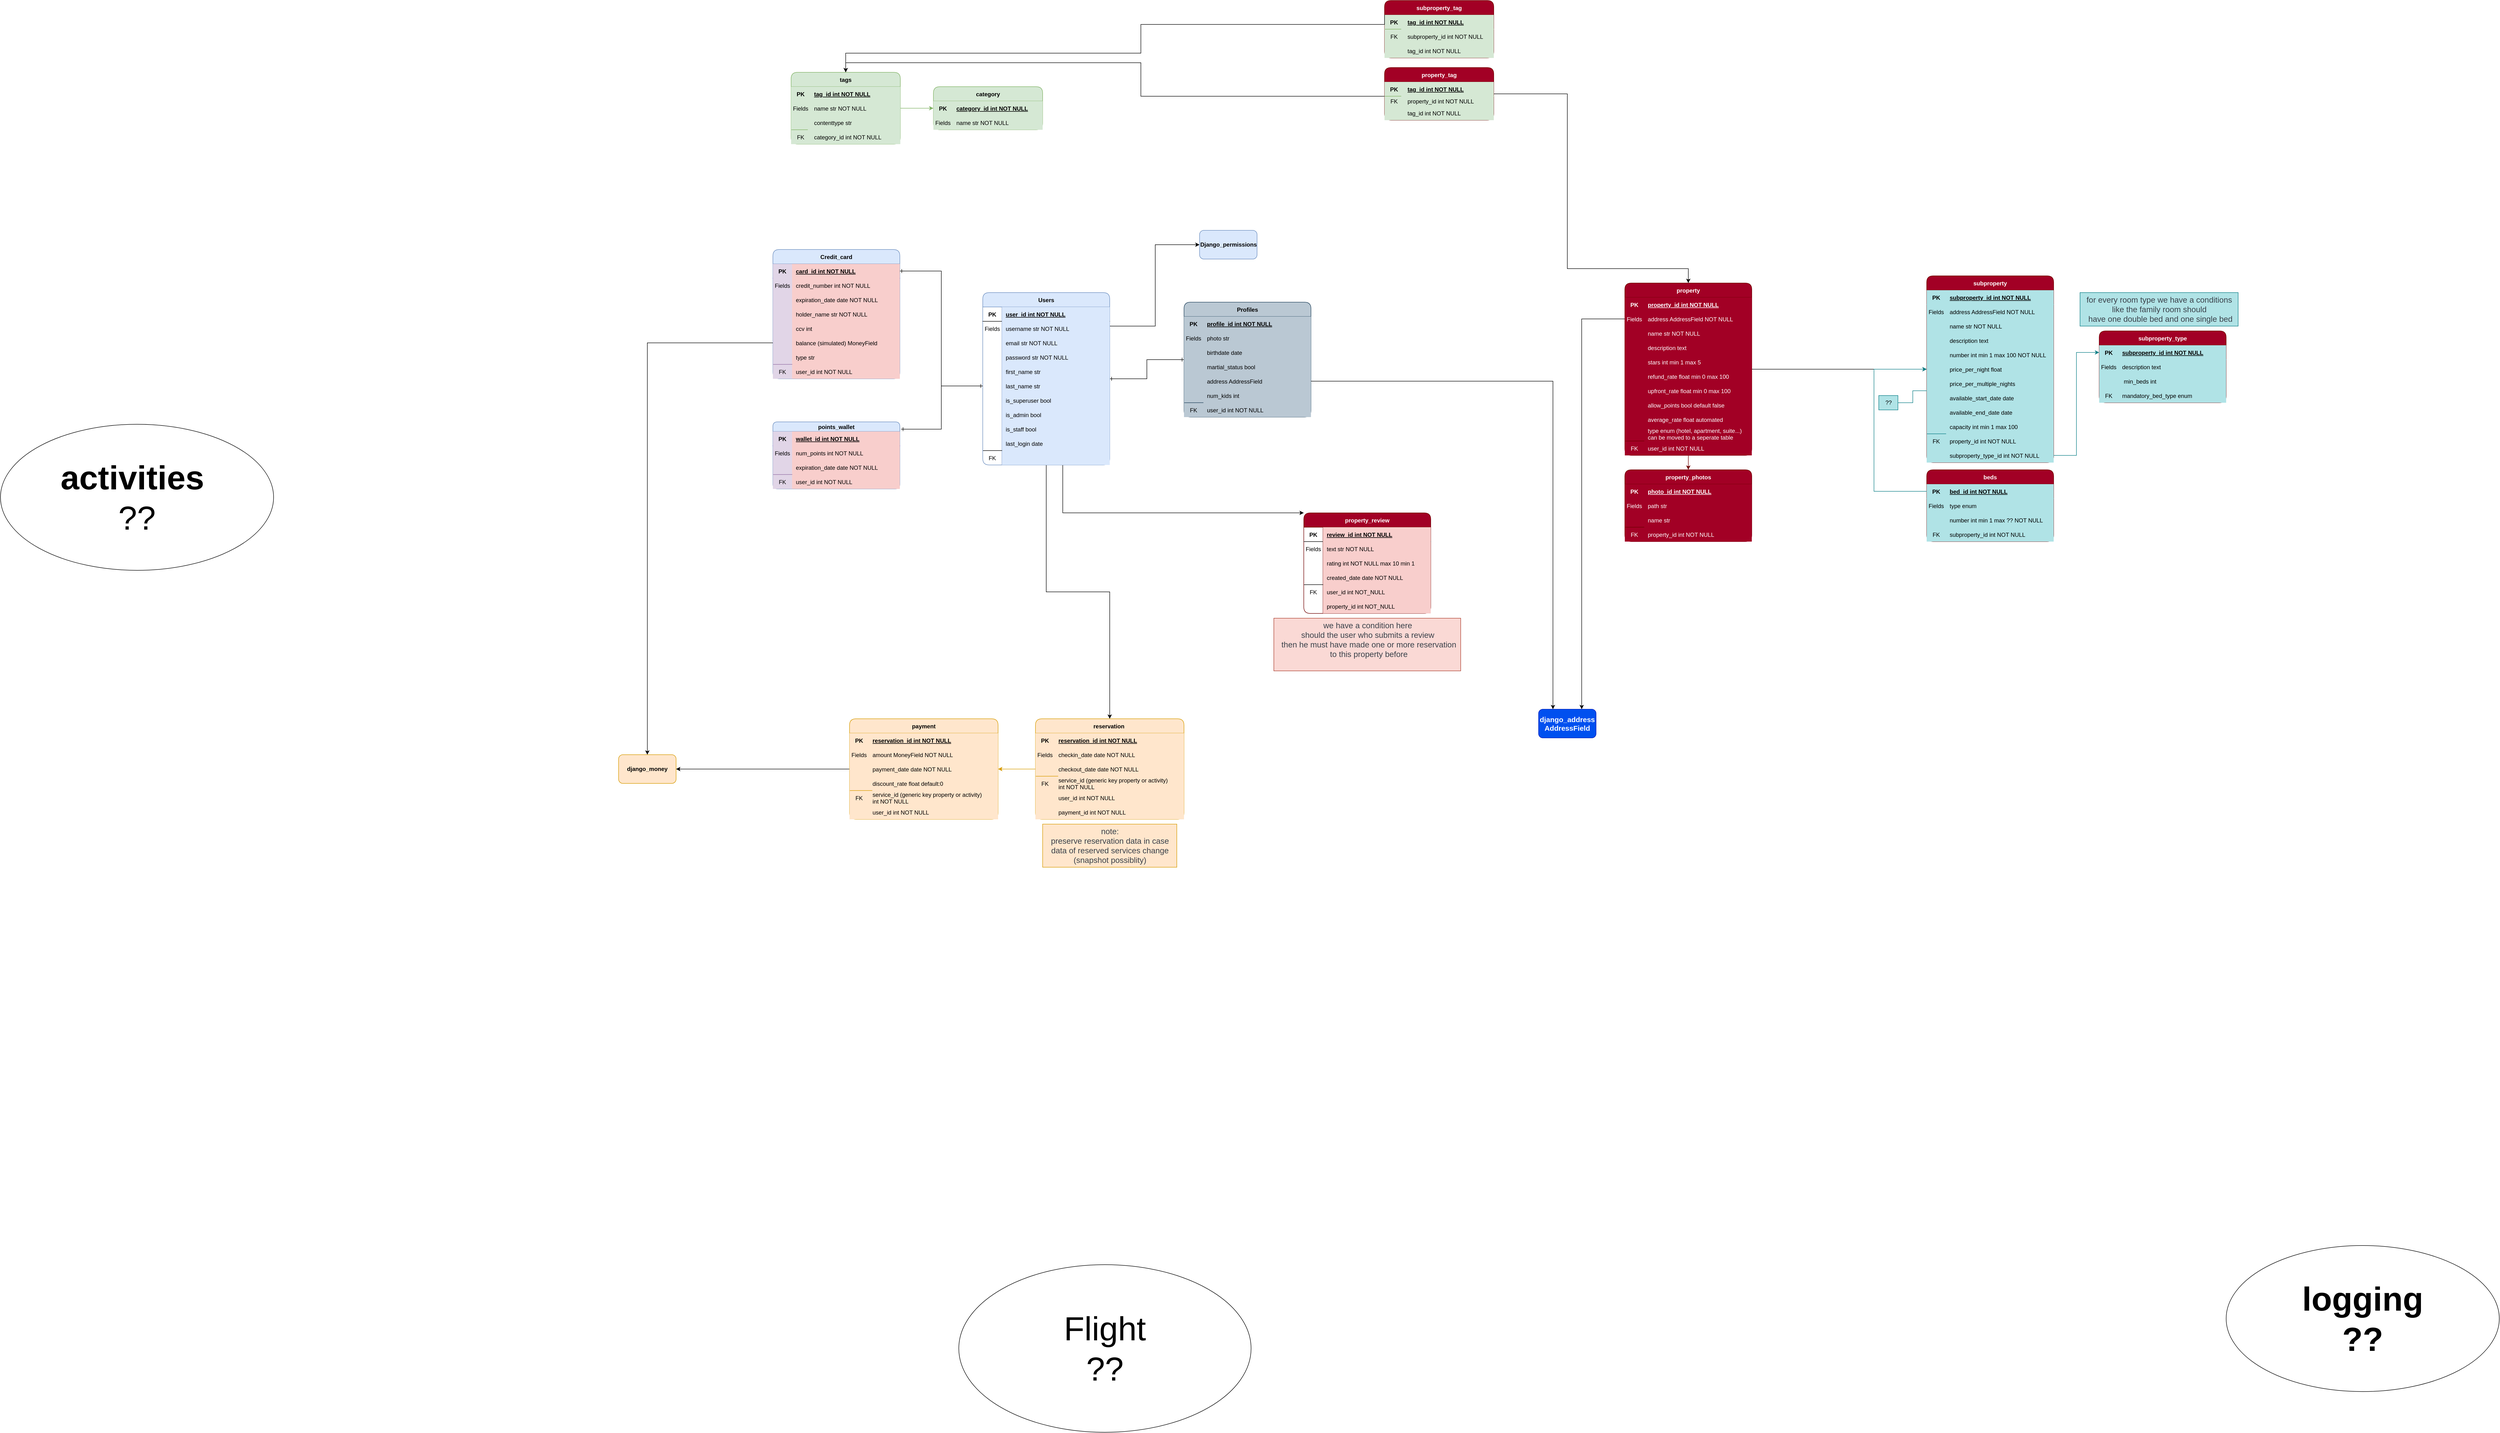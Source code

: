 <mxfile version="24.3.0" type="gitlab">
  <diagram id="R2lEEEUBdFMjLlhIrx00" name="Page-1">
    <mxGraphModel dx="8700" dy="4813" grid="1" gridSize="10" guides="1" tooltips="1" connect="1" arrows="1" fold="1" page="1" pageScale="1" pageWidth="850" pageHeight="1100" math="0" shadow="0" extFonts="Permanent Marker^https://fonts.googleapis.com/css?family=Permanent+Marker">
      <root>
        <mxCell id="0" />
        <mxCell id="1" parent="0" />
        <mxCell id="gf_K7DOhobYMyROf4His-146" value="" style="edgeStyle=orthogonalEdgeStyle;rounded=0;orthogonalLoop=1;jettySize=auto;html=1;" edge="1" parent="1" source="C-vyLk0tnHw3VtMMgP7b-2" target="gf_K7DOhobYMyROf4His-145">
          <mxGeometry relative="1" as="geometry">
            <Array as="points">
              <mxPoint x="750" y="240" />
              <mxPoint x="750" y="70" />
            </Array>
          </mxGeometry>
        </mxCell>
        <mxCell id="gf_K7DOhobYMyROf4His-218" value="" style="edgeStyle=orthogonalEdgeStyle;rounded=0;orthogonalLoop=1;jettySize=auto;html=1;endArrow=ERone;endFill=0;startArrow=ERone;startFill=0;" edge="1" parent="1" source="C-vyLk0tnHw3VtMMgP7b-2" target="gf_K7DOhobYMyROf4His-183">
          <mxGeometry relative="1" as="geometry" />
        </mxCell>
        <mxCell id="gf_K7DOhobYMyROf4His-255" value="" style="edgeStyle=orthogonalEdgeStyle;rounded=0;orthogonalLoop=1;jettySize=auto;html=1;" edge="1" parent="1" source="C-vyLk0tnHw3VtMMgP7b-2" target="gf_K7DOhobYMyROf4His-220">
          <mxGeometry relative="1" as="geometry" />
        </mxCell>
        <mxCell id="gf_K7DOhobYMyROf4His-372" value="" style="edgeStyle=orthogonalEdgeStyle;rounded=0;orthogonalLoop=1;jettySize=auto;html=1;" edge="1" parent="1" source="C-vyLk0tnHw3VtMMgP7b-2" target="gf_K7DOhobYMyROf4His-337">
          <mxGeometry relative="1" as="geometry">
            <Array as="points">
              <mxPoint x="557" y="630" />
            </Array>
          </mxGeometry>
        </mxCell>
        <mxCell id="C-vyLk0tnHw3VtMMgP7b-2" value="Users" style="shape=table;startSize=30;container=1;collapsible=1;childLayout=tableLayout;fixedRows=1;rowLines=0;fontStyle=1;align=center;resizeLast=1;swimlaneFillColor=none;rounded=1;shadow=0;fillColor=#dae8fc;strokeColor=#6c8ebf;" parent="1" vertex="1">
          <mxGeometry x="390" y="170" width="265" height="360" as="geometry">
            <mxRectangle x="425" y="60" width="70" height="30" as="alternateBounds" />
          </mxGeometry>
        </mxCell>
        <mxCell id="C-vyLk0tnHw3VtMMgP7b-3" value="" style="shape=partialRectangle;collapsible=0;dropTarget=0;pointerEvents=0;fillColor=none;points=[[0,0.5],[1,0.5]];portConstraint=eastwest;top=0;left=0;right=0;bottom=1;" parent="C-vyLk0tnHw3VtMMgP7b-2" vertex="1">
          <mxGeometry y="30" width="265" height="30" as="geometry" />
        </mxCell>
        <mxCell id="C-vyLk0tnHw3VtMMgP7b-4" value="PK" style="shape=partialRectangle;overflow=hidden;connectable=0;fillColor=none;top=0;left=0;bottom=0;right=0;fontStyle=1;" parent="C-vyLk0tnHw3VtMMgP7b-3" vertex="1">
          <mxGeometry width="40" height="30" as="geometry">
            <mxRectangle width="40" height="30" as="alternateBounds" />
          </mxGeometry>
        </mxCell>
        <mxCell id="C-vyLk0tnHw3VtMMgP7b-5" value="user_id int NOT NULL " style="shape=partialRectangle;overflow=hidden;connectable=0;fillColor=#dae8fc;top=0;left=0;bottom=0;right=0;align=left;spacingLeft=6;fontStyle=5;strokeColor=#6c8ebf;" parent="C-vyLk0tnHw3VtMMgP7b-3" vertex="1">
          <mxGeometry x="40" width="225" height="30" as="geometry">
            <mxRectangle width="225" height="30" as="alternateBounds" />
          </mxGeometry>
        </mxCell>
        <mxCell id="C-vyLk0tnHw3VtMMgP7b-6" value="" style="shape=partialRectangle;collapsible=0;dropTarget=0;pointerEvents=0;fillColor=none;points=[[0,0.5],[1,0.5]];portConstraint=eastwest;top=0;left=0;right=0;bottom=0;" parent="C-vyLk0tnHw3VtMMgP7b-2" vertex="1">
          <mxGeometry y="60" width="265" height="30" as="geometry" />
        </mxCell>
        <mxCell id="C-vyLk0tnHw3VtMMgP7b-7" value="Fields" style="shape=partialRectangle;overflow=hidden;connectable=0;fillColor=none;top=0;left=0;bottom=0;right=0;" parent="C-vyLk0tnHw3VtMMgP7b-6" vertex="1">
          <mxGeometry width="40" height="30" as="geometry">
            <mxRectangle width="40" height="30" as="alternateBounds" />
          </mxGeometry>
        </mxCell>
        <mxCell id="C-vyLk0tnHw3VtMMgP7b-8" value="username str NOT NULL" style="shape=partialRectangle;overflow=hidden;connectable=0;fillColor=#dae8fc;top=0;left=0;bottom=0;right=0;align=left;spacingLeft=6;strokeColor=#6c8ebf;" parent="C-vyLk0tnHw3VtMMgP7b-6" vertex="1">
          <mxGeometry x="40" width="225" height="30" as="geometry">
            <mxRectangle width="225" height="30" as="alternateBounds" />
          </mxGeometry>
        </mxCell>
        <mxCell id="gf_K7DOhobYMyROf4His-39" value="" style="shape=partialRectangle;collapsible=0;dropTarget=0;pointerEvents=0;fillColor=none;points=[[0,0.5],[1,0.5]];portConstraint=eastwest;top=0;left=0;right=0;bottom=0;" vertex="1" parent="C-vyLk0tnHw3VtMMgP7b-2">
          <mxGeometry y="90" width="265" height="30" as="geometry" />
        </mxCell>
        <mxCell id="gf_K7DOhobYMyROf4His-40" value="" style="shape=partialRectangle;overflow=hidden;connectable=0;fillColor=none;top=0;left=0;bottom=0;right=0;labelBorderColor=none;labelBackgroundColor=none;textShadow=0;" vertex="1" parent="gf_K7DOhobYMyROf4His-39">
          <mxGeometry width="40" height="30" as="geometry">
            <mxRectangle width="40" height="30" as="alternateBounds" />
          </mxGeometry>
        </mxCell>
        <mxCell id="gf_K7DOhobYMyROf4His-41" value="email str NOT NULL" style="shape=partialRectangle;overflow=hidden;connectable=0;fillColor=#dae8fc;top=0;left=0;bottom=0;right=0;align=left;spacingLeft=6;strokeColor=#6c8ebf;" vertex="1" parent="gf_K7DOhobYMyROf4His-39">
          <mxGeometry x="40" width="225" height="30" as="geometry">
            <mxRectangle width="225" height="30" as="alternateBounds" />
          </mxGeometry>
        </mxCell>
        <mxCell id="gf_K7DOhobYMyROf4His-77" value="" style="shape=partialRectangle;collapsible=0;dropTarget=0;pointerEvents=0;fillColor=none;points=[[0,0.5],[1,0.5]];portConstraint=eastwest;top=0;left=0;right=0;bottom=0;" vertex="1" parent="C-vyLk0tnHw3VtMMgP7b-2">
          <mxGeometry y="120" width="265" height="30" as="geometry" />
        </mxCell>
        <mxCell id="gf_K7DOhobYMyROf4His-78" value="" style="shape=partialRectangle;overflow=hidden;connectable=0;fillColor=none;top=0;left=0;bottom=0;right=0;labelBorderColor=none;labelBackgroundColor=none;textShadow=0;" vertex="1" parent="gf_K7DOhobYMyROf4His-77">
          <mxGeometry width="40" height="30" as="geometry">
            <mxRectangle width="40" height="30" as="alternateBounds" />
          </mxGeometry>
        </mxCell>
        <mxCell id="gf_K7DOhobYMyROf4His-79" value="password str NOT NULL" style="shape=partialRectangle;overflow=hidden;connectable=0;fillColor=#dae8fc;top=0;left=0;bottom=0;right=0;align=left;spacingLeft=6;strokeColor=#6c8ebf;" vertex="1" parent="gf_K7DOhobYMyROf4His-77">
          <mxGeometry x="40" width="225" height="30" as="geometry">
            <mxRectangle width="225" height="30" as="alternateBounds" />
          </mxGeometry>
        </mxCell>
        <mxCell id="gf_K7DOhobYMyROf4His-18" value="" style="shape=partialRectangle;collapsible=0;dropTarget=0;pointerEvents=0;fillColor=none;points=[[0,0.5],[1,0.5]];portConstraint=eastwest;top=0;left=0;right=0;bottom=0;" vertex="1" parent="C-vyLk0tnHw3VtMMgP7b-2">
          <mxGeometry y="150" width="265" height="30" as="geometry" />
        </mxCell>
        <mxCell id="gf_K7DOhobYMyROf4His-19" value="" style="shape=partialRectangle;overflow=hidden;connectable=0;fillColor=none;top=0;left=0;bottom=0;right=0;labelBorderColor=none;labelBackgroundColor=none;textShadow=0;" vertex="1" parent="gf_K7DOhobYMyROf4His-18">
          <mxGeometry width="40" height="30" as="geometry">
            <mxRectangle width="40" height="30" as="alternateBounds" />
          </mxGeometry>
        </mxCell>
        <mxCell id="gf_K7DOhobYMyROf4His-20" value="first_name str" style="shape=partialRectangle;overflow=hidden;connectable=0;fillColor=#dae8fc;top=0;left=0;bottom=0;right=0;align=left;spacingLeft=6;strokeColor=#6c8ebf;" vertex="1" parent="gf_K7DOhobYMyROf4His-18">
          <mxGeometry x="40" width="225" height="30" as="geometry">
            <mxRectangle width="225" height="30" as="alternateBounds" />
          </mxGeometry>
        </mxCell>
        <mxCell id="C-vyLk0tnHw3VtMMgP7b-9" value="" style="shape=partialRectangle;collapsible=0;dropTarget=0;pointerEvents=0;fillColor=none;points=[[0,0.5],[1,0.5]];portConstraint=eastwest;top=0;left=0;right=0;bottom=0;" parent="C-vyLk0tnHw3VtMMgP7b-2" vertex="1">
          <mxGeometry y="180" width="265" height="30" as="geometry" />
        </mxCell>
        <mxCell id="C-vyLk0tnHw3VtMMgP7b-10" value="" style="shape=partialRectangle;overflow=hidden;connectable=0;fillColor=none;top=0;left=0;bottom=0;right=0;labelBorderColor=none;labelBackgroundColor=none;textShadow=0;" parent="C-vyLk0tnHw3VtMMgP7b-9" vertex="1">
          <mxGeometry width="40" height="30" as="geometry">
            <mxRectangle width="40" height="30" as="alternateBounds" />
          </mxGeometry>
        </mxCell>
        <mxCell id="C-vyLk0tnHw3VtMMgP7b-11" value="last_name str" style="shape=partialRectangle;overflow=hidden;connectable=0;fillColor=#dae8fc;top=0;left=0;bottom=0;right=0;align=left;spacingLeft=6;strokeColor=#6c8ebf;" parent="C-vyLk0tnHw3VtMMgP7b-9" vertex="1">
          <mxGeometry x="40" width="225" height="30" as="geometry">
            <mxRectangle width="225" height="30" as="alternateBounds" />
          </mxGeometry>
        </mxCell>
        <mxCell id="gf_K7DOhobYMyROf4His-36" value="" style="shape=partialRectangle;collapsible=0;dropTarget=0;pointerEvents=0;fillColor=none;points=[[0,0.5],[1,0.5]];portConstraint=eastwest;top=0;left=0;right=0;bottom=0;" vertex="1" parent="C-vyLk0tnHw3VtMMgP7b-2">
          <mxGeometry y="210" width="265" height="30" as="geometry" />
        </mxCell>
        <mxCell id="gf_K7DOhobYMyROf4His-37" value="" style="shape=partialRectangle;overflow=hidden;connectable=0;fillColor=none;top=0;left=0;bottom=0;right=0;labelBorderColor=none;labelBackgroundColor=none;textShadow=0;" vertex="1" parent="gf_K7DOhobYMyROf4His-36">
          <mxGeometry width="40" height="30" as="geometry">
            <mxRectangle width="40" height="30" as="alternateBounds" />
          </mxGeometry>
        </mxCell>
        <mxCell id="gf_K7DOhobYMyROf4His-38" value="is_superuser bool" style="shape=partialRectangle;overflow=hidden;connectable=0;fillColor=#dae8fc;top=0;left=0;bottom=0;right=0;align=left;spacingLeft=6;strokeColor=#6c8ebf;" vertex="1" parent="gf_K7DOhobYMyROf4His-36">
          <mxGeometry x="40" width="225" height="30" as="geometry">
            <mxRectangle width="225" height="30" as="alternateBounds" />
          </mxGeometry>
        </mxCell>
        <mxCell id="gf_K7DOhobYMyROf4His-42" value="" style="shape=partialRectangle;collapsible=0;dropTarget=0;pointerEvents=0;fillColor=none;points=[[0,0.5],[1,0.5]];portConstraint=eastwest;top=0;left=0;right=0;bottom=0;" vertex="1" parent="C-vyLk0tnHw3VtMMgP7b-2">
          <mxGeometry y="240" width="265" height="30" as="geometry" />
        </mxCell>
        <mxCell id="gf_K7DOhobYMyROf4His-43" value="" style="shape=partialRectangle;overflow=hidden;connectable=0;fillColor=none;top=0;left=0;bottom=0;right=0;labelBorderColor=none;labelBackgroundColor=none;textShadow=0;" vertex="1" parent="gf_K7DOhobYMyROf4His-42">
          <mxGeometry width="40" height="30" as="geometry">
            <mxRectangle width="40" height="30" as="alternateBounds" />
          </mxGeometry>
        </mxCell>
        <mxCell id="gf_K7DOhobYMyROf4His-44" value="is_admin bool" style="shape=partialRectangle;overflow=hidden;connectable=0;fillColor=#dae8fc;top=0;left=0;bottom=0;right=0;align=left;spacingLeft=6;strokeColor=#6c8ebf;" vertex="1" parent="gf_K7DOhobYMyROf4His-42">
          <mxGeometry x="40" width="225" height="30" as="geometry">
            <mxRectangle width="225" height="30" as="alternateBounds" />
          </mxGeometry>
        </mxCell>
        <mxCell id="gf_K7DOhobYMyROf4His-71" value="" style="shape=partialRectangle;collapsible=0;dropTarget=0;pointerEvents=0;fillColor=none;points=[[0,0.5],[1,0.5]];portConstraint=eastwest;top=0;left=0;right=0;bottom=0;" vertex="1" parent="C-vyLk0tnHw3VtMMgP7b-2">
          <mxGeometry y="270" width="265" height="30" as="geometry" />
        </mxCell>
        <mxCell id="gf_K7DOhobYMyROf4His-72" value="" style="shape=partialRectangle;overflow=hidden;connectable=0;fillColor=none;top=0;left=0;bottom=0;right=0;labelBorderColor=none;labelBackgroundColor=none;textShadow=0;" vertex="1" parent="gf_K7DOhobYMyROf4His-71">
          <mxGeometry width="40" height="30" as="geometry">
            <mxRectangle width="40" height="30" as="alternateBounds" />
          </mxGeometry>
        </mxCell>
        <mxCell id="gf_K7DOhobYMyROf4His-73" value="is_staff bool" style="shape=partialRectangle;overflow=hidden;connectable=0;fillColor=#dae8fc;top=0;left=0;bottom=0;right=0;align=left;spacingLeft=6;strokeColor=#6c8ebf;" vertex="1" parent="gf_K7DOhobYMyROf4His-71">
          <mxGeometry x="40" width="225" height="30" as="geometry">
            <mxRectangle width="225" height="30" as="alternateBounds" />
          </mxGeometry>
        </mxCell>
        <mxCell id="gf_K7DOhobYMyROf4His-74" value="" style="shape=partialRectangle;collapsible=0;dropTarget=0;pointerEvents=0;fillColor=none;points=[[0,0.5],[1,0.5]];portConstraint=eastwest;top=0;left=0;right=0;bottom=0;" vertex="1" parent="C-vyLk0tnHw3VtMMgP7b-2">
          <mxGeometry y="300" width="265" height="30" as="geometry" />
        </mxCell>
        <mxCell id="gf_K7DOhobYMyROf4His-75" value="" style="shape=partialRectangle;overflow=hidden;connectable=0;fillColor=none;top=0;left=0;bottom=0;right=0;labelBorderColor=none;labelBackgroundColor=none;textShadow=0;" vertex="1" parent="gf_K7DOhobYMyROf4His-74">
          <mxGeometry width="40" height="30" as="geometry">
            <mxRectangle width="40" height="30" as="alternateBounds" />
          </mxGeometry>
        </mxCell>
        <mxCell id="gf_K7DOhobYMyROf4His-76" value="last_login date" style="shape=partialRectangle;overflow=hidden;connectable=0;fillColor=#dae8fc;top=0;left=0;bottom=0;right=0;align=left;spacingLeft=6;strokeColor=#6c8ebf;" vertex="1" parent="gf_K7DOhobYMyROf4His-74">
          <mxGeometry x="40" width="225" height="30" as="geometry">
            <mxRectangle width="225" height="30" as="alternateBounds" />
          </mxGeometry>
        </mxCell>
        <mxCell id="gf_K7DOhobYMyROf4His-12" value="" style="shape=partialRectangle;collapsible=0;dropTarget=0;pointerEvents=0;fillColor=none;points=[[0,0.5],[1,0.5]];portConstraint=eastwest;top=0;left=0;right=0;bottom=0;" vertex="1" parent="C-vyLk0tnHw3VtMMgP7b-2">
          <mxGeometry y="330" width="265" height="30" as="geometry" />
        </mxCell>
        <mxCell id="gf_K7DOhobYMyROf4His-13" value="FK" style="shape=partialRectangle;overflow=hidden;connectable=0;fillColor=none;top=0;left=0;bottom=0;right=0;" vertex="1" parent="gf_K7DOhobYMyROf4His-12">
          <mxGeometry width="40" height="30" as="geometry">
            <mxRectangle width="40" height="30" as="alternateBounds" />
          </mxGeometry>
        </mxCell>
        <mxCell id="gf_K7DOhobYMyROf4His-14" value="" style="shape=partialRectangle;overflow=hidden;connectable=0;fillColor=#dae8fc;top=0;left=0;bottom=0;right=0;align=left;spacingLeft=6;strokeColor=#6c8ebf;" vertex="1" parent="gf_K7DOhobYMyROf4His-12">
          <mxGeometry x="40" width="225" height="30" as="geometry">
            <mxRectangle width="225" height="30" as="alternateBounds" />
          </mxGeometry>
        </mxCell>
        <mxCell id="gf_K7DOhobYMyROf4His-17" value="" style="endArrow=none;html=1;rounded=0;exitX=0.002;exitY=-0.002;exitDx=0;exitDy=0;exitPerimeter=0;entryX=0.153;entryY=-0.004;entryDx=0;entryDy=0;entryPerimeter=0;" edge="1" parent="C-vyLk0tnHw3VtMMgP7b-2" source="gf_K7DOhobYMyROf4His-12" target="gf_K7DOhobYMyROf4His-12">
          <mxGeometry width="50" height="50" relative="1" as="geometry">
            <mxPoint x="20" y="140" as="sourcePoint" />
            <mxPoint x="25" y="200" as="targetPoint" />
          </mxGeometry>
        </mxCell>
        <mxCell id="gf_K7DOhobYMyROf4His-80" value="Credit_card" style="shape=table;startSize=30;container=1;collapsible=1;childLayout=tableLayout;fixedRows=1;rowLines=0;fontStyle=1;align=center;resizeLast=1;swimlaneFillColor=none;rounded=1;shadow=0;fillColor=#dae8fc;strokeColor=#6c8ebf;" vertex="1" parent="1">
          <mxGeometry x="-48" y="80" width="265" height="270" as="geometry">
            <mxRectangle x="425" y="60" width="70" height="30" as="alternateBounds" />
          </mxGeometry>
        </mxCell>
        <mxCell id="gf_K7DOhobYMyROf4His-81" value="" style="shape=partialRectangle;collapsible=0;dropTarget=0;pointerEvents=0;fillColor=#6a00ff;points=[[0,0.5],[1,0.5]];portConstraint=eastwest;top=0;left=0;right=0;bottom=1;fontColor=#ffffff;strokeColor=#3700CC;" vertex="1" parent="gf_K7DOhobYMyROf4His-80">
          <mxGeometry y="30" width="265" height="30" as="geometry" />
        </mxCell>
        <mxCell id="gf_K7DOhobYMyROf4His-82" value="PK" style="shape=partialRectangle;overflow=hidden;connectable=0;fillColor=#e1d5e7;top=0;left=0;bottom=0;right=0;fontStyle=1;strokeColor=#9673a6;" vertex="1" parent="gf_K7DOhobYMyROf4His-81">
          <mxGeometry width="40" height="30" as="geometry">
            <mxRectangle width="40" height="30" as="alternateBounds" />
          </mxGeometry>
        </mxCell>
        <mxCell id="gf_K7DOhobYMyROf4His-83" value="card_id int NOT NULL " style="shape=partialRectangle;overflow=hidden;connectable=0;fillColor=#f8cecc;top=0;left=0;bottom=0;right=0;align=left;spacingLeft=6;fontStyle=5;strokeColor=#b85450;" vertex="1" parent="gf_K7DOhobYMyROf4His-81">
          <mxGeometry x="40" width="225" height="30" as="geometry">
            <mxRectangle width="225" height="30" as="alternateBounds" />
          </mxGeometry>
        </mxCell>
        <mxCell id="gf_K7DOhobYMyROf4His-84" value="" style="shape=partialRectangle;collapsible=0;dropTarget=0;pointerEvents=0;fillColor=#6a00ff;points=[[0,0.5],[1,0.5]];portConstraint=eastwest;top=0;left=0;right=0;bottom=0;fontColor=#ffffff;strokeColor=#3700CC;" vertex="1" parent="gf_K7DOhobYMyROf4His-80">
          <mxGeometry y="60" width="265" height="30" as="geometry" />
        </mxCell>
        <mxCell id="gf_K7DOhobYMyROf4His-85" value="Fields" style="shape=partialRectangle;overflow=hidden;connectable=0;fillColor=#e1d5e7;top=0;left=0;bottom=0;right=0;strokeColor=#9673a6;" vertex="1" parent="gf_K7DOhobYMyROf4His-84">
          <mxGeometry width="40" height="30" as="geometry">
            <mxRectangle width="40" height="30" as="alternateBounds" />
          </mxGeometry>
        </mxCell>
        <mxCell id="gf_K7DOhobYMyROf4His-86" value="credit_number int NOT NULL" style="shape=partialRectangle;overflow=hidden;connectable=0;fillColor=#f8cecc;top=0;left=0;bottom=0;right=0;align=left;spacingLeft=6;strokeColor=#b85450;" vertex="1" parent="gf_K7DOhobYMyROf4His-84">
          <mxGeometry x="40" width="225" height="30" as="geometry">
            <mxRectangle width="225" height="30" as="alternateBounds" />
          </mxGeometry>
        </mxCell>
        <mxCell id="gf_K7DOhobYMyROf4His-87" value="" style="shape=partialRectangle;collapsible=0;dropTarget=0;pointerEvents=0;fillColor=#6a00ff;points=[[0,0.5],[1,0.5]];portConstraint=eastwest;top=0;left=0;right=0;bottom=0;fontColor=#ffffff;strokeColor=#3700CC;" vertex="1" parent="gf_K7DOhobYMyROf4His-80">
          <mxGeometry y="90" width="265" height="30" as="geometry" />
        </mxCell>
        <mxCell id="gf_K7DOhobYMyROf4His-88" value="" style="shape=partialRectangle;overflow=hidden;connectable=0;fillColor=#e1d5e7;top=0;left=0;bottom=0;right=0;labelBorderColor=none;labelBackgroundColor=none;textShadow=0;strokeColor=#9673a6;" vertex="1" parent="gf_K7DOhobYMyROf4His-87">
          <mxGeometry width="40" height="30" as="geometry">
            <mxRectangle width="40" height="30" as="alternateBounds" />
          </mxGeometry>
        </mxCell>
        <mxCell id="gf_K7DOhobYMyROf4His-89" value="expiration_date date NOT NULL" style="shape=partialRectangle;overflow=hidden;connectable=0;fillColor=#f8cecc;top=0;left=0;bottom=0;right=0;align=left;spacingLeft=6;strokeColor=#b85450;" vertex="1" parent="gf_K7DOhobYMyROf4His-87">
          <mxGeometry x="40" width="225" height="30" as="geometry">
            <mxRectangle width="225" height="30" as="alternateBounds" />
          </mxGeometry>
        </mxCell>
        <mxCell id="gf_K7DOhobYMyROf4His-90" value="" style="shape=partialRectangle;collapsible=0;dropTarget=0;pointerEvents=0;fillColor=#6a00ff;points=[[0,0.5],[1,0.5]];portConstraint=eastwest;top=0;left=0;right=0;bottom=0;fontColor=#ffffff;strokeColor=#3700CC;" vertex="1" parent="gf_K7DOhobYMyROf4His-80">
          <mxGeometry y="120" width="265" height="30" as="geometry" />
        </mxCell>
        <mxCell id="gf_K7DOhobYMyROf4His-91" value="" style="shape=partialRectangle;overflow=hidden;connectable=0;fillColor=#e1d5e7;top=0;left=0;bottom=0;right=0;labelBorderColor=none;labelBackgroundColor=none;textShadow=0;strokeColor=#9673a6;" vertex="1" parent="gf_K7DOhobYMyROf4His-90">
          <mxGeometry width="40" height="30" as="geometry">
            <mxRectangle width="40" height="30" as="alternateBounds" />
          </mxGeometry>
        </mxCell>
        <mxCell id="gf_K7DOhobYMyROf4His-92" value="holder_name str NOT NULL" style="shape=partialRectangle;overflow=hidden;connectable=0;fillColor=#f8cecc;top=0;left=0;bottom=0;right=0;align=left;spacingLeft=6;strokeColor=#b85450;" vertex="1" parent="gf_K7DOhobYMyROf4His-90">
          <mxGeometry x="40" width="225" height="30" as="geometry">
            <mxRectangle width="225" height="30" as="alternateBounds" />
          </mxGeometry>
        </mxCell>
        <mxCell id="gf_K7DOhobYMyROf4His-93" value="" style="shape=partialRectangle;collapsible=0;dropTarget=0;pointerEvents=0;fillColor=#6a00ff;points=[[0,0.5],[1,0.5]];portConstraint=eastwest;top=0;left=0;right=0;bottom=0;fontColor=#ffffff;strokeColor=#3700CC;" vertex="1" parent="gf_K7DOhobYMyROf4His-80">
          <mxGeometry y="150" width="265" height="30" as="geometry" />
        </mxCell>
        <mxCell id="gf_K7DOhobYMyROf4His-94" value="" style="shape=partialRectangle;overflow=hidden;connectable=0;fillColor=#e1d5e7;top=0;left=0;bottom=0;right=0;labelBorderColor=none;labelBackgroundColor=none;textShadow=0;strokeColor=#9673a6;" vertex="1" parent="gf_K7DOhobYMyROf4His-93">
          <mxGeometry width="40" height="30" as="geometry">
            <mxRectangle width="40" height="30" as="alternateBounds" />
          </mxGeometry>
        </mxCell>
        <mxCell id="gf_K7DOhobYMyROf4His-95" value="ccv int" style="shape=partialRectangle;overflow=hidden;connectable=0;fillColor=#f8cecc;top=0;left=0;bottom=0;right=0;align=left;spacingLeft=6;strokeColor=#b85450;" vertex="1" parent="gf_K7DOhobYMyROf4His-93">
          <mxGeometry x="40" width="225" height="30" as="geometry">
            <mxRectangle width="225" height="30" as="alternateBounds" />
          </mxGeometry>
        </mxCell>
        <mxCell id="gf_K7DOhobYMyROf4His-96" value="" style="shape=partialRectangle;collapsible=0;dropTarget=0;pointerEvents=0;fillColor=#6a00ff;points=[[0,0.5],[1,0.5]];portConstraint=eastwest;top=0;left=0;right=0;bottom=0;fontColor=#ffffff;strokeColor=#3700CC;" vertex="1" parent="gf_K7DOhobYMyROf4His-80">
          <mxGeometry y="180" width="265" height="30" as="geometry" />
        </mxCell>
        <mxCell id="gf_K7DOhobYMyROf4His-97" value="" style="shape=partialRectangle;overflow=hidden;connectable=0;fillColor=#e1d5e7;top=0;left=0;bottom=0;right=0;labelBorderColor=none;labelBackgroundColor=none;textShadow=0;strokeColor=#9673a6;" vertex="1" parent="gf_K7DOhobYMyROf4His-96">
          <mxGeometry width="40" height="30" as="geometry">
            <mxRectangle width="40" height="30" as="alternateBounds" />
          </mxGeometry>
        </mxCell>
        <mxCell id="gf_K7DOhobYMyROf4His-98" value="balance (simulated) MoneyField" style="shape=partialRectangle;overflow=hidden;connectable=0;fillColor=#f8cecc;top=0;left=0;bottom=0;right=0;align=left;spacingLeft=6;strokeColor=#b85450;" vertex="1" parent="gf_K7DOhobYMyROf4His-96">
          <mxGeometry x="40" width="225" height="30" as="geometry">
            <mxRectangle width="225" height="30" as="alternateBounds" />
          </mxGeometry>
        </mxCell>
        <mxCell id="gf_K7DOhobYMyROf4His-99" value="" style="shape=partialRectangle;collapsible=0;dropTarget=0;pointerEvents=0;fillColor=#6a00ff;points=[[0,0.5],[1,0.5]];portConstraint=eastwest;top=0;left=0;right=0;bottom=0;fontColor=#ffffff;strokeColor=#3700CC;" vertex="1" parent="gf_K7DOhobYMyROf4His-80">
          <mxGeometry y="210" width="265" height="30" as="geometry" />
        </mxCell>
        <mxCell id="gf_K7DOhobYMyROf4His-100" value="" style="shape=partialRectangle;overflow=hidden;connectable=0;fillColor=#e1d5e7;top=0;left=0;bottom=0;right=0;labelBorderColor=none;labelBackgroundColor=none;textShadow=0;strokeColor=#9673a6;" vertex="1" parent="gf_K7DOhobYMyROf4His-99">
          <mxGeometry width="40" height="30" as="geometry">
            <mxRectangle width="40" height="30" as="alternateBounds" />
          </mxGeometry>
        </mxCell>
        <mxCell id="gf_K7DOhobYMyROf4His-101" value="type str" style="shape=partialRectangle;overflow=hidden;connectable=0;fillColor=#f8cecc;top=0;left=0;bottom=0;right=0;align=left;spacingLeft=6;strokeColor=#b85450;" vertex="1" parent="gf_K7DOhobYMyROf4His-99">
          <mxGeometry x="40" width="225" height="30" as="geometry">
            <mxRectangle width="225" height="30" as="alternateBounds" />
          </mxGeometry>
        </mxCell>
        <mxCell id="gf_K7DOhobYMyROf4His-111" value="" style="shape=partialRectangle;collapsible=0;dropTarget=0;pointerEvents=0;fillColor=#6a00ff;points=[[0,0.5],[1,0.5]];portConstraint=eastwest;top=0;left=0;right=0;bottom=0;fontColor=#ffffff;strokeColor=#3700CC;" vertex="1" parent="gf_K7DOhobYMyROf4His-80">
          <mxGeometry y="240" width="265" height="30" as="geometry" />
        </mxCell>
        <mxCell id="gf_K7DOhobYMyROf4His-112" value="FK" style="shape=partialRectangle;overflow=hidden;connectable=0;fillColor=#e1d5e7;top=0;left=0;bottom=0;right=0;strokeColor=#9673a6;" vertex="1" parent="gf_K7DOhobYMyROf4His-111">
          <mxGeometry width="40" height="30" as="geometry">
            <mxRectangle width="40" height="30" as="alternateBounds" />
          </mxGeometry>
        </mxCell>
        <mxCell id="gf_K7DOhobYMyROf4His-113" value="user_id int NOT NULL" style="shape=partialRectangle;overflow=hidden;connectable=0;fillColor=#f8cecc;top=0;left=0;bottom=0;right=0;align=left;spacingLeft=6;strokeColor=#b85450;" vertex="1" parent="gf_K7DOhobYMyROf4His-111">
          <mxGeometry x="40" width="225" height="30" as="geometry">
            <mxRectangle width="225" height="30" as="alternateBounds" />
          </mxGeometry>
        </mxCell>
        <mxCell id="gf_K7DOhobYMyROf4His-114" value="" style="endArrow=none;html=1;rounded=0;exitX=0.002;exitY=-0.002;exitDx=0;exitDy=0;exitPerimeter=0;entryX=0.153;entryY=-0.004;entryDx=0;entryDy=0;entryPerimeter=0;fillColor=#e1d5e7;strokeColor=#9673a6;" edge="1" parent="gf_K7DOhobYMyROf4His-80" source="gf_K7DOhobYMyROf4His-111" target="gf_K7DOhobYMyROf4His-111">
          <mxGeometry width="50" height="50" relative="1" as="geometry">
            <mxPoint x="20" y="140" as="sourcePoint" />
            <mxPoint x="25" y="200" as="targetPoint" />
          </mxGeometry>
        </mxCell>
        <mxCell id="gf_K7DOhobYMyROf4His-117" style="edgeStyle=orthogonalEdgeStyle;rounded=0;orthogonalLoop=1;jettySize=auto;html=1;entryX=0;entryY=0.5;entryDx=0;entryDy=0;startArrow=ERone;startFill=0;endArrow=ERone;endFill=0;" edge="1" parent="1" source="gf_K7DOhobYMyROf4His-81" target="C-vyLk0tnHw3VtMMgP7b-9">
          <mxGeometry relative="1" as="geometry" />
        </mxCell>
        <mxCell id="gf_K7DOhobYMyROf4His-118" value="points_wallet" style="shape=table;startSize=20;container=1;collapsible=1;childLayout=tableLayout;fixedRows=1;rowLines=0;fontStyle=1;align=center;resizeLast=1;swimlaneFillColor=none;rounded=1;shadow=0;fillColor=#dae8fc;strokeColor=#6c8ebf;arcSize=16;" vertex="1" parent="1">
          <mxGeometry x="-48" y="440" width="265" height="140" as="geometry">
            <mxRectangle x="425" y="60" width="70" height="30" as="alternateBounds" />
          </mxGeometry>
        </mxCell>
        <mxCell id="gf_K7DOhobYMyROf4His-119" value="" style="shape=partialRectangle;collapsible=0;dropTarget=0;pointerEvents=0;fillColor=#6a00ff;points=[[0,0.5],[1,0.5]];portConstraint=eastwest;top=0;left=0;right=0;bottom=1;fontColor=#ffffff;strokeColor=#3700CC;" vertex="1" parent="gf_K7DOhobYMyROf4His-118">
          <mxGeometry y="20" width="265" height="30" as="geometry" />
        </mxCell>
        <mxCell id="gf_K7DOhobYMyROf4His-120" value="PK" style="shape=partialRectangle;overflow=hidden;connectable=0;fillColor=#e1d5e7;top=0;left=0;bottom=0;right=0;fontStyle=1;strokeColor=#9673a6;" vertex="1" parent="gf_K7DOhobYMyROf4His-119">
          <mxGeometry width="40" height="30" as="geometry">
            <mxRectangle width="40" height="30" as="alternateBounds" />
          </mxGeometry>
        </mxCell>
        <mxCell id="gf_K7DOhobYMyROf4His-121" value="wallet_id int NOT NULL " style="shape=partialRectangle;overflow=hidden;connectable=0;fillColor=#f8cecc;top=0;left=0;bottom=0;right=0;align=left;spacingLeft=6;fontStyle=5;strokeColor=#b85450;" vertex="1" parent="gf_K7DOhobYMyROf4His-119">
          <mxGeometry x="40" width="225" height="30" as="geometry">
            <mxRectangle width="225" height="30" as="alternateBounds" />
          </mxGeometry>
        </mxCell>
        <mxCell id="gf_K7DOhobYMyROf4His-122" value="" style="shape=partialRectangle;collapsible=0;dropTarget=0;pointerEvents=0;fillColor=#6a00ff;points=[[0,0.5],[1,0.5]];portConstraint=eastwest;top=0;left=0;right=0;bottom=0;fontColor=#ffffff;strokeColor=#3700CC;" vertex="1" parent="gf_K7DOhobYMyROf4His-118">
          <mxGeometry y="50" width="265" height="30" as="geometry" />
        </mxCell>
        <mxCell id="gf_K7DOhobYMyROf4His-123" value="Fields" style="shape=partialRectangle;overflow=hidden;connectable=0;fillColor=#e1d5e7;top=0;left=0;bottom=0;right=0;strokeColor=#9673a6;" vertex="1" parent="gf_K7DOhobYMyROf4His-122">
          <mxGeometry width="40" height="30" as="geometry">
            <mxRectangle width="40" height="30" as="alternateBounds" />
          </mxGeometry>
        </mxCell>
        <mxCell id="gf_K7DOhobYMyROf4His-124" value="num_points int NOT NULL" style="shape=partialRectangle;overflow=hidden;connectable=0;fillColor=#f8cecc;top=0;left=0;bottom=0;right=0;align=left;spacingLeft=6;strokeColor=#b85450;" vertex="1" parent="gf_K7DOhobYMyROf4His-122">
          <mxGeometry x="40" width="225" height="30" as="geometry">
            <mxRectangle width="225" height="30" as="alternateBounds" />
          </mxGeometry>
        </mxCell>
        <mxCell id="gf_K7DOhobYMyROf4His-125" value="" style="shape=partialRectangle;collapsible=0;dropTarget=0;pointerEvents=0;fillColor=#6a00ff;points=[[0,0.5],[1,0.5]];portConstraint=eastwest;top=0;left=0;right=0;bottom=0;fontColor=#ffffff;strokeColor=#3700CC;" vertex="1" parent="gf_K7DOhobYMyROf4His-118">
          <mxGeometry y="80" width="265" height="30" as="geometry" />
        </mxCell>
        <mxCell id="gf_K7DOhobYMyROf4His-126" value="" style="shape=partialRectangle;overflow=hidden;connectable=0;fillColor=#e1d5e7;top=0;left=0;bottom=0;right=0;labelBorderColor=none;labelBackgroundColor=none;textShadow=0;strokeColor=#9673a6;" vertex="1" parent="gf_K7DOhobYMyROf4His-125">
          <mxGeometry width="40" height="30" as="geometry">
            <mxRectangle width="40" height="30" as="alternateBounds" />
          </mxGeometry>
        </mxCell>
        <mxCell id="gf_K7DOhobYMyROf4His-127" value="expiration_date date NOT NULL" style="shape=partialRectangle;overflow=hidden;connectable=0;fillColor=#f8cecc;top=0;left=0;bottom=0;right=0;align=left;spacingLeft=6;strokeColor=#b85450;" vertex="1" parent="gf_K7DOhobYMyROf4His-125">
          <mxGeometry x="40" width="225" height="30" as="geometry">
            <mxRectangle width="225" height="30" as="alternateBounds" />
          </mxGeometry>
        </mxCell>
        <mxCell id="gf_K7DOhobYMyROf4His-140" value="" style="shape=partialRectangle;collapsible=0;dropTarget=0;pointerEvents=0;fillColor=#6a00ff;points=[[0,0.5],[1,0.5]];portConstraint=eastwest;top=0;left=0;right=0;bottom=0;fontColor=#ffffff;strokeColor=#3700CC;" vertex="1" parent="gf_K7DOhobYMyROf4His-118">
          <mxGeometry y="110" width="265" height="30" as="geometry" />
        </mxCell>
        <mxCell id="gf_K7DOhobYMyROf4His-141" value="FK" style="shape=partialRectangle;overflow=hidden;connectable=0;fillColor=#e1d5e7;top=0;left=0;bottom=0;right=0;strokeColor=#9673a6;" vertex="1" parent="gf_K7DOhobYMyROf4His-140">
          <mxGeometry width="40" height="30" as="geometry">
            <mxRectangle width="40" height="30" as="alternateBounds" />
          </mxGeometry>
        </mxCell>
        <mxCell id="gf_K7DOhobYMyROf4His-142" value="user_id int NOT NULL" style="shape=partialRectangle;overflow=hidden;connectable=0;fillColor=#f8cecc;top=0;left=0;bottom=0;right=0;align=left;spacingLeft=6;strokeColor=#b85450;" vertex="1" parent="gf_K7DOhobYMyROf4His-140">
          <mxGeometry x="40" width="225" height="30" as="geometry">
            <mxRectangle width="225" height="30" as="alternateBounds" />
          </mxGeometry>
        </mxCell>
        <mxCell id="gf_K7DOhobYMyROf4His-143" value="" style="endArrow=none;html=1;rounded=0;exitX=0.002;exitY=-0.002;exitDx=0;exitDy=0;exitPerimeter=0;entryX=0.153;entryY=-0.004;entryDx=0;entryDy=0;entryPerimeter=0;fillColor=#e1d5e7;strokeColor=#9673a6;" edge="1" parent="gf_K7DOhobYMyROf4His-118" source="gf_K7DOhobYMyROf4His-140" target="gf_K7DOhobYMyROf4His-140">
          <mxGeometry width="50" height="50" relative="1" as="geometry">
            <mxPoint x="20" y="140" as="sourcePoint" />
            <mxPoint x="25" y="200" as="targetPoint" />
          </mxGeometry>
        </mxCell>
        <mxCell id="gf_K7DOhobYMyROf4His-144" style="edgeStyle=orthogonalEdgeStyle;rounded=0;orthogonalLoop=1;jettySize=auto;html=1;elbow=vertical;startArrow=ERone;startFill=0;endArrow=ERone;endFill=0;exitX=1.01;exitY=-0.159;exitDx=0;exitDy=0;exitPerimeter=0;entryX=0;entryY=0.5;entryDx=0;entryDy=0;" edge="1" parent="1" source="gf_K7DOhobYMyROf4His-119" target="C-vyLk0tnHw3VtMMgP7b-9">
          <mxGeometry relative="1" as="geometry">
            <mxPoint x="420" y="100" as="targetPoint" />
          </mxGeometry>
        </mxCell>
        <mxCell id="gf_K7DOhobYMyROf4His-145" value="Django_permissions" style="whiteSpace=wrap;html=1;fillColor=#dae8fc;strokeColor=#6c8ebf;startSize=30;fontStyle=1;swimlaneFillColor=none;rounded=1;shadow=0;" vertex="1" parent="1">
          <mxGeometry x="842.5" y="40" width="120" height="60" as="geometry" />
        </mxCell>
        <mxCell id="gf_K7DOhobYMyROf4His-183" value="Profiles" style="shape=table;startSize=30;container=1;collapsible=1;childLayout=tableLayout;fixedRows=1;rowLines=0;fontStyle=1;align=center;resizeLast=1;swimlaneFillColor=none;rounded=1;shadow=0;fillColor=#bac8d3;strokeColor=#23445d;" vertex="1" parent="1">
          <mxGeometry x="810" y="190" width="265" height="240" as="geometry">
            <mxRectangle x="425" y="60" width="70" height="30" as="alternateBounds" />
          </mxGeometry>
        </mxCell>
        <mxCell id="gf_K7DOhobYMyROf4His-184" value="" style="shape=partialRectangle;collapsible=0;dropTarget=0;pointerEvents=0;fillColor=#bac8d3;points=[[0,0.5],[1,0.5]];portConstraint=eastwest;top=0;left=0;right=0;bottom=1;strokeColor=#23445d;" vertex="1" parent="gf_K7DOhobYMyROf4His-183">
          <mxGeometry y="30" width="265" height="30" as="geometry" />
        </mxCell>
        <mxCell id="gf_K7DOhobYMyROf4His-185" value="PK" style="shape=partialRectangle;overflow=hidden;connectable=0;fillColor=#bac8d3;top=0;left=0;bottom=0;right=0;fontStyle=1;strokeColor=#23445d;" vertex="1" parent="gf_K7DOhobYMyROf4His-184">
          <mxGeometry width="40" height="30" as="geometry">
            <mxRectangle width="40" height="30" as="alternateBounds" />
          </mxGeometry>
        </mxCell>
        <mxCell id="gf_K7DOhobYMyROf4His-186" value="profile_id int NOT NULL " style="shape=partialRectangle;overflow=hidden;connectable=0;fillColor=#bac8d3;top=0;left=0;bottom=0;right=0;align=left;spacingLeft=6;fontStyle=5;strokeColor=#23445d;" vertex="1" parent="gf_K7DOhobYMyROf4His-184">
          <mxGeometry x="40" width="225" height="30" as="geometry">
            <mxRectangle width="225" height="30" as="alternateBounds" />
          </mxGeometry>
        </mxCell>
        <mxCell id="gf_K7DOhobYMyROf4His-187" value="" style="shape=partialRectangle;collapsible=0;dropTarget=0;pointerEvents=0;fillColor=#bac8d3;points=[[0,0.5],[1,0.5]];portConstraint=eastwest;top=0;left=0;right=0;bottom=0;strokeColor=#23445d;" vertex="1" parent="gf_K7DOhobYMyROf4His-183">
          <mxGeometry y="60" width="265" height="30" as="geometry" />
        </mxCell>
        <mxCell id="gf_K7DOhobYMyROf4His-188" value="Fields" style="shape=partialRectangle;overflow=hidden;connectable=0;fillColor=#bac8d3;top=0;left=0;bottom=0;right=0;strokeColor=#23445d;" vertex="1" parent="gf_K7DOhobYMyROf4His-187">
          <mxGeometry width="40" height="30" as="geometry">
            <mxRectangle width="40" height="30" as="alternateBounds" />
          </mxGeometry>
        </mxCell>
        <mxCell id="gf_K7DOhobYMyROf4His-189" value="photo str" style="shape=partialRectangle;overflow=hidden;connectable=0;fillColor=#bac8d3;top=0;left=0;bottom=0;right=0;align=left;spacingLeft=6;strokeColor=#23445d;" vertex="1" parent="gf_K7DOhobYMyROf4His-187">
          <mxGeometry x="40" width="225" height="30" as="geometry">
            <mxRectangle width="225" height="30" as="alternateBounds" />
          </mxGeometry>
        </mxCell>
        <mxCell id="gf_K7DOhobYMyROf4His-190" value="" style="shape=partialRectangle;collapsible=0;dropTarget=0;pointerEvents=0;fillColor=#bac8d3;points=[[0,0.5],[1,0.5]];portConstraint=eastwest;top=0;left=0;right=0;bottom=0;strokeColor=#23445d;" vertex="1" parent="gf_K7DOhobYMyROf4His-183">
          <mxGeometry y="90" width="265" height="30" as="geometry" />
        </mxCell>
        <mxCell id="gf_K7DOhobYMyROf4His-191" value="" style="shape=partialRectangle;overflow=hidden;connectable=0;fillColor=#bac8d3;top=0;left=0;bottom=0;right=0;labelBorderColor=none;labelBackgroundColor=none;textShadow=0;strokeColor=#23445d;" vertex="1" parent="gf_K7DOhobYMyROf4His-190">
          <mxGeometry width="40" height="30" as="geometry">
            <mxRectangle width="40" height="30" as="alternateBounds" />
          </mxGeometry>
        </mxCell>
        <mxCell id="gf_K7DOhobYMyROf4His-192" value="birthdate date" style="shape=partialRectangle;overflow=hidden;connectable=0;fillColor=#bac8d3;top=0;left=0;bottom=0;right=0;align=left;spacingLeft=6;strokeColor=#23445d;" vertex="1" parent="gf_K7DOhobYMyROf4His-190">
          <mxGeometry x="40" width="225" height="30" as="geometry">
            <mxRectangle width="225" height="30" as="alternateBounds" />
          </mxGeometry>
        </mxCell>
        <mxCell id="gf_K7DOhobYMyROf4His-193" value="" style="shape=partialRectangle;collapsible=0;dropTarget=0;pointerEvents=0;fillColor=#bac8d3;points=[[0,0.5],[1,0.5]];portConstraint=eastwest;top=0;left=0;right=0;bottom=0;strokeColor=#23445d;" vertex="1" parent="gf_K7DOhobYMyROf4His-183">
          <mxGeometry y="120" width="265" height="30" as="geometry" />
        </mxCell>
        <mxCell id="gf_K7DOhobYMyROf4His-194" value="" style="shape=partialRectangle;overflow=hidden;connectable=0;fillColor=#bac8d3;top=0;left=0;bottom=0;right=0;labelBorderColor=none;labelBackgroundColor=none;textShadow=0;strokeColor=#23445d;" vertex="1" parent="gf_K7DOhobYMyROf4His-193">
          <mxGeometry width="40" height="30" as="geometry">
            <mxRectangle width="40" height="30" as="alternateBounds" />
          </mxGeometry>
        </mxCell>
        <mxCell id="gf_K7DOhobYMyROf4His-195" value="martial_status bool" style="shape=partialRectangle;overflow=hidden;connectable=0;fillColor=#bac8d3;top=0;left=0;bottom=0;right=0;align=left;spacingLeft=6;strokeColor=#23445d;" vertex="1" parent="gf_K7DOhobYMyROf4His-193">
          <mxGeometry x="40" width="225" height="30" as="geometry">
            <mxRectangle width="225" height="30" as="alternateBounds" />
          </mxGeometry>
        </mxCell>
        <mxCell id="gf_K7DOhobYMyROf4His-564" value="" style="shape=partialRectangle;collapsible=0;dropTarget=0;pointerEvents=0;fillColor=#bac8d3;points=[[0,0.5],[1,0.5]];portConstraint=eastwest;top=0;left=0;right=0;bottom=0;strokeColor=#23445d;" vertex="1" parent="gf_K7DOhobYMyROf4His-183">
          <mxGeometry y="150" width="265" height="30" as="geometry" />
        </mxCell>
        <mxCell id="gf_K7DOhobYMyROf4His-565" value="" style="shape=partialRectangle;overflow=hidden;connectable=0;fillColor=#bac8d3;top=0;left=0;bottom=0;right=0;labelBorderColor=none;labelBackgroundColor=none;textShadow=0;strokeColor=#23445d;" vertex="1" parent="gf_K7DOhobYMyROf4His-564">
          <mxGeometry width="40" height="30" as="geometry">
            <mxRectangle width="40" height="30" as="alternateBounds" />
          </mxGeometry>
        </mxCell>
        <mxCell id="gf_K7DOhobYMyROf4His-566" value="address AddressField" style="shape=partialRectangle;overflow=hidden;connectable=0;fillColor=#bac8d3;top=0;left=0;bottom=0;right=0;align=left;spacingLeft=6;strokeColor=#23445d;" vertex="1" parent="gf_K7DOhobYMyROf4His-564">
          <mxGeometry x="40" width="225" height="30" as="geometry">
            <mxRectangle width="225" height="30" as="alternateBounds" />
          </mxGeometry>
        </mxCell>
        <mxCell id="gf_K7DOhobYMyROf4His-196" value="" style="shape=partialRectangle;collapsible=0;dropTarget=0;pointerEvents=0;fillColor=#bac8d3;points=[[0,0.5],[1,0.5]];portConstraint=eastwest;top=0;left=0;right=0;bottom=0;strokeColor=#23445d;" vertex="1" parent="gf_K7DOhobYMyROf4His-183">
          <mxGeometry y="180" width="265" height="30" as="geometry" />
        </mxCell>
        <mxCell id="gf_K7DOhobYMyROf4His-197" value="" style="shape=partialRectangle;overflow=hidden;connectable=0;fillColor=#bac8d3;top=0;left=0;bottom=0;right=0;labelBorderColor=none;labelBackgroundColor=none;textShadow=0;strokeColor=#23445d;" vertex="1" parent="gf_K7DOhobYMyROf4His-196">
          <mxGeometry width="40" height="30" as="geometry">
            <mxRectangle width="40" height="30" as="alternateBounds" />
          </mxGeometry>
        </mxCell>
        <mxCell id="gf_K7DOhobYMyROf4His-198" value="num_kids int " style="shape=partialRectangle;overflow=hidden;connectable=0;fillColor=#bac8d3;top=0;left=0;bottom=0;right=0;align=left;spacingLeft=6;strokeColor=#23445d;" vertex="1" parent="gf_K7DOhobYMyROf4His-196">
          <mxGeometry x="40" width="225" height="30" as="geometry">
            <mxRectangle width="225" height="30" as="alternateBounds" />
          </mxGeometry>
        </mxCell>
        <mxCell id="gf_K7DOhobYMyROf4His-214" value="" style="shape=partialRectangle;collapsible=0;dropTarget=0;pointerEvents=0;fillColor=#bac8d3;points=[[0,0.5],[1,0.5]];portConstraint=eastwest;top=0;left=0;right=0;bottom=0;strokeColor=#23445d;" vertex="1" parent="gf_K7DOhobYMyROf4His-183">
          <mxGeometry y="210" width="265" height="30" as="geometry" />
        </mxCell>
        <mxCell id="gf_K7DOhobYMyROf4His-215" value="FK" style="shape=partialRectangle;overflow=hidden;connectable=0;fillColor=#bac8d3;top=0;left=0;bottom=0;right=0;strokeColor=#23445d;" vertex="1" parent="gf_K7DOhobYMyROf4His-214">
          <mxGeometry width="40" height="30" as="geometry">
            <mxRectangle width="40" height="30" as="alternateBounds" />
          </mxGeometry>
        </mxCell>
        <mxCell id="gf_K7DOhobYMyROf4His-216" value="user_id int NOT NULL" style="shape=partialRectangle;overflow=hidden;connectable=0;fillColor=#bac8d3;top=0;left=0;bottom=0;right=0;align=left;spacingLeft=6;strokeColor=#23445d;" vertex="1" parent="gf_K7DOhobYMyROf4His-214">
          <mxGeometry x="40" width="225" height="30" as="geometry">
            <mxRectangle width="225" height="30" as="alternateBounds" />
          </mxGeometry>
        </mxCell>
        <mxCell id="gf_K7DOhobYMyROf4His-217" value="" style="endArrow=none;html=1;rounded=0;exitX=0.002;exitY=-0.002;exitDx=0;exitDy=0;exitPerimeter=0;entryX=0.153;entryY=-0.004;entryDx=0;entryDy=0;entryPerimeter=0;fillColor=#bac8d3;strokeColor=#23445d;" edge="1" parent="gf_K7DOhobYMyROf4His-183" source="gf_K7DOhobYMyROf4His-214" target="gf_K7DOhobYMyROf4His-214">
          <mxGeometry width="50" height="50" relative="1" as="geometry">
            <mxPoint x="20" y="140" as="sourcePoint" />
            <mxPoint x="25" y="200" as="targetPoint" />
          </mxGeometry>
        </mxCell>
        <mxCell id="gf_K7DOhobYMyROf4His-277" value="" style="edgeStyle=orthogonalEdgeStyle;rounded=0;orthogonalLoop=1;jettySize=auto;html=1;fillColor=#ffe6cc;strokeColor=#d79b00;" edge="1" parent="1" source="gf_K7DOhobYMyROf4His-220" target="gf_K7DOhobYMyROf4His-260">
          <mxGeometry relative="1" as="geometry" />
        </mxCell>
        <mxCell id="gf_K7DOhobYMyROf4His-220" value="reservation " style="shape=table;startSize=30;container=1;collapsible=1;childLayout=tableLayout;fixedRows=1;rowLines=0;fontStyle=1;align=center;resizeLast=1;swimlaneFillColor=none;rounded=1;shadow=0;fillColor=#ffe6cc;strokeColor=#d79b00;" vertex="1" parent="1">
          <mxGeometry x="500" y="1060" width="310" height="210" as="geometry">
            <mxRectangle x="425" y="60" width="70" height="30" as="alternateBounds" />
          </mxGeometry>
        </mxCell>
        <mxCell id="gf_K7DOhobYMyROf4His-221" value="" style="shape=partialRectangle;collapsible=0;dropTarget=0;pointerEvents=0;fillColor=#ffe6cc;points=[[0,0.5],[1,0.5]];portConstraint=eastwest;top=0;left=0;right=0;bottom=1;strokeColor=#d79b00;" vertex="1" parent="gf_K7DOhobYMyROf4His-220">
          <mxGeometry y="30" width="310" height="30" as="geometry" />
        </mxCell>
        <mxCell id="gf_K7DOhobYMyROf4His-222" value="PK" style="shape=partialRectangle;overflow=hidden;connectable=0;fillColor=#ffe6cc;top=0;left=0;bottom=0;right=0;fontStyle=1;strokeColor=#d79b00;" vertex="1" parent="gf_K7DOhobYMyROf4His-221">
          <mxGeometry width="40" height="30" as="geometry">
            <mxRectangle width="40" height="30" as="alternateBounds" />
          </mxGeometry>
        </mxCell>
        <mxCell id="gf_K7DOhobYMyROf4His-223" value="reservation_id int NOT NULL " style="shape=partialRectangle;overflow=hidden;connectable=0;fillColor=#ffe6cc;top=0;left=0;bottom=0;right=0;align=left;spacingLeft=6;fontStyle=5;strokeColor=#d79b00;" vertex="1" parent="gf_K7DOhobYMyROf4His-221">
          <mxGeometry x="40" width="270" height="30" as="geometry">
            <mxRectangle width="270" height="30" as="alternateBounds" />
          </mxGeometry>
        </mxCell>
        <mxCell id="gf_K7DOhobYMyROf4His-224" value="" style="shape=partialRectangle;collapsible=0;dropTarget=0;pointerEvents=0;fillColor=#ffe6cc;points=[[0,0.5],[1,0.5]];portConstraint=eastwest;top=0;left=0;right=0;bottom=0;strokeColor=#d79b00;" vertex="1" parent="gf_K7DOhobYMyROf4His-220">
          <mxGeometry y="60" width="310" height="30" as="geometry" />
        </mxCell>
        <mxCell id="gf_K7DOhobYMyROf4His-225" value="Fields" style="shape=partialRectangle;overflow=hidden;connectable=0;fillColor=#ffe6cc;top=0;left=0;bottom=0;right=0;strokeColor=#d79b00;" vertex="1" parent="gf_K7DOhobYMyROf4His-224">
          <mxGeometry width="40" height="30" as="geometry">
            <mxRectangle width="40" height="30" as="alternateBounds" />
          </mxGeometry>
        </mxCell>
        <mxCell id="gf_K7DOhobYMyROf4His-226" value="checkin_date date NOT NULL" style="shape=partialRectangle;overflow=hidden;connectable=0;fillColor=#ffe6cc;top=0;left=0;bottom=0;right=0;align=left;spacingLeft=6;strokeColor=#d79b00;" vertex="1" parent="gf_K7DOhobYMyROf4His-224">
          <mxGeometry x="40" width="270" height="30" as="geometry">
            <mxRectangle width="270" height="30" as="alternateBounds" />
          </mxGeometry>
        </mxCell>
        <mxCell id="gf_K7DOhobYMyROf4His-227" value="" style="shape=partialRectangle;collapsible=0;dropTarget=0;pointerEvents=0;fillColor=#ffe6cc;points=[[0,0.5],[1,0.5]];portConstraint=eastwest;top=0;left=0;right=0;bottom=0;strokeColor=#d79b00;" vertex="1" parent="gf_K7DOhobYMyROf4His-220">
          <mxGeometry y="90" width="310" height="30" as="geometry" />
        </mxCell>
        <mxCell id="gf_K7DOhobYMyROf4His-228" value="" style="shape=partialRectangle;overflow=hidden;connectable=0;fillColor=#ffe6cc;top=0;left=0;bottom=0;right=0;labelBorderColor=none;labelBackgroundColor=none;textShadow=0;strokeColor=#d79b00;" vertex="1" parent="gf_K7DOhobYMyROf4His-227">
          <mxGeometry width="40" height="30" as="geometry">
            <mxRectangle width="40" height="30" as="alternateBounds" />
          </mxGeometry>
        </mxCell>
        <mxCell id="gf_K7DOhobYMyROf4His-229" value="checkout_date date NOT NULL" style="shape=partialRectangle;overflow=hidden;connectable=0;fillColor=#ffe6cc;top=0;left=0;bottom=0;right=0;align=left;spacingLeft=6;strokeColor=#d79b00;" vertex="1" parent="gf_K7DOhobYMyROf4His-227">
          <mxGeometry x="40" width="270" height="30" as="geometry">
            <mxRectangle width="270" height="30" as="alternateBounds" />
          </mxGeometry>
        </mxCell>
        <mxCell id="gf_K7DOhobYMyROf4His-251" value="" style="shape=partialRectangle;collapsible=0;dropTarget=0;pointerEvents=0;fillColor=#ffe6cc;points=[[0,0.5],[1,0.5]];portConstraint=eastwest;top=0;left=0;right=0;bottom=0;strokeColor=#d79b00;" vertex="1" parent="gf_K7DOhobYMyROf4His-220">
          <mxGeometry y="120" width="310" height="30" as="geometry" />
        </mxCell>
        <mxCell id="gf_K7DOhobYMyROf4His-252" value="FK" style="shape=partialRectangle;overflow=hidden;connectable=0;fillColor=#ffe6cc;top=0;left=0;bottom=0;right=0;strokeColor=#d79b00;" vertex="1" parent="gf_K7DOhobYMyROf4His-251">
          <mxGeometry width="40" height="30" as="geometry">
            <mxRectangle width="40" height="30" as="alternateBounds" />
          </mxGeometry>
        </mxCell>
        <mxCell id="gf_K7DOhobYMyROf4His-253" value="service_id (generic key property or activity)&#xa;int NOT NULL" style="shape=partialRectangle;overflow=hidden;connectable=0;fillColor=#ffe6cc;top=0;left=0;bottom=0;right=0;align=left;spacingLeft=6;strokeColor=#d79b00;" vertex="1" parent="gf_K7DOhobYMyROf4His-251">
          <mxGeometry x="40" width="270" height="30" as="geometry">
            <mxRectangle width="270" height="30" as="alternateBounds" />
          </mxGeometry>
        </mxCell>
        <mxCell id="gf_K7DOhobYMyROf4His-254" value="" style="endArrow=none;html=1;rounded=0;exitX=0.002;exitY=-0.002;exitDx=0;exitDy=0;exitPerimeter=0;entryX=0.153;entryY=-0.004;entryDx=0;entryDy=0;entryPerimeter=0;fillColor=#ffe6cc;strokeColor=#d79b00;" edge="1" parent="gf_K7DOhobYMyROf4His-220" source="gf_K7DOhobYMyROf4His-251" target="gf_K7DOhobYMyROf4His-251">
          <mxGeometry width="50" height="50" relative="1" as="geometry">
            <mxPoint x="20" y="140" as="sourcePoint" />
            <mxPoint x="25" y="200" as="targetPoint" />
          </mxGeometry>
        </mxCell>
        <mxCell id="gf_K7DOhobYMyROf4His-256" value="" style="shape=partialRectangle;collapsible=0;dropTarget=0;pointerEvents=0;fillColor=#ffe6cc;points=[[0,0.5],[1,0.5]];portConstraint=eastwest;top=0;left=0;right=0;bottom=0;strokeColor=#d79b00;" vertex="1" parent="gf_K7DOhobYMyROf4His-220">
          <mxGeometry y="150" width="310" height="30" as="geometry" />
        </mxCell>
        <mxCell id="gf_K7DOhobYMyROf4His-257" value="" style="shape=partialRectangle;overflow=hidden;connectable=0;fillColor=#ffe6cc;top=0;left=0;bottom=0;right=0;strokeColor=#d79b00;" vertex="1" parent="gf_K7DOhobYMyROf4His-256">
          <mxGeometry width="40" height="30" as="geometry">
            <mxRectangle width="40" height="30" as="alternateBounds" />
          </mxGeometry>
        </mxCell>
        <mxCell id="gf_K7DOhobYMyROf4His-258" value="user_id int NOT NULL" style="shape=partialRectangle;overflow=hidden;connectable=0;fillColor=#ffe6cc;top=0;left=0;bottom=0;right=0;align=left;spacingLeft=6;strokeColor=#d79b00;" vertex="1" parent="gf_K7DOhobYMyROf4His-256">
          <mxGeometry x="40" width="270" height="30" as="geometry">
            <mxRectangle width="270" height="30" as="alternateBounds" />
          </mxGeometry>
        </mxCell>
        <mxCell id="gf_K7DOhobYMyROf4His-295" value="" style="shape=partialRectangle;collapsible=0;dropTarget=0;pointerEvents=0;fillColor=#ffe6cc;points=[[0,0.5],[1,0.5]];portConstraint=eastwest;top=0;left=0;right=0;bottom=0;strokeColor=#d79b00;" vertex="1" parent="gf_K7DOhobYMyROf4His-220">
          <mxGeometry y="180" width="310" height="30" as="geometry" />
        </mxCell>
        <mxCell id="gf_K7DOhobYMyROf4His-296" value="" style="shape=partialRectangle;overflow=hidden;connectable=0;fillColor=#ffe6cc;top=0;left=0;bottom=0;right=0;strokeColor=#d79b00;" vertex="1" parent="gf_K7DOhobYMyROf4His-295">
          <mxGeometry width="40" height="30" as="geometry">
            <mxRectangle width="40" height="30" as="alternateBounds" />
          </mxGeometry>
        </mxCell>
        <mxCell id="gf_K7DOhobYMyROf4His-297" value="payment_id int NOT NULL" style="shape=partialRectangle;overflow=hidden;connectable=0;fillColor=#ffe6cc;top=0;left=0;bottom=0;right=0;align=left;spacingLeft=6;strokeColor=#d79b00;" vertex="1" parent="gf_K7DOhobYMyROf4His-295">
          <mxGeometry x="40" width="270" height="30" as="geometry">
            <mxRectangle width="270" height="30" as="alternateBounds" />
          </mxGeometry>
        </mxCell>
        <mxCell id="gf_K7DOhobYMyROf4His-259" value="&lt;span data-lucid-content=&quot;{&amp;quot;t&amp;quot;:&amp;quot;note: \npreserve reservation data in case data of reserved services change (snapshot possiblity)&amp;quot;,&amp;quot;m&amp;quot;:[{&amp;quot;s&amp;quot;:0,&amp;quot;n&amp;quot;:&amp;quot;s&amp;quot;,&amp;quot;v&amp;quot;:22.222,&amp;quot;e&amp;quot;:95},{&amp;quot;s&amp;quot;:0,&amp;quot;n&amp;quot;:&amp;quot;c&amp;quot;,&amp;quot;v&amp;quot;:&amp;quot;3a414aff&amp;quot;,&amp;quot;e&amp;quot;:95},{&amp;quot;s&amp;quot;:0,&amp;quot;n&amp;quot;:&amp;quot;fsp&amp;quot;,&amp;quot;v&amp;quot;:&amp;quot;ss_presetShapeStyle1_textStyle&amp;quot;,&amp;quot;e&amp;quot;:95}]}&quot; data-lucid-type=&quot;application/vnd.lucid.text&quot;&gt;&lt;span style=&quot;color:#3a414a;font-size:16.667px;&quot;&gt;note: &lt;br&gt;&lt;/span&gt;&lt;span style=&quot;color:#3a414a;font-size:16.667px;&quot;&gt;preserve reservation data in case&lt;/span&gt;&lt;/span&gt;&lt;div&gt;&lt;span data-lucid-content=&quot;{&amp;quot;t&amp;quot;:&amp;quot;note: \npreserve reservation data in case data of reserved services change (snapshot possiblity)&amp;quot;,&amp;quot;m&amp;quot;:[{&amp;quot;s&amp;quot;:0,&amp;quot;n&amp;quot;:&amp;quot;s&amp;quot;,&amp;quot;v&amp;quot;:22.222,&amp;quot;e&amp;quot;:95},{&amp;quot;s&amp;quot;:0,&amp;quot;n&amp;quot;:&amp;quot;c&amp;quot;,&amp;quot;v&amp;quot;:&amp;quot;3a414aff&amp;quot;,&amp;quot;e&amp;quot;:95},{&amp;quot;s&amp;quot;:0,&amp;quot;n&amp;quot;:&amp;quot;fsp&amp;quot;,&amp;quot;v&amp;quot;:&amp;quot;ss_presetShapeStyle1_textStyle&amp;quot;,&amp;quot;e&amp;quot;:95}]}&quot; data-lucid-type=&quot;application/vnd.lucid.text&quot;&gt;&lt;span style=&quot;color:#3a414a;font-size:16.667px;&quot;&gt;&amp;nbsp;data of reserved services change&amp;nbsp;&lt;/span&gt;&lt;/span&gt;&lt;/div&gt;&lt;div&gt;&lt;span data-lucid-content=&quot;{&amp;quot;t&amp;quot;:&amp;quot;note: \npreserve reservation data in case data of reserved services change (snapshot possiblity)&amp;quot;,&amp;quot;m&amp;quot;:[{&amp;quot;s&amp;quot;:0,&amp;quot;n&amp;quot;:&amp;quot;s&amp;quot;,&amp;quot;v&amp;quot;:22.222,&amp;quot;e&amp;quot;:95},{&amp;quot;s&amp;quot;:0,&amp;quot;n&amp;quot;:&amp;quot;c&amp;quot;,&amp;quot;v&amp;quot;:&amp;quot;3a414aff&amp;quot;,&amp;quot;e&amp;quot;:95},{&amp;quot;s&amp;quot;:0,&amp;quot;n&amp;quot;:&amp;quot;fsp&amp;quot;,&amp;quot;v&amp;quot;:&amp;quot;ss_presetShapeStyle1_textStyle&amp;quot;,&amp;quot;e&amp;quot;:95}]}&quot; data-lucid-type=&quot;application/vnd.lucid.text&quot;&gt;&lt;span style=&quot;color:#3a414a;font-size:16.667px;&quot;&gt;(snapshot possiblity)&lt;/span&gt;&lt;/span&gt;&lt;/div&gt;" style="text;html=1;align=center;verticalAlign=middle;resizable=0;points=[];autosize=1;strokeColor=#d79b00;fillColor=#ffe6cc;" vertex="1" parent="1">
          <mxGeometry x="515" y="1280" width="280" height="90" as="geometry" />
        </mxCell>
        <mxCell id="gf_K7DOhobYMyROf4His-569" value="" style="edgeStyle=orthogonalEdgeStyle;rounded=0;orthogonalLoop=1;jettySize=auto;html=1;" edge="1" parent="1" source="gf_K7DOhobYMyROf4His-260" target="gf_K7DOhobYMyROf4His-568">
          <mxGeometry relative="1" as="geometry" />
        </mxCell>
        <mxCell id="gf_K7DOhobYMyROf4His-260" value="payment" style="shape=table;startSize=30;container=1;collapsible=1;childLayout=tableLayout;fixedRows=1;rowLines=0;fontStyle=1;align=center;resizeLast=1;swimlaneFillColor=none;rounded=1;shadow=0;fillColor=#ffe6cc;strokeColor=#d79b00;" vertex="1" parent="1">
          <mxGeometry x="112" y="1060" width="310" height="210" as="geometry">
            <mxRectangle x="425" y="60" width="70" height="30" as="alternateBounds" />
          </mxGeometry>
        </mxCell>
        <mxCell id="gf_K7DOhobYMyROf4His-261" value="" style="shape=partialRectangle;collapsible=0;dropTarget=0;pointerEvents=0;fillColor=#ffe6cc;points=[[0,0.5],[1,0.5]];portConstraint=eastwest;top=0;left=0;right=0;bottom=1;strokeColor=#d79b00;" vertex="1" parent="gf_K7DOhobYMyROf4His-260">
          <mxGeometry y="30" width="310" height="30" as="geometry" />
        </mxCell>
        <mxCell id="gf_K7DOhobYMyROf4His-262" value="PK" style="shape=partialRectangle;overflow=hidden;connectable=0;fillColor=#ffe6cc;top=0;left=0;bottom=0;right=0;fontStyle=1;strokeColor=#d79b00;" vertex="1" parent="gf_K7DOhobYMyROf4His-261">
          <mxGeometry width="40" height="30" as="geometry">
            <mxRectangle width="40" height="30" as="alternateBounds" />
          </mxGeometry>
        </mxCell>
        <mxCell id="gf_K7DOhobYMyROf4His-263" value="reservation_id int NOT NULL " style="shape=partialRectangle;overflow=hidden;connectable=0;fillColor=#ffe6cc;top=0;left=0;bottom=0;right=0;align=left;spacingLeft=6;fontStyle=5;strokeColor=#d79b00;" vertex="1" parent="gf_K7DOhobYMyROf4His-261">
          <mxGeometry x="40" width="270" height="30" as="geometry">
            <mxRectangle width="270" height="30" as="alternateBounds" />
          </mxGeometry>
        </mxCell>
        <mxCell id="gf_K7DOhobYMyROf4His-264" value="" style="shape=partialRectangle;collapsible=0;dropTarget=0;pointerEvents=0;fillColor=#ffe6cc;points=[[0,0.5],[1,0.5]];portConstraint=eastwest;top=0;left=0;right=0;bottom=0;strokeColor=#d79b00;" vertex="1" parent="gf_K7DOhobYMyROf4His-260">
          <mxGeometry y="60" width="310" height="30" as="geometry" />
        </mxCell>
        <mxCell id="gf_K7DOhobYMyROf4His-265" value="Fields" style="shape=partialRectangle;overflow=hidden;connectable=0;fillColor=#ffe6cc;top=0;left=0;bottom=0;right=0;strokeColor=#d79b00;" vertex="1" parent="gf_K7DOhobYMyROf4His-264">
          <mxGeometry width="40" height="30" as="geometry">
            <mxRectangle width="40" height="30" as="alternateBounds" />
          </mxGeometry>
        </mxCell>
        <mxCell id="gf_K7DOhobYMyROf4His-266" value="amount MoneyField NOT NULL" style="shape=partialRectangle;overflow=hidden;connectable=0;fillColor=#ffe6cc;top=0;left=0;bottom=0;right=0;align=left;spacingLeft=6;strokeColor=#d79b00;" vertex="1" parent="gf_K7DOhobYMyROf4His-264">
          <mxGeometry x="40" width="270" height="30" as="geometry">
            <mxRectangle width="270" height="30" as="alternateBounds" />
          </mxGeometry>
        </mxCell>
        <mxCell id="gf_K7DOhobYMyROf4His-298" value="" style="shape=partialRectangle;collapsible=0;dropTarget=0;pointerEvents=0;fillColor=#ffe6cc;points=[[0,0.5],[1,0.5]];portConstraint=eastwest;top=0;left=0;right=0;bottom=0;strokeColor=#d79b00;" vertex="1" parent="gf_K7DOhobYMyROf4His-260">
          <mxGeometry y="90" width="310" height="30" as="geometry" />
        </mxCell>
        <mxCell id="gf_K7DOhobYMyROf4His-299" value="" style="shape=partialRectangle;overflow=hidden;connectable=0;fillColor=#ffe6cc;top=0;left=0;bottom=0;right=0;labelBorderColor=none;labelBackgroundColor=none;textShadow=0;strokeColor=#d79b00;" vertex="1" parent="gf_K7DOhobYMyROf4His-298">
          <mxGeometry width="40" height="30" as="geometry">
            <mxRectangle width="40" height="30" as="alternateBounds" />
          </mxGeometry>
        </mxCell>
        <mxCell id="gf_K7DOhobYMyROf4His-300" value="payment_date date NOT NULL" style="shape=partialRectangle;overflow=hidden;connectable=0;fillColor=#ffe6cc;top=0;left=0;bottom=0;right=0;align=left;spacingLeft=6;strokeColor=#d79b00;" vertex="1" parent="gf_K7DOhobYMyROf4His-298">
          <mxGeometry x="40" width="270" height="30" as="geometry">
            <mxRectangle width="270" height="30" as="alternateBounds" />
          </mxGeometry>
        </mxCell>
        <mxCell id="gf_K7DOhobYMyROf4His-267" value="" style="shape=partialRectangle;collapsible=0;dropTarget=0;pointerEvents=0;fillColor=#ffe6cc;points=[[0,0.5],[1,0.5]];portConstraint=eastwest;top=0;left=0;right=0;bottom=0;strokeColor=#d79b00;" vertex="1" parent="gf_K7DOhobYMyROf4His-260">
          <mxGeometry y="120" width="310" height="30" as="geometry" />
        </mxCell>
        <mxCell id="gf_K7DOhobYMyROf4His-268" value="" style="shape=partialRectangle;overflow=hidden;connectable=0;fillColor=#ffe6cc;top=0;left=0;bottom=0;right=0;labelBorderColor=none;labelBackgroundColor=none;textShadow=0;strokeColor=#d79b00;" vertex="1" parent="gf_K7DOhobYMyROf4His-267">
          <mxGeometry width="40" height="30" as="geometry">
            <mxRectangle width="40" height="30" as="alternateBounds" />
          </mxGeometry>
        </mxCell>
        <mxCell id="gf_K7DOhobYMyROf4His-269" value="discount_rate float default:0" style="shape=partialRectangle;overflow=hidden;connectable=0;fillColor=#ffe6cc;top=0;left=0;bottom=0;right=0;align=left;spacingLeft=6;strokeColor=#d79b00;" vertex="1" parent="gf_K7DOhobYMyROf4His-267">
          <mxGeometry x="40" width="270" height="30" as="geometry">
            <mxRectangle width="270" height="30" as="alternateBounds" />
          </mxGeometry>
        </mxCell>
        <mxCell id="gf_K7DOhobYMyROf4His-270" value="" style="shape=partialRectangle;collapsible=0;dropTarget=0;pointerEvents=0;fillColor=#ffe6cc;points=[[0,0.5],[1,0.5]];portConstraint=eastwest;top=0;left=0;right=0;bottom=0;strokeColor=#d79b00;" vertex="1" parent="gf_K7DOhobYMyROf4His-260">
          <mxGeometry y="150" width="310" height="30" as="geometry" />
        </mxCell>
        <mxCell id="gf_K7DOhobYMyROf4His-271" value="FK" style="shape=partialRectangle;overflow=hidden;connectable=0;fillColor=#ffe6cc;top=0;left=0;bottom=0;right=0;strokeColor=#d79b00;" vertex="1" parent="gf_K7DOhobYMyROf4His-270">
          <mxGeometry width="40" height="30" as="geometry">
            <mxRectangle width="40" height="30" as="alternateBounds" />
          </mxGeometry>
        </mxCell>
        <mxCell id="gf_K7DOhobYMyROf4His-272" value="service_id (generic key property or activity)&#xa;int NOT NULL" style="shape=partialRectangle;overflow=hidden;connectable=0;fillColor=#ffe6cc;top=0;left=0;bottom=0;right=0;align=left;spacingLeft=6;strokeColor=#d79b00;" vertex="1" parent="gf_K7DOhobYMyROf4His-270">
          <mxGeometry x="40" width="270" height="30" as="geometry">
            <mxRectangle width="270" height="30" as="alternateBounds" />
          </mxGeometry>
        </mxCell>
        <mxCell id="gf_K7DOhobYMyROf4His-273" value="" style="endArrow=none;html=1;rounded=0;exitX=0.002;exitY=-0.002;exitDx=0;exitDy=0;exitPerimeter=0;entryX=0.153;entryY=-0.004;entryDx=0;entryDy=0;entryPerimeter=0;fillColor=#ffe6cc;strokeColor=#d79b00;" edge="1" parent="gf_K7DOhobYMyROf4His-260" source="gf_K7DOhobYMyROf4His-270" target="gf_K7DOhobYMyROf4His-270">
          <mxGeometry width="50" height="50" relative="1" as="geometry">
            <mxPoint x="20" y="140" as="sourcePoint" />
            <mxPoint x="25" y="200" as="targetPoint" />
          </mxGeometry>
        </mxCell>
        <mxCell id="gf_K7DOhobYMyROf4His-274" value="" style="shape=partialRectangle;collapsible=0;dropTarget=0;pointerEvents=0;fillColor=#ffe6cc;points=[[0,0.5],[1,0.5]];portConstraint=eastwest;top=0;left=0;right=0;bottom=0;strokeColor=#d79b00;" vertex="1" parent="gf_K7DOhobYMyROf4His-260">
          <mxGeometry y="180" width="310" height="30" as="geometry" />
        </mxCell>
        <mxCell id="gf_K7DOhobYMyROf4His-275" value="" style="shape=partialRectangle;overflow=hidden;connectable=0;fillColor=#ffe6cc;top=0;left=0;bottom=0;right=0;strokeColor=#d79b00;" vertex="1" parent="gf_K7DOhobYMyROf4His-274">
          <mxGeometry width="40" height="30" as="geometry">
            <mxRectangle width="40" height="30" as="alternateBounds" />
          </mxGeometry>
        </mxCell>
        <mxCell id="gf_K7DOhobYMyROf4His-276" value="user_id int NOT NULL" style="shape=partialRectangle;overflow=hidden;connectable=0;fillColor=#ffe6cc;top=0;left=0;bottom=0;right=0;align=left;spacingLeft=6;strokeColor=#d79b00;" vertex="1" parent="gf_K7DOhobYMyROf4His-274">
          <mxGeometry x="40" width="270" height="30" as="geometry">
            <mxRectangle width="270" height="30" as="alternateBounds" />
          </mxGeometry>
        </mxCell>
        <mxCell id="gf_K7DOhobYMyROf4His-337" value="property_review" style="shape=table;startSize=30;container=1;collapsible=1;childLayout=tableLayout;fixedRows=1;rowLines=0;fontStyle=1;align=center;resizeLast=1;swimlaneFillColor=none;rounded=1;shadow=0;fillColor=#a20025;strokeColor=#6F0000;fontColor=#ffffff;" vertex="1" parent="1">
          <mxGeometry x="1060" y="630" width="265" height="210" as="geometry">
            <mxRectangle x="425" y="60" width="70" height="30" as="alternateBounds" />
          </mxGeometry>
        </mxCell>
        <mxCell id="gf_K7DOhobYMyROf4His-338" value="" style="shape=partialRectangle;collapsible=0;dropTarget=0;pointerEvents=0;fillColor=none;points=[[0,0.5],[1,0.5]];portConstraint=eastwest;top=0;left=0;right=0;bottom=1;" vertex="1" parent="gf_K7DOhobYMyROf4His-337">
          <mxGeometry y="30" width="265" height="30" as="geometry" />
        </mxCell>
        <mxCell id="gf_K7DOhobYMyROf4His-339" value="PK" style="shape=partialRectangle;overflow=hidden;connectable=0;fillColor=none;top=0;left=0;bottom=0;right=0;fontStyle=1;" vertex="1" parent="gf_K7DOhobYMyROf4His-338">
          <mxGeometry width="40" height="30" as="geometry">
            <mxRectangle width="40" height="30" as="alternateBounds" />
          </mxGeometry>
        </mxCell>
        <mxCell id="gf_K7DOhobYMyROf4His-340" value="review_id int NOT NULL " style="shape=partialRectangle;overflow=hidden;connectable=0;fillColor=#f8cecc;top=0;left=0;bottom=0;right=0;align=left;spacingLeft=6;fontStyle=5;strokeColor=#b85450;" vertex="1" parent="gf_K7DOhobYMyROf4His-338">
          <mxGeometry x="40" width="225" height="30" as="geometry">
            <mxRectangle width="225" height="30" as="alternateBounds" />
          </mxGeometry>
        </mxCell>
        <mxCell id="gf_K7DOhobYMyROf4His-341" value="" style="shape=partialRectangle;collapsible=0;dropTarget=0;pointerEvents=0;fillColor=none;points=[[0,0.5],[1,0.5]];portConstraint=eastwest;top=0;left=0;right=0;bottom=0;" vertex="1" parent="gf_K7DOhobYMyROf4His-337">
          <mxGeometry y="60" width="265" height="30" as="geometry" />
        </mxCell>
        <mxCell id="gf_K7DOhobYMyROf4His-342" value="Fields" style="shape=partialRectangle;overflow=hidden;connectable=0;fillColor=none;top=0;left=0;bottom=0;right=0;" vertex="1" parent="gf_K7DOhobYMyROf4His-341">
          <mxGeometry width="40" height="30" as="geometry">
            <mxRectangle width="40" height="30" as="alternateBounds" />
          </mxGeometry>
        </mxCell>
        <mxCell id="gf_K7DOhobYMyROf4His-343" value="text str NOT NULL" style="shape=partialRectangle;overflow=hidden;connectable=0;fillColor=#f8cecc;top=0;left=0;bottom=0;right=0;align=left;spacingLeft=6;strokeColor=#b85450;" vertex="1" parent="gf_K7DOhobYMyROf4His-341">
          <mxGeometry x="40" width="225" height="30" as="geometry">
            <mxRectangle width="225" height="30" as="alternateBounds" />
          </mxGeometry>
        </mxCell>
        <mxCell id="gf_K7DOhobYMyROf4His-344" value="" style="shape=partialRectangle;collapsible=0;dropTarget=0;pointerEvents=0;fillColor=none;points=[[0,0.5],[1,0.5]];portConstraint=eastwest;top=0;left=0;right=0;bottom=0;" vertex="1" parent="gf_K7DOhobYMyROf4His-337">
          <mxGeometry y="90" width="265" height="30" as="geometry" />
        </mxCell>
        <mxCell id="gf_K7DOhobYMyROf4His-345" value="" style="shape=partialRectangle;overflow=hidden;connectable=0;fillColor=none;top=0;left=0;bottom=0;right=0;labelBorderColor=none;labelBackgroundColor=none;textShadow=0;" vertex="1" parent="gf_K7DOhobYMyROf4His-344">
          <mxGeometry width="40" height="30" as="geometry">
            <mxRectangle width="40" height="30" as="alternateBounds" />
          </mxGeometry>
        </mxCell>
        <mxCell id="gf_K7DOhobYMyROf4His-346" value="rating int NOT NULL max 10 min 1" style="shape=partialRectangle;overflow=hidden;connectable=0;fillColor=#f8cecc;top=0;left=0;bottom=0;right=0;align=left;spacingLeft=6;strokeColor=#b85450;" vertex="1" parent="gf_K7DOhobYMyROf4His-344">
          <mxGeometry x="40" width="225" height="30" as="geometry">
            <mxRectangle width="225" height="30" as="alternateBounds" />
          </mxGeometry>
        </mxCell>
        <mxCell id="gf_K7DOhobYMyROf4His-347" value="" style="shape=partialRectangle;collapsible=0;dropTarget=0;pointerEvents=0;fillColor=none;points=[[0,0.5],[1,0.5]];portConstraint=eastwest;top=0;left=0;right=0;bottom=0;" vertex="1" parent="gf_K7DOhobYMyROf4His-337">
          <mxGeometry y="120" width="265" height="30" as="geometry" />
        </mxCell>
        <mxCell id="gf_K7DOhobYMyROf4His-348" value="" style="shape=partialRectangle;overflow=hidden;connectable=0;fillColor=none;top=0;left=0;bottom=0;right=0;labelBorderColor=none;labelBackgroundColor=none;textShadow=0;" vertex="1" parent="gf_K7DOhobYMyROf4His-347">
          <mxGeometry width="40" height="30" as="geometry">
            <mxRectangle width="40" height="30" as="alternateBounds" />
          </mxGeometry>
        </mxCell>
        <mxCell id="gf_K7DOhobYMyROf4His-349" value="created_date date NOT NULL" style="shape=partialRectangle;overflow=hidden;connectable=0;fillColor=#f8cecc;top=0;left=0;bottom=0;right=0;align=left;spacingLeft=6;strokeColor=#b85450;" vertex="1" parent="gf_K7DOhobYMyROf4His-347">
          <mxGeometry x="40" width="225" height="30" as="geometry">
            <mxRectangle width="225" height="30" as="alternateBounds" />
          </mxGeometry>
        </mxCell>
        <mxCell id="gf_K7DOhobYMyROf4His-368" value="" style="shape=partialRectangle;collapsible=0;dropTarget=0;pointerEvents=0;fillColor=none;points=[[0,0.5],[1,0.5]];portConstraint=eastwest;top=0;left=0;right=0;bottom=0;" vertex="1" parent="gf_K7DOhobYMyROf4His-337">
          <mxGeometry y="150" width="265" height="30" as="geometry" />
        </mxCell>
        <mxCell id="gf_K7DOhobYMyROf4His-369" value="FK" style="shape=partialRectangle;overflow=hidden;connectable=0;fillColor=none;top=0;left=0;bottom=0;right=0;" vertex="1" parent="gf_K7DOhobYMyROf4His-368">
          <mxGeometry width="40" height="30" as="geometry">
            <mxRectangle width="40" height="30" as="alternateBounds" />
          </mxGeometry>
        </mxCell>
        <mxCell id="gf_K7DOhobYMyROf4His-370" value="user_id int NOT_NULL" style="shape=partialRectangle;overflow=hidden;connectable=0;fillColor=#f8cecc;top=0;left=0;bottom=0;right=0;align=left;spacingLeft=6;strokeColor=#b85450;" vertex="1" parent="gf_K7DOhobYMyROf4His-368">
          <mxGeometry x="40" width="225" height="30" as="geometry">
            <mxRectangle width="225" height="30" as="alternateBounds" />
          </mxGeometry>
        </mxCell>
        <mxCell id="gf_K7DOhobYMyROf4His-371" value="" style="endArrow=none;html=1;rounded=0;exitX=0.002;exitY=-0.002;exitDx=0;exitDy=0;exitPerimeter=0;entryX=0.153;entryY=-0.004;entryDx=0;entryDy=0;entryPerimeter=0;" edge="1" parent="gf_K7DOhobYMyROf4His-337" source="gf_K7DOhobYMyROf4His-368" target="gf_K7DOhobYMyROf4His-368">
          <mxGeometry width="50" height="50" relative="1" as="geometry">
            <mxPoint x="20" y="140" as="sourcePoint" />
            <mxPoint x="25" y="200" as="targetPoint" />
          </mxGeometry>
        </mxCell>
        <mxCell id="gf_K7DOhobYMyROf4His-373" value="" style="shape=partialRectangle;collapsible=0;dropTarget=0;pointerEvents=0;fillColor=none;points=[[0,0.5],[1,0.5]];portConstraint=eastwest;top=0;left=0;right=0;bottom=0;" vertex="1" parent="gf_K7DOhobYMyROf4His-337">
          <mxGeometry y="180" width="265" height="30" as="geometry" />
        </mxCell>
        <mxCell id="gf_K7DOhobYMyROf4His-374" value="" style="shape=partialRectangle;overflow=hidden;connectable=0;fillColor=none;top=0;left=0;bottom=0;right=0;" vertex="1" parent="gf_K7DOhobYMyROf4His-373">
          <mxGeometry width="40" height="30" as="geometry">
            <mxRectangle width="40" height="30" as="alternateBounds" />
          </mxGeometry>
        </mxCell>
        <mxCell id="gf_K7DOhobYMyROf4His-375" value="property_id int NOT_NULL" style="shape=partialRectangle;overflow=hidden;connectable=0;fillColor=#f8cecc;top=0;left=0;bottom=0;right=0;align=left;spacingLeft=6;strokeColor=#b85450;" vertex="1" parent="gf_K7DOhobYMyROf4His-373">
          <mxGeometry x="40" width="225" height="30" as="geometry">
            <mxRectangle width="225" height="30" as="alternateBounds" />
          </mxGeometry>
        </mxCell>
        <mxCell id="gf_K7DOhobYMyROf4His-433" value="" style="edgeStyle=orthogonalEdgeStyle;rounded=0;orthogonalLoop=1;jettySize=auto;html=1;fillColor=#d5e8d4;strokeColor=#82b366;" edge="1" parent="1" source="gf_K7DOhobYMyROf4His-399" target="gf_K7DOhobYMyROf4His-419">
          <mxGeometry relative="1" as="geometry" />
        </mxCell>
        <mxCell id="gf_K7DOhobYMyROf4His-399" value="tags" style="shape=table;startSize=30;container=1;collapsible=1;childLayout=tableLayout;fixedRows=1;rowLines=0;fontStyle=1;align=center;resizeLast=1;swimlaneFillColor=none;rounded=1;shadow=0;fillColor=#d5e8d4;strokeColor=#82b366;" vertex="1" parent="1">
          <mxGeometry x="-10" y="-290" width="228" height="150" as="geometry">
            <mxRectangle x="425" y="60" width="70" height="30" as="alternateBounds" />
          </mxGeometry>
        </mxCell>
        <mxCell id="gf_K7DOhobYMyROf4His-400" value="" style="shape=partialRectangle;collapsible=0;dropTarget=0;pointerEvents=0;fillColor=#d5e8d4;points=[[0,0.5],[1,0.5]];portConstraint=eastwest;top=0;left=0;right=0;bottom=1;strokeColor=#82b366;" vertex="1" parent="gf_K7DOhobYMyROf4His-399">
          <mxGeometry y="30" width="228" height="30" as="geometry" />
        </mxCell>
        <mxCell id="gf_K7DOhobYMyROf4His-401" value="PK" style="shape=partialRectangle;overflow=hidden;connectable=0;fillColor=#d5e8d4;top=0;left=0;bottom=0;right=0;fontStyle=1;strokeColor=#82b366;" vertex="1" parent="gf_K7DOhobYMyROf4His-400">
          <mxGeometry width="40" height="30" as="geometry">
            <mxRectangle width="40" height="30" as="alternateBounds" />
          </mxGeometry>
        </mxCell>
        <mxCell id="gf_K7DOhobYMyROf4His-402" value="tag_id int NOT NULL " style="shape=partialRectangle;overflow=hidden;connectable=0;fillColor=#d5e8d4;top=0;left=0;bottom=0;right=0;align=left;spacingLeft=6;fontStyle=5;strokeColor=#82b366;" vertex="1" parent="gf_K7DOhobYMyROf4His-400">
          <mxGeometry x="40" width="188" height="30" as="geometry">
            <mxRectangle width="188" height="30" as="alternateBounds" />
          </mxGeometry>
        </mxCell>
        <mxCell id="gf_K7DOhobYMyROf4His-403" value="" style="shape=partialRectangle;collapsible=0;dropTarget=0;pointerEvents=0;fillColor=#d5e8d4;points=[[0,0.5],[1,0.5]];portConstraint=eastwest;top=0;left=0;right=0;bottom=0;strokeColor=#82b366;" vertex="1" parent="gf_K7DOhobYMyROf4His-399">
          <mxGeometry y="60" width="228" height="30" as="geometry" />
        </mxCell>
        <mxCell id="gf_K7DOhobYMyROf4His-404" value="Fields" style="shape=partialRectangle;overflow=hidden;connectable=0;fillColor=#d5e8d4;top=0;left=0;bottom=0;right=0;strokeColor=#82b366;" vertex="1" parent="gf_K7DOhobYMyROf4His-403">
          <mxGeometry width="40" height="30" as="geometry">
            <mxRectangle width="40" height="30" as="alternateBounds" />
          </mxGeometry>
        </mxCell>
        <mxCell id="gf_K7DOhobYMyROf4His-405" value="name str NOT NULL" style="shape=partialRectangle;overflow=hidden;connectable=0;fillColor=#d5e8d4;top=0;left=0;bottom=0;right=0;align=left;spacingLeft=6;strokeColor=#82b366;" vertex="1" parent="gf_K7DOhobYMyROf4His-403">
          <mxGeometry x="40" width="188" height="30" as="geometry">
            <mxRectangle width="188" height="30" as="alternateBounds" />
          </mxGeometry>
        </mxCell>
        <mxCell id="gf_K7DOhobYMyROf4His-406" value="" style="shape=partialRectangle;collapsible=0;dropTarget=0;pointerEvents=0;fillColor=#d5e8d4;points=[[0,0.5],[1,0.5]];portConstraint=eastwest;top=0;left=0;right=0;bottom=0;strokeColor=#82b366;" vertex="1" parent="gf_K7DOhobYMyROf4His-399">
          <mxGeometry y="90" width="228" height="30" as="geometry" />
        </mxCell>
        <mxCell id="gf_K7DOhobYMyROf4His-407" value="" style="shape=partialRectangle;overflow=hidden;connectable=0;fillColor=#d5e8d4;top=0;left=0;bottom=0;right=0;labelBorderColor=none;labelBackgroundColor=none;textShadow=0;strokeColor=#82b366;" vertex="1" parent="gf_K7DOhobYMyROf4His-406">
          <mxGeometry width="40" height="30" as="geometry">
            <mxRectangle width="40" height="30" as="alternateBounds" />
          </mxGeometry>
        </mxCell>
        <mxCell id="gf_K7DOhobYMyROf4His-408" value="contenttype str" style="shape=partialRectangle;overflow=hidden;connectable=0;fillColor=#d5e8d4;top=0;left=0;bottom=0;right=0;align=left;spacingLeft=6;strokeColor=#82b366;" vertex="1" parent="gf_K7DOhobYMyROf4His-406">
          <mxGeometry x="40" width="188" height="30" as="geometry">
            <mxRectangle width="188" height="30" as="alternateBounds" />
          </mxGeometry>
        </mxCell>
        <mxCell id="gf_K7DOhobYMyROf4His-412" value="" style="shape=partialRectangle;collapsible=0;dropTarget=0;pointerEvents=0;fillColor=#d5e8d4;points=[[0,0.5],[1,0.5]];portConstraint=eastwest;top=0;left=0;right=0;bottom=0;strokeColor=#82b366;" vertex="1" parent="gf_K7DOhobYMyROf4His-399">
          <mxGeometry y="120" width="228" height="30" as="geometry" />
        </mxCell>
        <mxCell id="gf_K7DOhobYMyROf4His-413" value="FK" style="shape=partialRectangle;overflow=hidden;connectable=0;fillColor=#d5e8d4;top=0;left=0;bottom=0;right=0;strokeColor=#82b366;" vertex="1" parent="gf_K7DOhobYMyROf4His-412">
          <mxGeometry width="40" height="30" as="geometry">
            <mxRectangle width="40" height="30" as="alternateBounds" />
          </mxGeometry>
        </mxCell>
        <mxCell id="gf_K7DOhobYMyROf4His-414" value="category_id int NOT NULL" style="shape=partialRectangle;overflow=hidden;connectable=0;fillColor=#d5e8d4;top=0;left=0;bottom=0;right=0;align=left;spacingLeft=6;strokeColor=#82b366;" vertex="1" parent="gf_K7DOhobYMyROf4His-412">
          <mxGeometry x="40" width="188" height="30" as="geometry">
            <mxRectangle width="188" height="30" as="alternateBounds" />
          </mxGeometry>
        </mxCell>
        <mxCell id="gf_K7DOhobYMyROf4His-415" value="" style="endArrow=none;html=1;rounded=0;exitX=0.002;exitY=-0.002;exitDx=0;exitDy=0;exitPerimeter=0;entryX=0.153;entryY=-0.004;entryDx=0;entryDy=0;entryPerimeter=0;fillColor=#d5e8d4;strokeColor=#82b366;" edge="1" parent="gf_K7DOhobYMyROf4His-399" source="gf_K7DOhobYMyROf4His-412" target="gf_K7DOhobYMyROf4His-412">
          <mxGeometry width="50" height="50" relative="1" as="geometry">
            <mxPoint x="20" y="140" as="sourcePoint" />
            <mxPoint x="25" y="200" as="targetPoint" />
          </mxGeometry>
        </mxCell>
        <mxCell id="gf_K7DOhobYMyROf4His-419" value="category" style="shape=table;startSize=30;container=1;collapsible=1;childLayout=tableLayout;fixedRows=1;rowLines=0;fontStyle=1;align=center;resizeLast=1;swimlaneFillColor=none;rounded=1;shadow=0;fillColor=#d5e8d4;strokeColor=#82b366;" vertex="1" parent="1">
          <mxGeometry x="287" y="-260" width="228" height="90" as="geometry">
            <mxRectangle x="425" y="60" width="70" height="30" as="alternateBounds" />
          </mxGeometry>
        </mxCell>
        <mxCell id="gf_K7DOhobYMyROf4His-420" value="" style="shape=partialRectangle;collapsible=0;dropTarget=0;pointerEvents=0;fillColor=#d5e8d4;points=[[0,0.5],[1,0.5]];portConstraint=eastwest;top=0;left=0;right=0;bottom=1;strokeColor=#82b366;" vertex="1" parent="gf_K7DOhobYMyROf4His-419">
          <mxGeometry y="30" width="228" height="30" as="geometry" />
        </mxCell>
        <mxCell id="gf_K7DOhobYMyROf4His-421" value="PK" style="shape=partialRectangle;overflow=hidden;connectable=0;fillColor=#d5e8d4;top=0;left=0;bottom=0;right=0;fontStyle=1;strokeColor=#82b366;" vertex="1" parent="gf_K7DOhobYMyROf4His-420">
          <mxGeometry width="40" height="30" as="geometry">
            <mxRectangle width="40" height="30" as="alternateBounds" />
          </mxGeometry>
        </mxCell>
        <mxCell id="gf_K7DOhobYMyROf4His-422" value="category_id int NOT NULL " style="shape=partialRectangle;overflow=hidden;connectable=0;fillColor=#d5e8d4;top=0;left=0;bottom=0;right=0;align=left;spacingLeft=6;fontStyle=5;strokeColor=#82b366;" vertex="1" parent="gf_K7DOhobYMyROf4His-420">
          <mxGeometry x="40" width="188" height="30" as="geometry">
            <mxRectangle width="188" height="30" as="alternateBounds" />
          </mxGeometry>
        </mxCell>
        <mxCell id="gf_K7DOhobYMyROf4His-423" value="" style="shape=partialRectangle;collapsible=0;dropTarget=0;pointerEvents=0;fillColor=#d5e8d4;points=[[0,0.5],[1,0.5]];portConstraint=eastwest;top=0;left=0;right=0;bottom=0;strokeColor=#82b366;" vertex="1" parent="gf_K7DOhobYMyROf4His-419">
          <mxGeometry y="60" width="228" height="30" as="geometry" />
        </mxCell>
        <mxCell id="gf_K7DOhobYMyROf4His-424" value="Fields" style="shape=partialRectangle;overflow=hidden;connectable=0;fillColor=#d5e8d4;top=0;left=0;bottom=0;right=0;strokeColor=#82b366;" vertex="1" parent="gf_K7DOhobYMyROf4His-423">
          <mxGeometry width="40" height="30" as="geometry">
            <mxRectangle width="40" height="30" as="alternateBounds" />
          </mxGeometry>
        </mxCell>
        <mxCell id="gf_K7DOhobYMyROf4His-425" value="name str NOT NULL" style="shape=partialRectangle;overflow=hidden;connectable=0;fillColor=#d5e8d4;top=0;left=0;bottom=0;right=0;align=left;spacingLeft=6;strokeColor=#82b366;" vertex="1" parent="gf_K7DOhobYMyROf4His-423">
          <mxGeometry x="40" width="188" height="30" as="geometry">
            <mxRectangle width="188" height="30" as="alternateBounds" />
          </mxGeometry>
        </mxCell>
        <mxCell id="gf_K7DOhobYMyROf4His-435" value="&lt;span data-lucid-content=&quot;{&amp;quot;t&amp;quot;:&amp;quot;we have a condition here \nshould the user who submits a review then he must have made one or more reservation to this property before\n\n&amp;quot;,&amp;quot;m&amp;quot;:[{&amp;quot;s&amp;quot;:0,&amp;quot;n&amp;quot;:&amp;quot;s&amp;quot;,&amp;quot;v&amp;quot;:22.222,&amp;quot;e&amp;quot;:135},{&amp;quot;s&amp;quot;:0,&amp;quot;n&amp;quot;:&amp;quot;c&amp;quot;,&amp;quot;v&amp;quot;:&amp;quot;3a414aff&amp;quot;,&amp;quot;e&amp;quot;:135},{&amp;quot;s&amp;quot;:0,&amp;quot;n&amp;quot;:&amp;quot;fsp&amp;quot;,&amp;quot;v&amp;quot;:&amp;quot;ss_presetShapeStyle1_textStyle&amp;quot;,&amp;quot;e&amp;quot;:135},{&amp;quot;s&amp;quot;:26,&amp;quot;n&amp;quot;:&amp;quot;a&amp;quot;,&amp;quot;v&amp;quot;:&amp;quot;left&amp;quot;},{&amp;quot;s&amp;quot;:134,&amp;quot;n&amp;quot;:&amp;quot;a&amp;quot;,&amp;quot;v&amp;quot;:&amp;quot;left&amp;quot;}]}&quot; data-lucid-type=&quot;application/vnd.lucid.text&quot;&gt;&lt;span style=&quot;color:#3a414a;font-size:16.667px;&quot;&gt;we have a condition here &lt;br&gt;&lt;/span&gt;&lt;span style=&quot;color:#3a414a;font-size:16.667px;&quot;&gt;should the user who submits a review&lt;/span&gt;&lt;/span&gt;&lt;div&gt;&lt;span data-lucid-content=&quot;{&amp;quot;t&amp;quot;:&amp;quot;we have a condition here \nshould the user who submits a review then he must have made one or more reservation to this property before\n\n&amp;quot;,&amp;quot;m&amp;quot;:[{&amp;quot;s&amp;quot;:0,&amp;quot;n&amp;quot;:&amp;quot;s&amp;quot;,&amp;quot;v&amp;quot;:22.222,&amp;quot;e&amp;quot;:135},{&amp;quot;s&amp;quot;:0,&amp;quot;n&amp;quot;:&amp;quot;c&amp;quot;,&amp;quot;v&amp;quot;:&amp;quot;3a414aff&amp;quot;,&amp;quot;e&amp;quot;:135},{&amp;quot;s&amp;quot;:0,&amp;quot;n&amp;quot;:&amp;quot;fsp&amp;quot;,&amp;quot;v&amp;quot;:&amp;quot;ss_presetShapeStyle1_textStyle&amp;quot;,&amp;quot;e&amp;quot;:135},{&amp;quot;s&amp;quot;:26,&amp;quot;n&amp;quot;:&amp;quot;a&amp;quot;,&amp;quot;v&amp;quot;:&amp;quot;left&amp;quot;},{&amp;quot;s&amp;quot;:134,&amp;quot;n&amp;quot;:&amp;quot;a&amp;quot;,&amp;quot;v&amp;quot;:&amp;quot;left&amp;quot;}]}&quot; data-lucid-type=&quot;application/vnd.lucid.text&quot;&gt;&lt;span style=&quot;color:#3a414a;font-size:16.667px;&quot;&gt;&amp;nbsp;then he must have made one or more reservation&lt;/span&gt;&lt;/span&gt;&lt;/div&gt;&lt;div&gt;&lt;span data-lucid-content=&quot;{&amp;quot;t&amp;quot;:&amp;quot;we have a condition here \nshould the user who submits a review then he must have made one or more reservation to this property before\n\n&amp;quot;,&amp;quot;m&amp;quot;:[{&amp;quot;s&amp;quot;:0,&amp;quot;n&amp;quot;:&amp;quot;s&amp;quot;,&amp;quot;v&amp;quot;:22.222,&amp;quot;e&amp;quot;:135},{&amp;quot;s&amp;quot;:0,&amp;quot;n&amp;quot;:&amp;quot;c&amp;quot;,&amp;quot;v&amp;quot;:&amp;quot;3a414aff&amp;quot;,&amp;quot;e&amp;quot;:135},{&amp;quot;s&amp;quot;:0,&amp;quot;n&amp;quot;:&amp;quot;fsp&amp;quot;,&amp;quot;v&amp;quot;:&amp;quot;ss_presetShapeStyle1_textStyle&amp;quot;,&amp;quot;e&amp;quot;:135},{&amp;quot;s&amp;quot;:26,&amp;quot;n&amp;quot;:&amp;quot;a&amp;quot;,&amp;quot;v&amp;quot;:&amp;quot;left&amp;quot;},{&amp;quot;s&amp;quot;:134,&amp;quot;n&amp;quot;:&amp;quot;a&amp;quot;,&amp;quot;v&amp;quot;:&amp;quot;left&amp;quot;}]}&quot; data-lucid-type=&quot;application/vnd.lucid.text&quot;&gt;&lt;span style=&quot;color:#3a414a;font-size:16.667px;&quot;&gt;&amp;nbsp;to this property before&lt;br&gt;&lt;/span&gt;&lt;span style=&quot;color:#3a414a;font-size:16.667px;&quot;&gt;&lt;br&gt;&lt;/span&gt;&lt;/span&gt;&lt;/div&gt;" style="text;html=1;align=center;verticalAlign=middle;resizable=0;points=[];autosize=1;strokeColor=#ae4132;fillColor=#fad9d5;" vertex="1" parent="1">
          <mxGeometry x="997.5" y="850" width="390" height="110" as="geometry" />
        </mxCell>
        <mxCell id="gf_K7DOhobYMyROf4His-436" value="subproperty_tag" style="shape=table;startSize=30;container=1;collapsible=1;childLayout=tableLayout;fixedRows=1;rowLines=0;fontStyle=1;align=center;resizeLast=1;swimlaneFillColor=none;rounded=1;shadow=0;fillColor=#a20025;strokeColor=#6F0000;fontColor=#ffffff;" vertex="1" parent="1">
          <mxGeometry x="1228.5" y="-440" width="228" height="120" as="geometry">
            <mxRectangle x="425" y="60" width="70" height="30" as="alternateBounds" />
          </mxGeometry>
        </mxCell>
        <mxCell id="gf_K7DOhobYMyROf4His-437" value="" style="shape=partialRectangle;collapsible=0;dropTarget=0;pointerEvents=0;fillColor=#d5e8d4;points=[[0,0.5],[1,0.5]];portConstraint=eastwest;top=0;left=0;right=0;bottom=1;strokeColor=#82b366;" vertex="1" parent="gf_K7DOhobYMyROf4His-436">
          <mxGeometry y="30" width="228" height="30" as="geometry" />
        </mxCell>
        <mxCell id="gf_K7DOhobYMyROf4His-438" value="PK" style="shape=partialRectangle;overflow=hidden;connectable=0;fillColor=#d5e8d4;top=0;left=0;bottom=0;right=0;fontStyle=1;strokeColor=#82b366;" vertex="1" parent="gf_K7DOhobYMyROf4His-437">
          <mxGeometry width="40" height="30" as="geometry">
            <mxRectangle width="40" height="30" as="alternateBounds" />
          </mxGeometry>
        </mxCell>
        <mxCell id="gf_K7DOhobYMyROf4His-439" value="tag_id int NOT NULL " style="shape=partialRectangle;overflow=hidden;connectable=0;fillColor=#d5e8d4;top=0;left=0;bottom=0;right=0;align=left;spacingLeft=6;fontStyle=5;strokeColor=#82b366;" vertex="1" parent="gf_K7DOhobYMyROf4His-437">
          <mxGeometry x="40" width="188" height="30" as="geometry">
            <mxRectangle width="188" height="30" as="alternateBounds" />
          </mxGeometry>
        </mxCell>
        <mxCell id="gf_K7DOhobYMyROf4His-446" value="" style="shape=partialRectangle;collapsible=0;dropTarget=0;pointerEvents=0;fillColor=#d5e8d4;points=[[0,0.5],[1,0.5]];portConstraint=eastwest;top=0;left=0;right=0;bottom=0;strokeColor=#82b366;" vertex="1" parent="gf_K7DOhobYMyROf4His-436">
          <mxGeometry y="60" width="228" height="30" as="geometry" />
        </mxCell>
        <mxCell id="gf_K7DOhobYMyROf4His-447" value="FK" style="shape=partialRectangle;overflow=hidden;connectable=0;fillColor=#d5e8d4;top=0;left=0;bottom=0;right=0;strokeColor=#82b366;" vertex="1" parent="gf_K7DOhobYMyROf4His-446">
          <mxGeometry width="40" height="30" as="geometry">
            <mxRectangle width="40" height="30" as="alternateBounds" />
          </mxGeometry>
        </mxCell>
        <mxCell id="gf_K7DOhobYMyROf4His-448" value="subproperty_id int NOT NULL" style="shape=partialRectangle;overflow=hidden;connectable=0;fillColor=#d5e8d4;top=0;left=0;bottom=0;right=0;align=left;spacingLeft=6;strokeColor=#82b366;" vertex="1" parent="gf_K7DOhobYMyROf4His-446">
          <mxGeometry x="40" width="188" height="30" as="geometry">
            <mxRectangle width="188" height="30" as="alternateBounds" />
          </mxGeometry>
        </mxCell>
        <mxCell id="gf_K7DOhobYMyROf4His-449" value="" style="endArrow=none;html=1;rounded=0;exitX=0.002;exitY=-0.002;exitDx=0;exitDy=0;exitPerimeter=0;entryX=0.153;entryY=-0.004;entryDx=0;entryDy=0;entryPerimeter=0;fillColor=#d5e8d4;strokeColor=#82b366;" edge="1" parent="gf_K7DOhobYMyROf4His-436" source="gf_K7DOhobYMyROf4His-446" target="gf_K7DOhobYMyROf4His-446">
          <mxGeometry width="50" height="50" relative="1" as="geometry">
            <mxPoint x="20" y="140" as="sourcePoint" />
            <mxPoint x="25" y="200" as="targetPoint" />
          </mxGeometry>
        </mxCell>
        <mxCell id="gf_K7DOhobYMyROf4His-450" value="" style="shape=partialRectangle;collapsible=0;dropTarget=0;pointerEvents=0;fillColor=#d5e8d4;points=[[0,0.5],[1,0.5]];portConstraint=eastwest;top=0;left=0;right=0;bottom=0;strokeColor=#82b366;" vertex="1" parent="gf_K7DOhobYMyROf4His-436">
          <mxGeometry y="90" width="228" height="30" as="geometry" />
        </mxCell>
        <mxCell id="gf_K7DOhobYMyROf4His-451" value="" style="shape=partialRectangle;overflow=hidden;connectable=0;fillColor=#d5e8d4;top=0;left=0;bottom=0;right=0;strokeColor=#82b366;" vertex="1" parent="gf_K7DOhobYMyROf4His-450">
          <mxGeometry width="40" height="30" as="geometry">
            <mxRectangle width="40" height="30" as="alternateBounds" />
          </mxGeometry>
        </mxCell>
        <mxCell id="gf_K7DOhobYMyROf4His-452" value="tag_id int NOT NULL" style="shape=partialRectangle;overflow=hidden;connectable=0;fillColor=#d5e8d4;top=0;left=0;bottom=0;right=0;align=left;spacingLeft=6;strokeColor=#82b366;" vertex="1" parent="gf_K7DOhobYMyROf4His-450">
          <mxGeometry x="40" width="188" height="30" as="geometry">
            <mxRectangle width="188" height="30" as="alternateBounds" />
          </mxGeometry>
        </mxCell>
        <mxCell id="gf_K7DOhobYMyROf4His-453" style="edgeStyle=orthogonalEdgeStyle;rounded=0;orthogonalLoop=1;jettySize=auto;html=1;exitX=0;exitY=0.25;exitDx=0;exitDy=0;" edge="1" parent="1" source="gf_K7DOhobYMyROf4His-436" target="gf_K7DOhobYMyROf4His-399">
          <mxGeometry relative="1" as="geometry">
            <Array as="points">
              <mxPoint x="1229" y="-390" />
              <mxPoint x="720" y="-390" />
              <mxPoint x="720" y="-330" />
              <mxPoint x="104" y="-330" />
            </Array>
          </mxGeometry>
        </mxCell>
        <mxCell id="gf_K7DOhobYMyROf4His-561" style="edgeStyle=orthogonalEdgeStyle;rounded=0;orthogonalLoop=1;jettySize=auto;html=1;entryX=0.5;entryY=0;entryDx=0;entryDy=0;" edge="1" parent="1" source="gf_K7DOhobYMyROf4His-454" target="gf_K7DOhobYMyROf4His-466">
          <mxGeometry relative="1" as="geometry">
            <mxPoint x="1690" y="210" as="targetPoint" />
            <Array as="points">
              <mxPoint x="1610" y="-245" />
              <mxPoint x="1610" y="120" />
              <mxPoint x="1863" y="120" />
            </Array>
          </mxGeometry>
        </mxCell>
        <mxCell id="gf_K7DOhobYMyROf4His-454" value="property_tag" style="shape=table;startSize=30;container=1;collapsible=1;childLayout=tableLayout;fixedRows=1;rowLines=0;fontStyle=1;align=center;resizeLast=1;swimlaneFillColor=none;rounded=1;shadow=0;fillColor=#a20025;strokeColor=#6F0000;fontColor=#ffffff;" vertex="1" parent="1">
          <mxGeometry x="1228.5" y="-300" width="228" height="110" as="geometry">
            <mxRectangle x="425" y="60" width="70" height="30" as="alternateBounds" />
          </mxGeometry>
        </mxCell>
        <mxCell id="gf_K7DOhobYMyROf4His-455" value="" style="shape=partialRectangle;collapsible=0;dropTarget=0;pointerEvents=0;fillColor=#d5e8d4;points=[[0,0.5],[1,0.5]];portConstraint=eastwest;top=0;left=0;right=0;bottom=1;strokeColor=#82b366;" vertex="1" parent="gf_K7DOhobYMyROf4His-454">
          <mxGeometry y="30" width="228" height="30" as="geometry" />
        </mxCell>
        <mxCell id="gf_K7DOhobYMyROf4His-456" value="PK" style="shape=partialRectangle;overflow=hidden;connectable=0;fillColor=#d5e8d4;top=0;left=0;bottom=0;right=0;fontStyle=1;strokeColor=#82b366;" vertex="1" parent="gf_K7DOhobYMyROf4His-455">
          <mxGeometry width="40" height="30" as="geometry">
            <mxRectangle width="40" height="30" as="alternateBounds" />
          </mxGeometry>
        </mxCell>
        <mxCell id="gf_K7DOhobYMyROf4His-457" value="tag_id int NOT NULL " style="shape=partialRectangle;overflow=hidden;connectable=0;fillColor=#d5e8d4;top=0;left=0;bottom=0;right=0;align=left;spacingLeft=6;fontStyle=5;strokeColor=#82b366;" vertex="1" parent="gf_K7DOhobYMyROf4His-455">
          <mxGeometry x="40" width="188" height="30" as="geometry">
            <mxRectangle width="188" height="30" as="alternateBounds" />
          </mxGeometry>
        </mxCell>
        <mxCell id="gf_K7DOhobYMyROf4His-458" value="" style="shape=partialRectangle;collapsible=0;dropTarget=0;pointerEvents=0;fillColor=#d5e8d4;points=[[0,0.5],[1,0.5]];portConstraint=eastwest;top=0;left=0;right=0;bottom=0;strokeColor=#82b366;" vertex="1" parent="gf_K7DOhobYMyROf4His-454">
          <mxGeometry y="60" width="228" height="20" as="geometry" />
        </mxCell>
        <mxCell id="gf_K7DOhobYMyROf4His-459" value="FK" style="shape=partialRectangle;overflow=hidden;connectable=0;fillColor=#d5e8d4;top=0;left=0;bottom=0;right=0;strokeColor=#82b366;" vertex="1" parent="gf_K7DOhobYMyROf4His-458">
          <mxGeometry width="40" height="20" as="geometry">
            <mxRectangle width="40" height="20" as="alternateBounds" />
          </mxGeometry>
        </mxCell>
        <mxCell id="gf_K7DOhobYMyROf4His-460" value="property_id int NOT NULL" style="shape=partialRectangle;overflow=hidden;connectable=0;fillColor=#d5e8d4;top=0;left=0;bottom=0;right=0;align=left;spacingLeft=6;strokeColor=#82b366;" vertex="1" parent="gf_K7DOhobYMyROf4His-458">
          <mxGeometry x="40" width="188" height="20" as="geometry">
            <mxRectangle width="188" height="20" as="alternateBounds" />
          </mxGeometry>
        </mxCell>
        <mxCell id="gf_K7DOhobYMyROf4His-461" value="" style="endArrow=none;html=1;rounded=0;exitX=0.002;exitY=-0.002;exitDx=0;exitDy=0;exitPerimeter=0;entryX=0.153;entryY=-0.004;entryDx=0;entryDy=0;entryPerimeter=0;fillColor=#d5e8d4;strokeColor=#82b366;" edge="1" parent="gf_K7DOhobYMyROf4His-454" source="gf_K7DOhobYMyROf4His-458" target="gf_K7DOhobYMyROf4His-458">
          <mxGeometry width="50" height="50" relative="1" as="geometry">
            <mxPoint x="20" y="140" as="sourcePoint" />
            <mxPoint x="25" y="200" as="targetPoint" />
          </mxGeometry>
        </mxCell>
        <mxCell id="gf_K7DOhobYMyROf4His-462" value="" style="shape=partialRectangle;collapsible=0;dropTarget=0;pointerEvents=0;fillColor=#d5e8d4;points=[[0,0.5],[1,0.5]];portConstraint=eastwest;top=0;left=0;right=0;bottom=0;strokeColor=#82b366;" vertex="1" parent="gf_K7DOhobYMyROf4His-454">
          <mxGeometry y="80" width="228" height="30" as="geometry" />
        </mxCell>
        <mxCell id="gf_K7DOhobYMyROf4His-463" value="" style="shape=partialRectangle;overflow=hidden;connectable=0;fillColor=#d5e8d4;top=0;left=0;bottom=0;right=0;strokeColor=#82b366;" vertex="1" parent="gf_K7DOhobYMyROf4His-462">
          <mxGeometry width="40" height="30" as="geometry">
            <mxRectangle width="40" height="30" as="alternateBounds" />
          </mxGeometry>
        </mxCell>
        <mxCell id="gf_K7DOhobYMyROf4His-464" value="tag_id int NOT NULL" style="shape=partialRectangle;overflow=hidden;connectable=0;fillColor=#d5e8d4;top=0;left=0;bottom=0;right=0;align=left;spacingLeft=6;strokeColor=#82b366;" vertex="1" parent="gf_K7DOhobYMyROf4His-462">
          <mxGeometry x="40" width="188" height="30" as="geometry">
            <mxRectangle width="188" height="30" as="alternateBounds" />
          </mxGeometry>
        </mxCell>
        <mxCell id="gf_K7DOhobYMyROf4His-465" style="edgeStyle=orthogonalEdgeStyle;rounded=0;orthogonalLoop=1;jettySize=auto;html=1;entryX=0.5;entryY=0;entryDx=0;entryDy=0;" edge="1" parent="1" source="gf_K7DOhobYMyROf4His-455" target="gf_K7DOhobYMyROf4His-399">
          <mxGeometry relative="1" as="geometry">
            <Array as="points">
              <mxPoint x="720" y="-240" />
              <mxPoint x="720" y="-310" />
              <mxPoint x="104" y="-310" />
            </Array>
          </mxGeometry>
        </mxCell>
        <mxCell id="gf_K7DOhobYMyROf4His-559" value="" style="edgeStyle=orthogonalEdgeStyle;rounded=0;orthogonalLoop=1;jettySize=auto;html=1;fillColor=#a20025;strokeColor=#6F0000;" edge="1" parent="1" source="gf_K7DOhobYMyROf4His-466" target="gf_K7DOhobYMyROf4His-524">
          <mxGeometry relative="1" as="geometry" />
        </mxCell>
        <mxCell id="gf_K7DOhobYMyROf4His-563" value="" style="edgeStyle=orthogonalEdgeStyle;rounded=0;orthogonalLoop=1;jettySize=auto;html=1;exitX=0;exitY=0.5;exitDx=0;exitDy=0;entryX=0.75;entryY=0;entryDx=0;entryDy=0;" edge="1" parent="1" source="gf_K7DOhobYMyROf4His-470" target="gf_K7DOhobYMyROf4His-562">
          <mxGeometry relative="1" as="geometry" />
        </mxCell>
        <mxCell id="gf_K7DOhobYMyROf4His-606" value="" style="edgeStyle=orthogonalEdgeStyle;rounded=0;orthogonalLoop=1;jettySize=auto;html=1;" edge="1" parent="1" source="gf_K7DOhobYMyROf4His-466" target="gf_K7DOhobYMyROf4His-571">
          <mxGeometry relative="1" as="geometry" />
        </mxCell>
        <mxCell id="gf_K7DOhobYMyROf4His-466" value="property" style="shape=table;startSize=30;container=1;collapsible=1;childLayout=tableLayout;fixedRows=1;rowLines=0;fontStyle=1;align=center;resizeLast=1;swimlaneFillColor=none;rounded=1;shadow=0;fillColor=#a20025;strokeColor=#6F0000;fontColor=#ffffff;" vertex="1" parent="1">
          <mxGeometry x="1730" y="150" width="265" height="360" as="geometry">
            <mxRectangle x="425" y="60" width="70" height="30" as="alternateBounds" />
          </mxGeometry>
        </mxCell>
        <mxCell id="gf_K7DOhobYMyROf4His-467" value="" style="shape=partialRectangle;collapsible=0;dropTarget=0;pointerEvents=0;fillColor=#a20025;points=[[0,0.5],[1,0.5]];portConstraint=eastwest;top=0;left=0;right=0;bottom=1;strokeColor=#6F0000;fontColor=#ffffff;" vertex="1" parent="gf_K7DOhobYMyROf4His-466">
          <mxGeometry y="30" width="265" height="30" as="geometry" />
        </mxCell>
        <mxCell id="gf_K7DOhobYMyROf4His-468" value="PK" style="shape=partialRectangle;overflow=hidden;connectable=0;fillColor=#a20025;top=0;left=0;bottom=0;right=0;fontStyle=1;strokeColor=#6F0000;fontColor=#ffffff;" vertex="1" parent="gf_K7DOhobYMyROf4His-467">
          <mxGeometry width="40" height="30" as="geometry">
            <mxRectangle width="40" height="30" as="alternateBounds" />
          </mxGeometry>
        </mxCell>
        <mxCell id="gf_K7DOhobYMyROf4His-469" value="property_id int NOT NULL " style="shape=partialRectangle;overflow=hidden;connectable=0;fillColor=#a20025;top=0;left=0;bottom=0;right=0;align=left;spacingLeft=6;fontStyle=5;strokeColor=#6F0000;fontColor=#ffffff;" vertex="1" parent="gf_K7DOhobYMyROf4His-467">
          <mxGeometry x="40" width="225" height="30" as="geometry">
            <mxRectangle width="225" height="30" as="alternateBounds" />
          </mxGeometry>
        </mxCell>
        <mxCell id="gf_K7DOhobYMyROf4His-470" value="" style="shape=partialRectangle;collapsible=0;dropTarget=0;pointerEvents=0;fillColor=#a20025;points=[[0,0.5],[1,0.5]];portConstraint=eastwest;top=0;left=0;right=0;bottom=0;strokeColor=#6F0000;fontColor=#ffffff;" vertex="1" parent="gf_K7DOhobYMyROf4His-466">
          <mxGeometry y="60" width="265" height="30" as="geometry" />
        </mxCell>
        <mxCell id="gf_K7DOhobYMyROf4His-471" value="Fields" style="shape=partialRectangle;overflow=hidden;connectable=0;fillColor=#a20025;top=0;left=0;bottom=0;right=0;strokeColor=#6F0000;fontColor=#ffffff;" vertex="1" parent="gf_K7DOhobYMyROf4His-470">
          <mxGeometry width="40" height="30" as="geometry">
            <mxRectangle width="40" height="30" as="alternateBounds" />
          </mxGeometry>
        </mxCell>
        <mxCell id="gf_K7DOhobYMyROf4His-472" value="address AddressField NOT NULL" style="shape=partialRectangle;overflow=hidden;connectable=0;fillColor=#a20025;top=0;left=0;bottom=0;right=0;align=left;spacingLeft=6;strokeColor=#6F0000;fontColor=#ffffff;" vertex="1" parent="gf_K7DOhobYMyROf4His-470">
          <mxGeometry x="40" width="225" height="30" as="geometry">
            <mxRectangle width="225" height="30" as="alternateBounds" />
          </mxGeometry>
        </mxCell>
        <mxCell id="gf_K7DOhobYMyROf4His-473" value="" style="shape=partialRectangle;collapsible=0;dropTarget=0;pointerEvents=0;fillColor=#a20025;points=[[0,0.5],[1,0.5]];portConstraint=eastwest;top=0;left=0;right=0;bottom=0;strokeColor=#6F0000;fontColor=#ffffff;" vertex="1" parent="gf_K7DOhobYMyROf4His-466">
          <mxGeometry y="90" width="265" height="30" as="geometry" />
        </mxCell>
        <mxCell id="gf_K7DOhobYMyROf4His-474" value="" style="shape=partialRectangle;overflow=hidden;connectable=0;fillColor=#a20025;top=0;left=0;bottom=0;right=0;labelBorderColor=none;labelBackgroundColor=none;textShadow=0;strokeColor=#6F0000;fontColor=#ffffff;" vertex="1" parent="gf_K7DOhobYMyROf4His-473">
          <mxGeometry width="40" height="30" as="geometry">
            <mxRectangle width="40" height="30" as="alternateBounds" />
          </mxGeometry>
        </mxCell>
        <mxCell id="gf_K7DOhobYMyROf4His-475" value="name str NOT NULL" style="shape=partialRectangle;overflow=hidden;connectable=0;fillColor=#a20025;top=0;left=0;bottom=0;right=0;align=left;spacingLeft=6;strokeColor=#6F0000;fontColor=#ffffff;" vertex="1" parent="gf_K7DOhobYMyROf4His-473">
          <mxGeometry x="40" width="225" height="30" as="geometry">
            <mxRectangle width="225" height="30" as="alternateBounds" />
          </mxGeometry>
        </mxCell>
        <mxCell id="gf_K7DOhobYMyROf4His-515" value="" style="shape=partialRectangle;collapsible=0;dropTarget=0;pointerEvents=0;fillColor=#a20025;points=[[0,0.5],[1,0.5]];portConstraint=eastwest;top=0;left=0;right=0;bottom=0;strokeColor=#6F0000;fontColor=#ffffff;" vertex="1" parent="gf_K7DOhobYMyROf4His-466">
          <mxGeometry y="120" width="265" height="30" as="geometry" />
        </mxCell>
        <mxCell id="gf_K7DOhobYMyROf4His-516" value="" style="shape=partialRectangle;overflow=hidden;connectable=0;fillColor=#a20025;top=0;left=0;bottom=0;right=0;labelBorderColor=none;labelBackgroundColor=none;textShadow=0;strokeColor=#6F0000;fontColor=#ffffff;" vertex="1" parent="gf_K7DOhobYMyROf4His-515">
          <mxGeometry width="40" height="30" as="geometry">
            <mxRectangle width="40" height="30" as="alternateBounds" />
          </mxGeometry>
        </mxCell>
        <mxCell id="gf_K7DOhobYMyROf4His-517" value="description text" style="shape=partialRectangle;overflow=hidden;connectable=0;fillColor=#a20025;top=0;left=0;bottom=0;right=0;align=left;spacingLeft=6;strokeColor=#6F0000;fontSize=12;fontColor=#ffffff;" vertex="1" parent="gf_K7DOhobYMyROf4His-515">
          <mxGeometry x="40" width="225" height="30" as="geometry">
            <mxRectangle width="225" height="30" as="alternateBounds" />
          </mxGeometry>
        </mxCell>
        <mxCell id="gf_K7DOhobYMyROf4His-476" value="" style="shape=partialRectangle;collapsible=0;dropTarget=0;pointerEvents=0;fillColor=#a20025;points=[[0,0.5],[1,0.5]];portConstraint=eastwest;top=0;left=0;right=0;bottom=0;strokeColor=#6F0000;fontColor=#ffffff;" vertex="1" parent="gf_K7DOhobYMyROf4His-466">
          <mxGeometry y="150" width="265" height="30" as="geometry" />
        </mxCell>
        <mxCell id="gf_K7DOhobYMyROf4His-477" value="" style="shape=partialRectangle;overflow=hidden;connectable=0;fillColor=#a20025;top=0;left=0;bottom=0;right=0;labelBorderColor=none;labelBackgroundColor=none;textShadow=0;strokeColor=#6F0000;fontColor=#ffffff;" vertex="1" parent="gf_K7DOhobYMyROf4His-476">
          <mxGeometry width="40" height="30" as="geometry">
            <mxRectangle width="40" height="30" as="alternateBounds" />
          </mxGeometry>
        </mxCell>
        <mxCell id="gf_K7DOhobYMyROf4His-478" value="stars int min 1 max 5" style="shape=partialRectangle;overflow=hidden;connectable=0;fillColor=#a20025;top=0;left=0;bottom=0;right=0;align=left;spacingLeft=6;strokeColor=#6F0000;fontColor=#ffffff;" vertex="1" parent="gf_K7DOhobYMyROf4His-476">
          <mxGeometry x="40" width="225" height="30" as="geometry">
            <mxRectangle width="225" height="30" as="alternateBounds" />
          </mxGeometry>
        </mxCell>
        <mxCell id="gf_K7DOhobYMyROf4His-486" value="" style="shape=partialRectangle;collapsible=0;dropTarget=0;pointerEvents=0;fillColor=#a20025;points=[[0,0.5],[1,0.5]];portConstraint=eastwest;top=0;left=0;right=0;bottom=0;strokeColor=#6F0000;fontColor=#ffffff;" vertex="1" parent="gf_K7DOhobYMyROf4His-466">
          <mxGeometry y="180" width="265" height="30" as="geometry" />
        </mxCell>
        <mxCell id="gf_K7DOhobYMyROf4His-487" value="" style="shape=partialRectangle;overflow=hidden;connectable=0;fillColor=#a20025;top=0;left=0;bottom=0;right=0;labelBorderColor=none;labelBackgroundColor=none;textShadow=0;strokeColor=#6F0000;fontColor=#ffffff;" vertex="1" parent="gf_K7DOhobYMyROf4His-486">
          <mxGeometry width="40" height="30" as="geometry">
            <mxRectangle width="40" height="30" as="alternateBounds" />
          </mxGeometry>
        </mxCell>
        <mxCell id="gf_K7DOhobYMyROf4His-488" value="refund_rate float min 0 max 100" style="shape=partialRectangle;overflow=hidden;connectable=0;fillColor=#a20025;top=0;left=0;bottom=0;right=0;align=left;spacingLeft=6;strokeColor=#6F0000;fontColor=#ffffff;" vertex="1" parent="gf_K7DOhobYMyROf4His-486">
          <mxGeometry x="40" width="225" height="30" as="geometry">
            <mxRectangle width="225" height="30" as="alternateBounds" />
          </mxGeometry>
        </mxCell>
        <mxCell id="gf_K7DOhobYMyROf4His-512" value="" style="shape=partialRectangle;collapsible=0;dropTarget=0;pointerEvents=0;fillColor=#a20025;points=[[0,0.5],[1,0.5]];portConstraint=eastwest;top=0;left=0;right=0;bottom=0;strokeColor=#6F0000;fontColor=#ffffff;" vertex="1" parent="gf_K7DOhobYMyROf4His-466">
          <mxGeometry y="210" width="265" height="30" as="geometry" />
        </mxCell>
        <mxCell id="gf_K7DOhobYMyROf4His-513" value="" style="shape=partialRectangle;overflow=hidden;connectable=0;fillColor=#a20025;top=0;left=0;bottom=0;right=0;labelBorderColor=none;labelBackgroundColor=none;textShadow=0;strokeColor=#6F0000;fontColor=#ffffff;" vertex="1" parent="gf_K7DOhobYMyROf4His-512">
          <mxGeometry width="40" height="30" as="geometry">
            <mxRectangle width="40" height="30" as="alternateBounds" />
          </mxGeometry>
        </mxCell>
        <mxCell id="gf_K7DOhobYMyROf4His-514" value="upfront_rate float min 0 max 100" style="shape=partialRectangle;overflow=hidden;connectable=0;fillColor=#a20025;top=0;left=0;bottom=0;right=0;align=left;spacingLeft=6;strokeColor=#6F0000;fontColor=#ffffff;" vertex="1" parent="gf_K7DOhobYMyROf4His-512">
          <mxGeometry x="40" width="225" height="30" as="geometry">
            <mxRectangle width="225" height="30" as="alternateBounds" />
          </mxGeometry>
        </mxCell>
        <mxCell id="gf_K7DOhobYMyROf4His-518" value="" style="shape=partialRectangle;collapsible=0;dropTarget=0;pointerEvents=0;fillColor=#a20025;points=[[0,0.5],[1,0.5]];portConstraint=eastwest;top=0;left=0;right=0;bottom=0;strokeColor=#6F0000;fontColor=#ffffff;" vertex="1" parent="gf_K7DOhobYMyROf4His-466">
          <mxGeometry y="240" width="265" height="30" as="geometry" />
        </mxCell>
        <mxCell id="gf_K7DOhobYMyROf4His-519" value="" style="shape=partialRectangle;overflow=hidden;connectable=0;fillColor=#a20025;top=0;left=0;bottom=0;right=0;labelBorderColor=none;labelBackgroundColor=none;textShadow=0;strokeColor=#6F0000;fontColor=#ffffff;" vertex="1" parent="gf_K7DOhobYMyROf4His-518">
          <mxGeometry width="40" height="30" as="geometry">
            <mxRectangle width="40" height="30" as="alternateBounds" />
          </mxGeometry>
        </mxCell>
        <mxCell id="gf_K7DOhobYMyROf4His-520" value="allow_points bool default false" style="shape=partialRectangle;overflow=hidden;connectable=0;fillColor=#a20025;top=0;left=0;bottom=0;right=0;align=left;spacingLeft=6;strokeColor=#6F0000;fontColor=#ffffff;" vertex="1" parent="gf_K7DOhobYMyROf4His-518">
          <mxGeometry x="40" width="225" height="30" as="geometry">
            <mxRectangle width="225" height="30" as="alternateBounds" />
          </mxGeometry>
        </mxCell>
        <mxCell id="gf_K7DOhobYMyROf4His-521" value="" style="shape=partialRectangle;collapsible=0;dropTarget=0;pointerEvents=0;fillColor=#a20025;points=[[0,0.5],[1,0.5]];portConstraint=eastwest;top=0;left=0;right=0;bottom=0;strokeColor=#6F0000;fontColor=#ffffff;" vertex="1" parent="gf_K7DOhobYMyROf4His-466">
          <mxGeometry y="270" width="265" height="30" as="geometry" />
        </mxCell>
        <mxCell id="gf_K7DOhobYMyROf4His-522" value="" style="shape=partialRectangle;overflow=hidden;connectable=0;fillColor=#a20025;top=0;left=0;bottom=0;right=0;labelBorderColor=none;labelBackgroundColor=none;textShadow=0;strokeColor=#6F0000;fontColor=#ffffff;" vertex="1" parent="gf_K7DOhobYMyROf4His-521">
          <mxGeometry width="40" height="30" as="geometry">
            <mxRectangle width="40" height="30" as="alternateBounds" />
          </mxGeometry>
        </mxCell>
        <mxCell id="gf_K7DOhobYMyROf4His-523" value="average_rate float automated" style="shape=partialRectangle;overflow=hidden;connectable=0;fillColor=#a20025;top=0;left=0;bottom=0;right=0;align=left;spacingLeft=6;strokeColor=#6F0000;fontColor=#ffffff;" vertex="1" parent="gf_K7DOhobYMyROf4His-521">
          <mxGeometry x="40" width="225" height="30" as="geometry">
            <mxRectangle width="225" height="30" as="alternateBounds" />
          </mxGeometry>
        </mxCell>
        <mxCell id="gf_K7DOhobYMyROf4His-479" value="" style="shape=partialRectangle;collapsible=0;dropTarget=0;pointerEvents=0;fillColor=#a20025;points=[[0,0.5],[1,0.5]];portConstraint=eastwest;top=0;left=0;right=0;bottom=0;strokeColor=#6F0000;fontColor=#ffffff;" vertex="1" parent="gf_K7DOhobYMyROf4His-466">
          <mxGeometry y="300" width="265" height="30" as="geometry" />
        </mxCell>
        <mxCell id="gf_K7DOhobYMyROf4His-480" value="" style="shape=partialRectangle;overflow=hidden;connectable=0;fillColor=#a20025;top=0;left=0;bottom=0;right=0;labelBorderColor=none;labelBackgroundColor=none;textShadow=0;strokeColor=#6F0000;fontColor=#ffffff;" vertex="1" parent="gf_K7DOhobYMyROf4His-479">
          <mxGeometry width="40" height="30" as="geometry">
            <mxRectangle width="40" height="30" as="alternateBounds" />
          </mxGeometry>
        </mxCell>
        <mxCell id="gf_K7DOhobYMyROf4His-481" value="type enum (hotel, apartment, suite...)&#xa;can be moved to a seperate table" style="shape=partialRectangle;overflow=hidden;connectable=0;fillColor=#a20025;top=0;left=0;bottom=0;right=0;align=left;spacingLeft=6;strokeColor=#6F0000;fontColor=#ffffff;" vertex="1" parent="gf_K7DOhobYMyROf4His-479">
          <mxGeometry x="40" width="225" height="30" as="geometry">
            <mxRectangle width="225" height="30" as="alternateBounds" />
          </mxGeometry>
        </mxCell>
        <mxCell id="gf_K7DOhobYMyROf4His-482" value="" style="shape=partialRectangle;collapsible=0;dropTarget=0;pointerEvents=0;fillColor=#a20025;points=[[0,0.5],[1,0.5]];portConstraint=eastwest;top=0;left=0;right=0;bottom=0;strokeColor=#6F0000;fontColor=#ffffff;" vertex="1" parent="gf_K7DOhobYMyROf4His-466">
          <mxGeometry y="330" width="265" height="30" as="geometry" />
        </mxCell>
        <mxCell id="gf_K7DOhobYMyROf4His-483" value="FK" style="shape=partialRectangle;overflow=hidden;connectable=0;fillColor=#a20025;top=0;left=0;bottom=0;right=0;strokeColor=#6F0000;fontColor=#ffffff;" vertex="1" parent="gf_K7DOhobYMyROf4His-482">
          <mxGeometry width="40" height="30" as="geometry">
            <mxRectangle width="40" height="30" as="alternateBounds" />
          </mxGeometry>
        </mxCell>
        <mxCell id="gf_K7DOhobYMyROf4His-484" value="user_id int NOT NULL" style="shape=partialRectangle;overflow=hidden;connectable=0;fillColor=#a20025;top=0;left=0;bottom=0;right=0;align=left;spacingLeft=6;strokeColor=#6F0000;fontColor=#ffffff;" vertex="1" parent="gf_K7DOhobYMyROf4His-482">
          <mxGeometry x="40" width="225" height="30" as="geometry">
            <mxRectangle width="225" height="30" as="alternateBounds" />
          </mxGeometry>
        </mxCell>
        <mxCell id="gf_K7DOhobYMyROf4His-485" value="" style="endArrow=none;html=1;rounded=0;exitX=0.002;exitY=-0.002;exitDx=0;exitDy=0;exitPerimeter=0;entryX=0.153;entryY=-0.004;entryDx=0;entryDy=0;entryPerimeter=0;fillColor=#a20025;strokeColor=#6F0000;" edge="1" parent="gf_K7DOhobYMyROf4His-466" source="gf_K7DOhobYMyROf4His-482" target="gf_K7DOhobYMyROf4His-482">
          <mxGeometry width="50" height="50" relative="1" as="geometry">
            <mxPoint x="20" y="140" as="sourcePoint" />
            <mxPoint x="25" y="200" as="targetPoint" />
          </mxGeometry>
        </mxCell>
        <mxCell id="gf_K7DOhobYMyROf4His-524" value="property_photos" style="shape=table;startSize=30;container=1;collapsible=1;childLayout=tableLayout;fixedRows=1;rowLines=0;fontStyle=1;align=center;resizeLast=1;swimlaneFillColor=none;rounded=1;shadow=0;fillColor=#a20025;strokeColor=#6F0000;fontColor=#ffffff;" vertex="1" parent="1">
          <mxGeometry x="1730" y="540" width="265" height="150" as="geometry">
            <mxRectangle x="425" y="60" width="70" height="30" as="alternateBounds" />
          </mxGeometry>
        </mxCell>
        <mxCell id="gf_K7DOhobYMyROf4His-525" value="" style="shape=partialRectangle;collapsible=0;dropTarget=0;pointerEvents=0;fillColor=#a20025;points=[[0,0.5],[1,0.5]];portConstraint=eastwest;top=0;left=0;right=0;bottom=1;strokeColor=#6F0000;fontColor=#ffffff;" vertex="1" parent="gf_K7DOhobYMyROf4His-524">
          <mxGeometry y="30" width="265" height="30" as="geometry" />
        </mxCell>
        <mxCell id="gf_K7DOhobYMyROf4His-526" value="PK" style="shape=partialRectangle;overflow=hidden;connectable=0;fillColor=#a20025;top=0;left=0;bottom=0;right=0;fontStyle=1;strokeColor=#6F0000;fontColor=#ffffff;" vertex="1" parent="gf_K7DOhobYMyROf4His-525">
          <mxGeometry width="40" height="30" as="geometry">
            <mxRectangle width="40" height="30" as="alternateBounds" />
          </mxGeometry>
        </mxCell>
        <mxCell id="gf_K7DOhobYMyROf4His-527" value="photo_id int NOT NULL " style="shape=partialRectangle;overflow=hidden;connectable=0;fillColor=#a20025;top=0;left=0;bottom=0;right=0;align=left;spacingLeft=6;fontStyle=5;strokeColor=#6F0000;fontColor=#ffffff;" vertex="1" parent="gf_K7DOhobYMyROf4His-525">
          <mxGeometry x="40" width="225" height="30" as="geometry">
            <mxRectangle width="225" height="30" as="alternateBounds" />
          </mxGeometry>
        </mxCell>
        <mxCell id="gf_K7DOhobYMyROf4His-528" value="" style="shape=partialRectangle;collapsible=0;dropTarget=0;pointerEvents=0;fillColor=#a20025;points=[[0,0.5],[1,0.5]];portConstraint=eastwest;top=0;left=0;right=0;bottom=0;strokeColor=#6F0000;fontColor=#ffffff;" vertex="1" parent="gf_K7DOhobYMyROf4His-524">
          <mxGeometry y="60" width="265" height="30" as="geometry" />
        </mxCell>
        <mxCell id="gf_K7DOhobYMyROf4His-529" value="Fields" style="shape=partialRectangle;overflow=hidden;connectable=0;fillColor=#a20025;top=0;left=0;bottom=0;right=0;strokeColor=#6F0000;fontColor=#ffffff;" vertex="1" parent="gf_K7DOhobYMyROf4His-528">
          <mxGeometry width="40" height="30" as="geometry">
            <mxRectangle width="40" height="30" as="alternateBounds" />
          </mxGeometry>
        </mxCell>
        <mxCell id="gf_K7DOhobYMyROf4His-530" value="path str" style="shape=partialRectangle;overflow=hidden;connectable=0;fillColor=#a20025;top=0;left=0;bottom=0;right=0;align=left;spacingLeft=6;strokeColor=#6F0000;fontColor=#ffffff;" vertex="1" parent="gf_K7DOhobYMyROf4His-528">
          <mxGeometry x="40" width="225" height="30" as="geometry">
            <mxRectangle width="225" height="30" as="alternateBounds" />
          </mxGeometry>
        </mxCell>
        <mxCell id="gf_K7DOhobYMyROf4His-531" value="" style="shape=partialRectangle;collapsible=0;dropTarget=0;pointerEvents=0;fillColor=#a20025;points=[[0,0.5],[1,0.5]];portConstraint=eastwest;top=0;left=0;right=0;bottom=0;strokeColor=#6F0000;fontColor=#ffffff;" vertex="1" parent="gf_K7DOhobYMyROf4His-524">
          <mxGeometry y="90" width="265" height="30" as="geometry" />
        </mxCell>
        <mxCell id="gf_K7DOhobYMyROf4His-532" value="" style="shape=partialRectangle;overflow=hidden;connectable=0;fillColor=#a20025;top=0;left=0;bottom=0;right=0;labelBorderColor=none;labelBackgroundColor=none;textShadow=0;strokeColor=#6F0000;fontColor=#ffffff;" vertex="1" parent="gf_K7DOhobYMyROf4His-531">
          <mxGeometry width="40" height="30" as="geometry">
            <mxRectangle width="40" height="30" as="alternateBounds" />
          </mxGeometry>
        </mxCell>
        <mxCell id="gf_K7DOhobYMyROf4His-533" value="name str" style="shape=partialRectangle;overflow=hidden;connectable=0;fillColor=#a20025;top=0;left=0;bottom=0;right=0;align=left;spacingLeft=6;strokeColor=#6F0000;fontColor=#ffffff;" vertex="1" parent="gf_K7DOhobYMyROf4His-531">
          <mxGeometry x="40" width="225" height="30" as="geometry">
            <mxRectangle width="225" height="30" as="alternateBounds" />
          </mxGeometry>
        </mxCell>
        <mxCell id="gf_K7DOhobYMyROf4His-555" value="" style="shape=partialRectangle;collapsible=0;dropTarget=0;pointerEvents=0;fillColor=#a20025;points=[[0,0.5],[1,0.5]];portConstraint=eastwest;top=0;left=0;right=0;bottom=0;strokeColor=#6F0000;fontColor=#ffffff;" vertex="1" parent="gf_K7DOhobYMyROf4His-524">
          <mxGeometry y="120" width="265" height="30" as="geometry" />
        </mxCell>
        <mxCell id="gf_K7DOhobYMyROf4His-556" value="FK" style="shape=partialRectangle;overflow=hidden;connectable=0;fillColor=#a20025;top=0;left=0;bottom=0;right=0;strokeColor=#6F0000;fontColor=#ffffff;" vertex="1" parent="gf_K7DOhobYMyROf4His-555">
          <mxGeometry width="40" height="30" as="geometry">
            <mxRectangle width="40" height="30" as="alternateBounds" />
          </mxGeometry>
        </mxCell>
        <mxCell id="gf_K7DOhobYMyROf4His-557" value="property_id int NOT NULL" style="shape=partialRectangle;overflow=hidden;connectable=0;fillColor=#a20025;top=0;left=0;bottom=0;right=0;align=left;spacingLeft=6;strokeColor=#6F0000;fontColor=#ffffff;" vertex="1" parent="gf_K7DOhobYMyROf4His-555">
          <mxGeometry x="40" width="225" height="30" as="geometry">
            <mxRectangle width="225" height="30" as="alternateBounds" />
          </mxGeometry>
        </mxCell>
        <mxCell id="gf_K7DOhobYMyROf4His-558" value="" style="endArrow=none;html=1;rounded=0;exitX=0.002;exitY=-0.002;exitDx=0;exitDy=0;exitPerimeter=0;entryX=0.153;entryY=-0.004;entryDx=0;entryDy=0;entryPerimeter=0;fillColor=#a20025;strokeColor=#6F0000;" edge="1" parent="gf_K7DOhobYMyROf4His-524" source="gf_K7DOhobYMyROf4His-555" target="gf_K7DOhobYMyROf4His-555">
          <mxGeometry width="50" height="50" relative="1" as="geometry">
            <mxPoint x="20" y="140" as="sourcePoint" />
            <mxPoint x="25" y="200" as="targetPoint" />
          </mxGeometry>
        </mxCell>
        <mxCell id="gf_K7DOhobYMyROf4His-562" value="&lt;font style=&quot;font-size: 15px;&quot;&gt;django_address&lt;/font&gt;&lt;div&gt;&lt;span style=&quot;font-size: 15px;&quot;&gt;AddressField&lt;/span&gt;&lt;/div&gt;" style="whiteSpace=wrap;html=1;fillColor=#0050ef;strokeColor=#001DBC;fontColor=#ffffff;startSize=30;fontStyle=1;swimlaneFillColor=none;rounded=1;shadow=0;" vertex="1" parent="1">
          <mxGeometry x="1550" y="1040" width="120" height="60" as="geometry" />
        </mxCell>
        <mxCell id="gf_K7DOhobYMyROf4His-567" style="edgeStyle=orthogonalEdgeStyle;rounded=0;orthogonalLoop=1;jettySize=auto;html=1;entryX=0.25;entryY=0;entryDx=0;entryDy=0;" edge="1" parent="1" source="gf_K7DOhobYMyROf4His-564" target="gf_K7DOhobYMyROf4His-562">
          <mxGeometry relative="1" as="geometry" />
        </mxCell>
        <mxCell id="gf_K7DOhobYMyROf4His-568" value="django_money" style="whiteSpace=wrap;html=1;fillColor=#ffe6cc;strokeColor=#d79b00;startSize=30;fontStyle=1;swimlaneFillColor=none;rounded=1;shadow=0;" vertex="1" parent="1">
          <mxGeometry x="-370" y="1135" width="120" height="60" as="geometry" />
        </mxCell>
        <mxCell id="gf_K7DOhobYMyROf4His-570" style="edgeStyle=orthogonalEdgeStyle;rounded=0;orthogonalLoop=1;jettySize=auto;html=1;entryX=0.5;entryY=0;entryDx=0;entryDy=0;exitX=0;exitY=0.5;exitDx=0;exitDy=0;" edge="1" parent="1" source="gf_K7DOhobYMyROf4His-96" target="gf_K7DOhobYMyROf4His-568">
          <mxGeometry relative="1" as="geometry" />
        </mxCell>
        <mxCell id="gf_K7DOhobYMyROf4His-571" value="subproperty" style="shape=table;startSize=30;container=1;collapsible=1;childLayout=tableLayout;fixedRows=1;rowLines=0;fontStyle=1;align=center;resizeLast=1;swimlaneFillColor=none;rounded=1;shadow=0;fillColor=#a20025;strokeColor=#6F0000;fontColor=#ffffff;" vertex="1" parent="1">
          <mxGeometry x="2360" y="135" width="265" height="390" as="geometry">
            <mxRectangle x="425" y="60" width="70" height="30" as="alternateBounds" />
          </mxGeometry>
        </mxCell>
        <mxCell id="gf_K7DOhobYMyROf4His-572" value="" style="shape=partialRectangle;collapsible=0;dropTarget=0;pointerEvents=0;fillColor=#b0e3e6;points=[[0,0.5],[1,0.5]];portConstraint=eastwest;top=0;left=0;right=0;bottom=1;strokeColor=#0e8088;" vertex="1" parent="gf_K7DOhobYMyROf4His-571">
          <mxGeometry y="30" width="265" height="30" as="geometry" />
        </mxCell>
        <mxCell id="gf_K7DOhobYMyROf4His-573" value="PK" style="shape=partialRectangle;overflow=hidden;connectable=0;fillColor=#b0e3e6;top=0;left=0;bottom=0;right=0;fontStyle=1;strokeColor=#0e8088;" vertex="1" parent="gf_K7DOhobYMyROf4His-572">
          <mxGeometry width="40" height="30" as="geometry">
            <mxRectangle width="40" height="30" as="alternateBounds" />
          </mxGeometry>
        </mxCell>
        <mxCell id="gf_K7DOhobYMyROf4His-574" value="subproperty_id int NOT NULL " style="shape=partialRectangle;overflow=hidden;connectable=0;fillColor=#b0e3e6;top=0;left=0;bottom=0;right=0;align=left;spacingLeft=6;fontStyle=5;strokeColor=#0e8088;" vertex="1" parent="gf_K7DOhobYMyROf4His-572">
          <mxGeometry x="40" width="225" height="30" as="geometry">
            <mxRectangle width="225" height="30" as="alternateBounds" />
          </mxGeometry>
        </mxCell>
        <mxCell id="gf_K7DOhobYMyROf4His-575" value="" style="shape=partialRectangle;collapsible=0;dropTarget=0;pointerEvents=0;fillColor=#b0e3e6;points=[[0,0.5],[1,0.5]];portConstraint=eastwest;top=0;left=0;right=0;bottom=0;strokeColor=#0e8088;" vertex="1" parent="gf_K7DOhobYMyROf4His-571">
          <mxGeometry y="60" width="265" height="30" as="geometry" />
        </mxCell>
        <mxCell id="gf_K7DOhobYMyROf4His-576" value="Fields" style="shape=partialRectangle;overflow=hidden;connectable=0;fillColor=#b0e3e6;top=0;left=0;bottom=0;right=0;strokeColor=#0e8088;" vertex="1" parent="gf_K7DOhobYMyROf4His-575">
          <mxGeometry width="40" height="30" as="geometry">
            <mxRectangle width="40" height="30" as="alternateBounds" />
          </mxGeometry>
        </mxCell>
        <mxCell id="gf_K7DOhobYMyROf4His-577" value="address AddressField NOT NULL" style="shape=partialRectangle;overflow=hidden;connectable=0;fillColor=#b0e3e6;top=0;left=0;bottom=0;right=0;align=left;spacingLeft=6;strokeColor=#0e8088;" vertex="1" parent="gf_K7DOhobYMyROf4His-575">
          <mxGeometry x="40" width="225" height="30" as="geometry">
            <mxRectangle width="225" height="30" as="alternateBounds" />
          </mxGeometry>
        </mxCell>
        <mxCell id="gf_K7DOhobYMyROf4His-578" value="" style="shape=partialRectangle;collapsible=0;dropTarget=0;pointerEvents=0;fillColor=#b0e3e6;points=[[0,0.5],[1,0.5]];portConstraint=eastwest;top=0;left=0;right=0;bottom=0;strokeColor=#0e8088;" vertex="1" parent="gf_K7DOhobYMyROf4His-571">
          <mxGeometry y="90" width="265" height="30" as="geometry" />
        </mxCell>
        <mxCell id="gf_K7DOhobYMyROf4His-579" value="" style="shape=partialRectangle;overflow=hidden;connectable=0;fillColor=#b0e3e6;top=0;left=0;bottom=0;right=0;labelBorderColor=none;labelBackgroundColor=none;textShadow=0;strokeColor=#0e8088;" vertex="1" parent="gf_K7DOhobYMyROf4His-578">
          <mxGeometry width="40" height="30" as="geometry">
            <mxRectangle width="40" height="30" as="alternateBounds" />
          </mxGeometry>
        </mxCell>
        <mxCell id="gf_K7DOhobYMyROf4His-580" value="name str NOT NULL" style="shape=partialRectangle;overflow=hidden;connectable=0;fillColor=#b0e3e6;top=0;left=0;bottom=0;right=0;align=left;spacingLeft=6;strokeColor=#0e8088;" vertex="1" parent="gf_K7DOhobYMyROf4His-578">
          <mxGeometry x="40" width="225" height="30" as="geometry">
            <mxRectangle width="225" height="30" as="alternateBounds" />
          </mxGeometry>
        </mxCell>
        <mxCell id="gf_K7DOhobYMyROf4His-581" value="" style="shape=partialRectangle;collapsible=0;dropTarget=0;pointerEvents=0;fillColor=#b0e3e6;points=[[0,0.5],[1,0.5]];portConstraint=eastwest;top=0;left=0;right=0;bottom=0;strokeColor=#0e8088;" vertex="1" parent="gf_K7DOhobYMyROf4His-571">
          <mxGeometry y="120" width="265" height="30" as="geometry" />
        </mxCell>
        <mxCell id="gf_K7DOhobYMyROf4His-582" value="" style="shape=partialRectangle;overflow=hidden;connectable=0;fillColor=#b0e3e6;top=0;left=0;bottom=0;right=0;labelBorderColor=none;labelBackgroundColor=none;textShadow=0;strokeColor=#0e8088;" vertex="1" parent="gf_K7DOhobYMyROf4His-581">
          <mxGeometry width="40" height="30" as="geometry">
            <mxRectangle width="40" height="30" as="alternateBounds" />
          </mxGeometry>
        </mxCell>
        <mxCell id="gf_K7DOhobYMyROf4His-583" value="description text" style="shape=partialRectangle;overflow=hidden;connectable=0;fillColor=#b0e3e6;top=0;left=0;bottom=0;right=0;align=left;spacingLeft=6;strokeColor=#0e8088;fontSize=12;" vertex="1" parent="gf_K7DOhobYMyROf4His-581">
          <mxGeometry x="40" width="225" height="30" as="geometry">
            <mxRectangle width="225" height="30" as="alternateBounds" />
          </mxGeometry>
        </mxCell>
        <mxCell id="gf_K7DOhobYMyROf4His-584" value="" style="shape=partialRectangle;collapsible=0;dropTarget=0;pointerEvents=0;fillColor=#b0e3e6;points=[[0,0.5],[1,0.5]];portConstraint=eastwest;top=0;left=0;right=0;bottom=0;strokeColor=#0e8088;" vertex="1" parent="gf_K7DOhobYMyROf4His-571">
          <mxGeometry y="150" width="265" height="30" as="geometry" />
        </mxCell>
        <mxCell id="gf_K7DOhobYMyROf4His-585" value="" style="shape=partialRectangle;overflow=hidden;connectable=0;fillColor=#b0e3e6;top=0;left=0;bottom=0;right=0;labelBorderColor=none;labelBackgroundColor=none;textShadow=0;strokeColor=#0e8088;" vertex="1" parent="gf_K7DOhobYMyROf4His-584">
          <mxGeometry width="40" height="30" as="geometry">
            <mxRectangle width="40" height="30" as="alternateBounds" />
          </mxGeometry>
        </mxCell>
        <mxCell id="gf_K7DOhobYMyROf4His-586" value="number int min 1 max 100 NOT NULL" style="shape=partialRectangle;overflow=hidden;connectable=0;fillColor=#b0e3e6;top=0;left=0;bottom=0;right=0;align=left;spacingLeft=6;strokeColor=#0e8088;" vertex="1" parent="gf_K7DOhobYMyROf4His-584">
          <mxGeometry x="40" width="225" height="30" as="geometry">
            <mxRectangle width="225" height="30" as="alternateBounds" />
          </mxGeometry>
        </mxCell>
        <mxCell id="gf_K7DOhobYMyROf4His-587" value="" style="shape=partialRectangle;collapsible=0;dropTarget=0;pointerEvents=0;fillColor=#b0e3e6;points=[[0,0.5],[1,0.5]];portConstraint=eastwest;top=0;left=0;right=0;bottom=0;strokeColor=#0e8088;" vertex="1" parent="gf_K7DOhobYMyROf4His-571">
          <mxGeometry y="180" width="265" height="30" as="geometry" />
        </mxCell>
        <mxCell id="gf_K7DOhobYMyROf4His-588" value="" style="shape=partialRectangle;overflow=hidden;connectable=0;fillColor=#b0e3e6;top=0;left=0;bottom=0;right=0;labelBorderColor=none;labelBackgroundColor=none;textShadow=0;strokeColor=#0e8088;" vertex="1" parent="gf_K7DOhobYMyROf4His-587">
          <mxGeometry width="40" height="30" as="geometry">
            <mxRectangle width="40" height="30" as="alternateBounds" />
          </mxGeometry>
        </mxCell>
        <mxCell id="gf_K7DOhobYMyROf4His-589" value="price_per_night float" style="shape=partialRectangle;overflow=hidden;connectable=0;fillColor=#b0e3e6;top=0;left=0;bottom=0;right=0;align=left;spacingLeft=6;strokeColor=#0e8088;" vertex="1" parent="gf_K7DOhobYMyROf4His-587">
          <mxGeometry x="40" width="225" height="30" as="geometry">
            <mxRectangle width="225" height="30" as="alternateBounds" />
          </mxGeometry>
        </mxCell>
        <mxCell id="gf_K7DOhobYMyROf4His-590" value="" style="shape=partialRectangle;collapsible=0;dropTarget=0;pointerEvents=0;fillColor=#b0e3e6;points=[[0,0.5],[1,0.5]];portConstraint=eastwest;top=0;left=0;right=0;bottom=0;strokeColor=#0e8088;" vertex="1" parent="gf_K7DOhobYMyROf4His-571">
          <mxGeometry y="210" width="265" height="30" as="geometry" />
        </mxCell>
        <mxCell id="gf_K7DOhobYMyROf4His-591" value="" style="shape=partialRectangle;overflow=hidden;connectable=0;fillColor=#b0e3e6;top=0;left=0;bottom=0;right=0;labelBorderColor=none;labelBackgroundColor=none;textShadow=0;strokeColor=#0e8088;" vertex="1" parent="gf_K7DOhobYMyROf4His-590">
          <mxGeometry width="40" height="30" as="geometry">
            <mxRectangle width="40" height="30" as="alternateBounds" />
          </mxGeometry>
        </mxCell>
        <mxCell id="gf_K7DOhobYMyROf4His-592" value="price_per_multiple_nights" style="shape=partialRectangle;overflow=hidden;connectable=0;fillColor=#b0e3e6;top=0;left=0;bottom=0;right=0;align=left;spacingLeft=6;strokeColor=#0e8088;" vertex="1" parent="gf_K7DOhobYMyROf4His-590">
          <mxGeometry x="40" width="225" height="30" as="geometry">
            <mxRectangle width="225" height="30" as="alternateBounds" />
          </mxGeometry>
        </mxCell>
        <mxCell id="gf_K7DOhobYMyROf4His-593" value="" style="shape=partialRectangle;collapsible=0;dropTarget=0;pointerEvents=0;fillColor=#b0e3e6;points=[[0,0.5],[1,0.5]];portConstraint=eastwest;top=0;left=0;right=0;bottom=0;strokeColor=#0e8088;" vertex="1" parent="gf_K7DOhobYMyROf4His-571">
          <mxGeometry y="240" width="265" height="30" as="geometry" />
        </mxCell>
        <mxCell id="gf_K7DOhobYMyROf4His-594" value="" style="shape=partialRectangle;overflow=hidden;connectable=0;fillColor=#b0e3e6;top=0;left=0;bottom=0;right=0;labelBorderColor=none;labelBackgroundColor=none;textShadow=0;strokeColor=#0e8088;" vertex="1" parent="gf_K7DOhobYMyROf4His-593">
          <mxGeometry width="40" height="30" as="geometry">
            <mxRectangle width="40" height="30" as="alternateBounds" />
          </mxGeometry>
        </mxCell>
        <mxCell id="gf_K7DOhobYMyROf4His-595" value="available_start_date date" style="shape=partialRectangle;overflow=hidden;connectable=0;fillColor=#b0e3e6;top=0;left=0;bottom=0;right=0;align=left;spacingLeft=6;strokeColor=#0e8088;" vertex="1" parent="gf_K7DOhobYMyROf4His-593">
          <mxGeometry x="40" width="225" height="30" as="geometry">
            <mxRectangle width="225" height="30" as="alternateBounds" />
          </mxGeometry>
        </mxCell>
        <mxCell id="gf_K7DOhobYMyROf4His-596" value="" style="shape=partialRectangle;collapsible=0;dropTarget=0;pointerEvents=0;fillColor=#b0e3e6;points=[[0,0.5],[1,0.5]];portConstraint=eastwest;top=0;left=0;right=0;bottom=0;strokeColor=#0e8088;" vertex="1" parent="gf_K7DOhobYMyROf4His-571">
          <mxGeometry y="270" width="265" height="30" as="geometry" />
        </mxCell>
        <mxCell id="gf_K7DOhobYMyROf4His-597" value="" style="shape=partialRectangle;overflow=hidden;connectable=0;fillColor=#b0e3e6;top=0;left=0;bottom=0;right=0;labelBorderColor=none;labelBackgroundColor=none;textShadow=0;strokeColor=#0e8088;" vertex="1" parent="gf_K7DOhobYMyROf4His-596">
          <mxGeometry width="40" height="30" as="geometry">
            <mxRectangle width="40" height="30" as="alternateBounds" />
          </mxGeometry>
        </mxCell>
        <mxCell id="gf_K7DOhobYMyROf4His-598" value="available_end_date date" style="shape=partialRectangle;overflow=hidden;connectable=0;fillColor=#b0e3e6;top=0;left=0;bottom=0;right=0;align=left;spacingLeft=6;strokeColor=#0e8088;" vertex="1" parent="gf_K7DOhobYMyROf4His-596">
          <mxGeometry x="40" width="225" height="30" as="geometry">
            <mxRectangle width="225" height="30" as="alternateBounds" />
          </mxGeometry>
        </mxCell>
        <mxCell id="gf_K7DOhobYMyROf4His-599" value="" style="shape=partialRectangle;collapsible=0;dropTarget=0;pointerEvents=0;fillColor=#b0e3e6;points=[[0,0.5],[1,0.5]];portConstraint=eastwest;top=0;left=0;right=0;bottom=0;strokeColor=#0e8088;" vertex="1" parent="gf_K7DOhobYMyROf4His-571">
          <mxGeometry y="300" width="265" height="30" as="geometry" />
        </mxCell>
        <mxCell id="gf_K7DOhobYMyROf4His-600" value="" style="shape=partialRectangle;overflow=hidden;connectable=0;fillColor=#b0e3e6;top=0;left=0;bottom=0;right=0;labelBorderColor=none;labelBackgroundColor=none;textShadow=0;strokeColor=#0e8088;" vertex="1" parent="gf_K7DOhobYMyROf4His-599">
          <mxGeometry width="40" height="30" as="geometry">
            <mxRectangle width="40" height="30" as="alternateBounds" />
          </mxGeometry>
        </mxCell>
        <mxCell id="gf_K7DOhobYMyROf4His-601" value="capacity int min 1 max 100" style="shape=partialRectangle;overflow=hidden;connectable=0;fillColor=#b0e3e6;top=0;left=0;bottom=0;right=0;align=left;spacingLeft=6;strokeColor=#0e8088;" vertex="1" parent="gf_K7DOhobYMyROf4His-599">
          <mxGeometry x="40" width="225" height="30" as="geometry">
            <mxRectangle width="225" height="30" as="alternateBounds" />
          </mxGeometry>
        </mxCell>
        <mxCell id="gf_K7DOhobYMyROf4His-602" value="" style="shape=partialRectangle;collapsible=0;dropTarget=0;pointerEvents=0;fillColor=#b0e3e6;points=[[0,0.5],[1,0.5]];portConstraint=eastwest;top=0;left=0;right=0;bottom=0;strokeColor=#0e8088;" vertex="1" parent="gf_K7DOhobYMyROf4His-571">
          <mxGeometry y="330" width="265" height="30" as="geometry" />
        </mxCell>
        <mxCell id="gf_K7DOhobYMyROf4His-603" value="FK" style="shape=partialRectangle;overflow=hidden;connectable=0;fillColor=#b0e3e6;top=0;left=0;bottom=0;right=0;strokeColor=#0e8088;" vertex="1" parent="gf_K7DOhobYMyROf4His-602">
          <mxGeometry width="40" height="30" as="geometry">
            <mxRectangle width="40" height="30" as="alternateBounds" />
          </mxGeometry>
        </mxCell>
        <mxCell id="gf_K7DOhobYMyROf4His-604" value="property_id int NOT NULL" style="shape=partialRectangle;overflow=hidden;connectable=0;fillColor=#b0e3e6;top=0;left=0;bottom=0;right=0;align=left;spacingLeft=6;strokeColor=#0e8088;" vertex="1" parent="gf_K7DOhobYMyROf4His-602">
          <mxGeometry x="40" width="225" height="30" as="geometry">
            <mxRectangle width="225" height="30" as="alternateBounds" />
          </mxGeometry>
        </mxCell>
        <mxCell id="gf_K7DOhobYMyROf4His-605" value="" style="endArrow=none;html=1;rounded=0;exitX=0.002;exitY=-0.002;exitDx=0;exitDy=0;exitPerimeter=0;entryX=0.153;entryY=-0.004;entryDx=0;entryDy=0;entryPerimeter=0;fillColor=#b0e3e6;strokeColor=#0e8088;" edge="1" parent="gf_K7DOhobYMyROf4His-571" source="gf_K7DOhobYMyROf4His-602" target="gf_K7DOhobYMyROf4His-602">
          <mxGeometry width="50" height="50" relative="1" as="geometry">
            <mxPoint x="20" y="140" as="sourcePoint" />
            <mxPoint x="25" y="200" as="targetPoint" />
          </mxGeometry>
        </mxCell>
        <mxCell id="gf_K7DOhobYMyROf4His-621" value="" style="shape=partialRectangle;collapsible=0;dropTarget=0;pointerEvents=0;fillColor=#b0e3e6;points=[[0,0.5],[1,0.5]];portConstraint=eastwest;top=0;left=0;right=0;bottom=0;strokeColor=#0e8088;" vertex="1" parent="gf_K7DOhobYMyROf4His-571">
          <mxGeometry y="360" width="265" height="30" as="geometry" />
        </mxCell>
        <mxCell id="gf_K7DOhobYMyROf4His-622" value="" style="shape=partialRectangle;overflow=hidden;connectable=0;fillColor=#b0e3e6;top=0;left=0;bottom=0;right=0;strokeColor=#0e8088;" vertex="1" parent="gf_K7DOhobYMyROf4His-621">
          <mxGeometry width="40" height="30" as="geometry">
            <mxRectangle width="40" height="30" as="alternateBounds" />
          </mxGeometry>
        </mxCell>
        <mxCell id="gf_K7DOhobYMyROf4His-623" value="subproperty_type_id int NOT NULL" style="shape=partialRectangle;overflow=hidden;connectable=0;fillColor=#b0e3e6;top=0;left=0;bottom=0;right=0;align=left;spacingLeft=6;strokeColor=#0e8088;" vertex="1" parent="gf_K7DOhobYMyROf4His-621">
          <mxGeometry x="40" width="225" height="30" as="geometry">
            <mxRectangle width="225" height="30" as="alternateBounds" />
          </mxGeometry>
        </mxCell>
        <mxCell id="gf_K7DOhobYMyROf4His-607" value="subproperty_type" style="shape=table;startSize=30;container=1;collapsible=1;childLayout=tableLayout;fixedRows=1;rowLines=0;fontStyle=1;align=center;resizeLast=1;swimlaneFillColor=none;rounded=1;shadow=0;fillColor=#a20025;strokeColor=#6F0000;fontColor=#ffffff;" vertex="1" parent="1">
          <mxGeometry x="2720" y="250" width="265" height="150" as="geometry">
            <mxRectangle x="425" y="60" width="70" height="30" as="alternateBounds" />
          </mxGeometry>
        </mxCell>
        <mxCell id="gf_K7DOhobYMyROf4His-608" value="" style="shape=partialRectangle;collapsible=0;dropTarget=0;pointerEvents=0;fillColor=#b0e3e6;points=[[0,0.5],[1,0.5]];portConstraint=eastwest;top=0;left=0;right=0;bottom=1;strokeColor=#0e8088;" vertex="1" parent="gf_K7DOhobYMyROf4His-607">
          <mxGeometry y="30" width="265" height="30" as="geometry" />
        </mxCell>
        <mxCell id="gf_K7DOhobYMyROf4His-609" value="PK" style="shape=partialRectangle;overflow=hidden;connectable=0;fillColor=#b0e3e6;top=0;left=0;bottom=0;right=0;fontStyle=1;strokeColor=#0e8088;" vertex="1" parent="gf_K7DOhobYMyROf4His-608">
          <mxGeometry width="40" height="30" as="geometry">
            <mxRectangle width="40" height="30" as="alternateBounds" />
          </mxGeometry>
        </mxCell>
        <mxCell id="gf_K7DOhobYMyROf4His-610" value="subproperty_id int NOT NULL " style="shape=partialRectangle;overflow=hidden;connectable=0;fillColor=#b0e3e6;top=0;left=0;bottom=0;right=0;align=left;spacingLeft=6;fontStyle=5;strokeColor=#0e8088;" vertex="1" parent="gf_K7DOhobYMyROf4His-608">
          <mxGeometry x="40" width="225" height="30" as="geometry">
            <mxRectangle width="225" height="30" as="alternateBounds" />
          </mxGeometry>
        </mxCell>
        <mxCell id="gf_K7DOhobYMyROf4His-611" value="" style="shape=partialRectangle;collapsible=0;dropTarget=0;pointerEvents=0;fillColor=#b0e3e6;points=[[0,0.5],[1,0.5]];portConstraint=eastwest;top=0;left=0;right=0;bottom=0;strokeColor=#0e8088;" vertex="1" parent="gf_K7DOhobYMyROf4His-607">
          <mxGeometry y="60" width="265" height="30" as="geometry" />
        </mxCell>
        <mxCell id="gf_K7DOhobYMyROf4His-612" value="Fields" style="shape=partialRectangle;overflow=hidden;connectable=0;fillColor=#b0e3e6;top=0;left=0;bottom=0;right=0;strokeColor=#0e8088;" vertex="1" parent="gf_K7DOhobYMyROf4His-611">
          <mxGeometry width="40" height="30" as="geometry">
            <mxRectangle width="40" height="30" as="alternateBounds" />
          </mxGeometry>
        </mxCell>
        <mxCell id="gf_K7DOhobYMyROf4His-613" value="description text" style="shape=partialRectangle;overflow=hidden;connectable=0;fillColor=#b0e3e6;top=0;left=0;bottom=0;right=0;align=left;spacingLeft=6;strokeColor=#0e8088;" vertex="1" parent="gf_K7DOhobYMyROf4His-611">
          <mxGeometry x="40" width="225" height="30" as="geometry">
            <mxRectangle width="225" height="30" as="alternateBounds" />
          </mxGeometry>
        </mxCell>
        <mxCell id="gf_K7DOhobYMyROf4His-614" value="" style="shape=partialRectangle;collapsible=0;dropTarget=0;pointerEvents=0;fillColor=#b0e3e6;points=[[0,0.5],[1,0.5]];portConstraint=eastwest;top=0;left=0;right=0;bottom=0;strokeColor=#0e8088;" vertex="1" parent="gf_K7DOhobYMyROf4His-607">
          <mxGeometry y="90" width="265" height="30" as="geometry" />
        </mxCell>
        <mxCell id="gf_K7DOhobYMyROf4His-615" value="" style="shape=partialRectangle;overflow=hidden;connectable=0;fillColor=#b0e3e6;top=0;left=0;bottom=0;right=0;labelBorderColor=none;labelBackgroundColor=none;textShadow=0;strokeColor=#0e8088;" vertex="1" parent="gf_K7DOhobYMyROf4His-614">
          <mxGeometry width="40" height="30" as="geometry">
            <mxRectangle width="40" height="30" as="alternateBounds" />
          </mxGeometry>
        </mxCell>
        <mxCell id="gf_K7DOhobYMyROf4His-616" value=" min_beds int" style="shape=partialRectangle;overflow=hidden;connectable=0;fillColor=#b0e3e6;top=0;left=0;bottom=0;right=0;align=left;spacingLeft=6;strokeColor=#0e8088;" vertex="1" parent="gf_K7DOhobYMyROf4His-614">
          <mxGeometry x="40" width="225" height="30" as="geometry">
            <mxRectangle width="225" height="30" as="alternateBounds" />
          </mxGeometry>
        </mxCell>
        <mxCell id="gf_K7DOhobYMyROf4His-630" value="" style="shape=partialRectangle;collapsible=0;dropTarget=0;pointerEvents=0;fillColor=#b0e3e6;points=[[0,0.5],[1,0.5]];portConstraint=eastwest;top=0;left=0;right=0;bottom=0;strokeColor=#0e8088;" vertex="1" parent="gf_K7DOhobYMyROf4His-607">
          <mxGeometry y="120" width="265" height="30" as="geometry" />
        </mxCell>
        <mxCell id="gf_K7DOhobYMyROf4His-631" value="FK" style="shape=partialRectangle;overflow=hidden;connectable=0;fillColor=#b0e3e6;top=0;left=0;bottom=0;right=0;labelBorderColor=none;labelBackgroundColor=none;textShadow=0;strokeColor=#0e8088;" vertex="1" parent="gf_K7DOhobYMyROf4His-630">
          <mxGeometry width="40" height="30" as="geometry">
            <mxRectangle width="40" height="30" as="alternateBounds" />
          </mxGeometry>
        </mxCell>
        <mxCell id="gf_K7DOhobYMyROf4His-632" value="mandatory_bed_type enum" style="shape=partialRectangle;overflow=hidden;connectable=0;fillColor=#b0e3e6;top=0;left=0;bottom=0;right=0;align=left;spacingLeft=6;strokeColor=#0e8088;" vertex="1" parent="gf_K7DOhobYMyROf4His-630">
          <mxGeometry x="40" width="225" height="30" as="geometry">
            <mxRectangle width="225" height="30" as="alternateBounds" />
          </mxGeometry>
        </mxCell>
        <mxCell id="gf_K7DOhobYMyROf4His-627" style="edgeStyle=orthogonalEdgeStyle;rounded=0;orthogonalLoop=1;jettySize=auto;html=1;fillColor=#b0e3e6;strokeColor=#0e8088;" edge="1" parent="1" source="gf_K7DOhobYMyROf4His-590">
          <mxGeometry relative="1" as="geometry">
            <mxPoint x="2290" y="400" as="targetPoint" />
            <Array as="points">
              <mxPoint x="2331" y="375" />
              <mxPoint x="2331" y="400" />
            </Array>
          </mxGeometry>
        </mxCell>
        <mxCell id="gf_K7DOhobYMyROf4His-628" value="??" style="text;html=1;align=center;verticalAlign=middle;resizable=0;points=[];autosize=1;strokeColor=#0e8088;fillColor=#b0e3e6;" vertex="1" parent="1">
          <mxGeometry x="2260" y="385" width="40" height="30" as="geometry" />
        </mxCell>
        <mxCell id="gf_K7DOhobYMyROf4His-629" style="edgeStyle=orthogonalEdgeStyle;rounded=0;orthogonalLoop=1;jettySize=auto;html=1;entryX=0;entryY=0.5;entryDx=0;entryDy=0;fillColor=#b0e3e6;strokeColor=#0e8088;" edge="1" parent="1" source="gf_K7DOhobYMyROf4His-621" target="gf_K7DOhobYMyROf4His-608">
          <mxGeometry relative="1" as="geometry" />
        </mxCell>
        <mxCell id="gf_K7DOhobYMyROf4His-633" value="beds" style="shape=table;startSize=30;container=1;collapsible=1;childLayout=tableLayout;fixedRows=1;rowLines=0;fontStyle=1;align=center;resizeLast=1;swimlaneFillColor=none;rounded=1;shadow=0;fillColor=#a20025;strokeColor=#6F0000;fontColor=#ffffff;" vertex="1" parent="1">
          <mxGeometry x="2360" y="540" width="265" height="150" as="geometry">
            <mxRectangle x="425" y="60" width="70" height="30" as="alternateBounds" />
          </mxGeometry>
        </mxCell>
        <mxCell id="gf_K7DOhobYMyROf4His-634" value="" style="shape=partialRectangle;collapsible=0;dropTarget=0;pointerEvents=0;fillColor=#b0e3e6;points=[[0,0.5],[1,0.5]];portConstraint=eastwest;top=0;left=0;right=0;bottom=1;strokeColor=#0e8088;" vertex="1" parent="gf_K7DOhobYMyROf4His-633">
          <mxGeometry y="30" width="265" height="30" as="geometry" />
        </mxCell>
        <mxCell id="gf_K7DOhobYMyROf4His-635" value="PK" style="shape=partialRectangle;overflow=hidden;connectable=0;fillColor=#b0e3e6;top=0;left=0;bottom=0;right=0;fontStyle=1;strokeColor=#0e8088;" vertex="1" parent="gf_K7DOhobYMyROf4His-634">
          <mxGeometry width="40" height="30" as="geometry">
            <mxRectangle width="40" height="30" as="alternateBounds" />
          </mxGeometry>
        </mxCell>
        <mxCell id="gf_K7DOhobYMyROf4His-636" value="bed_id int NOT NULL " style="shape=partialRectangle;overflow=hidden;connectable=0;fillColor=#b0e3e6;top=0;left=0;bottom=0;right=0;align=left;spacingLeft=6;fontStyle=5;strokeColor=#0e8088;" vertex="1" parent="gf_K7DOhobYMyROf4His-634">
          <mxGeometry x="40" width="225" height="30" as="geometry">
            <mxRectangle width="225" height="30" as="alternateBounds" />
          </mxGeometry>
        </mxCell>
        <mxCell id="gf_K7DOhobYMyROf4His-637" value="" style="shape=partialRectangle;collapsible=0;dropTarget=0;pointerEvents=0;fillColor=#b0e3e6;points=[[0,0.5],[1,0.5]];portConstraint=eastwest;top=0;left=0;right=0;bottom=0;strokeColor=#0e8088;" vertex="1" parent="gf_K7DOhobYMyROf4His-633">
          <mxGeometry y="60" width="265" height="30" as="geometry" />
        </mxCell>
        <mxCell id="gf_K7DOhobYMyROf4His-638" value="Fields" style="shape=partialRectangle;overflow=hidden;connectable=0;fillColor=#b0e3e6;top=0;left=0;bottom=0;right=0;strokeColor=#0e8088;" vertex="1" parent="gf_K7DOhobYMyROf4His-637">
          <mxGeometry width="40" height="30" as="geometry">
            <mxRectangle width="40" height="30" as="alternateBounds" />
          </mxGeometry>
        </mxCell>
        <mxCell id="gf_K7DOhobYMyROf4His-639" value="type enum" style="shape=partialRectangle;overflow=hidden;connectable=0;fillColor=#b0e3e6;top=0;left=0;bottom=0;right=0;align=left;spacingLeft=6;strokeColor=#0e8088;" vertex="1" parent="gf_K7DOhobYMyROf4His-637">
          <mxGeometry x="40" width="225" height="30" as="geometry">
            <mxRectangle width="225" height="30" as="alternateBounds" />
          </mxGeometry>
        </mxCell>
        <mxCell id="gf_K7DOhobYMyROf4His-640" value="" style="shape=partialRectangle;collapsible=0;dropTarget=0;pointerEvents=0;fillColor=#b0e3e6;points=[[0,0.5],[1,0.5]];portConstraint=eastwest;top=0;left=0;right=0;bottom=0;strokeColor=#0e8088;" vertex="1" parent="gf_K7DOhobYMyROf4His-633">
          <mxGeometry y="90" width="265" height="30" as="geometry" />
        </mxCell>
        <mxCell id="gf_K7DOhobYMyROf4His-641" value="" style="shape=partialRectangle;overflow=hidden;connectable=0;fillColor=#b0e3e6;top=0;left=0;bottom=0;right=0;labelBorderColor=none;labelBackgroundColor=none;textShadow=0;strokeColor=#0e8088;" vertex="1" parent="gf_K7DOhobYMyROf4His-640">
          <mxGeometry width="40" height="30" as="geometry">
            <mxRectangle width="40" height="30" as="alternateBounds" />
          </mxGeometry>
        </mxCell>
        <mxCell id="gf_K7DOhobYMyROf4His-642" value="number int min 1 max ?? NOT NULL" style="shape=partialRectangle;overflow=hidden;connectable=0;fillColor=#b0e3e6;top=0;left=0;bottom=0;right=0;align=left;spacingLeft=6;strokeColor=#0e8088;" vertex="1" parent="gf_K7DOhobYMyROf4His-640">
          <mxGeometry x="40" width="225" height="30" as="geometry">
            <mxRectangle width="225" height="30" as="alternateBounds" />
          </mxGeometry>
        </mxCell>
        <mxCell id="gf_K7DOhobYMyROf4His-643" value="" style="shape=partialRectangle;collapsible=0;dropTarget=0;pointerEvents=0;fillColor=#b0e3e6;points=[[0,0.5],[1,0.5]];portConstraint=eastwest;top=0;left=0;right=0;bottom=0;strokeColor=#0e8088;" vertex="1" parent="gf_K7DOhobYMyROf4His-633">
          <mxGeometry y="120" width="265" height="30" as="geometry" />
        </mxCell>
        <mxCell id="gf_K7DOhobYMyROf4His-644" value="FK" style="shape=partialRectangle;overflow=hidden;connectable=0;fillColor=#b0e3e6;top=0;left=0;bottom=0;right=0;labelBorderColor=none;labelBackgroundColor=none;textShadow=0;strokeColor=#0e8088;" vertex="1" parent="gf_K7DOhobYMyROf4His-643">
          <mxGeometry width="40" height="30" as="geometry">
            <mxRectangle width="40" height="30" as="alternateBounds" />
          </mxGeometry>
        </mxCell>
        <mxCell id="gf_K7DOhobYMyROf4His-645" value="subproperty_id int NOT NULL" style="shape=partialRectangle;overflow=hidden;connectable=0;fillColor=#b0e3e6;top=0;left=0;bottom=0;right=0;align=left;spacingLeft=6;strokeColor=#0e8088;" vertex="1" parent="gf_K7DOhobYMyROf4His-643">
          <mxGeometry x="40" width="225" height="30" as="geometry">
            <mxRectangle width="225" height="30" as="alternateBounds" />
          </mxGeometry>
        </mxCell>
        <mxCell id="gf_K7DOhobYMyROf4His-659" style="edgeStyle=orthogonalEdgeStyle;rounded=0;orthogonalLoop=1;jettySize=auto;html=1;entryX=0;entryY=0.5;entryDx=0;entryDy=0;fillColor=#b0e3e6;strokeColor=#0e8088;" edge="1" parent="1" source="gf_K7DOhobYMyROf4His-634" target="gf_K7DOhobYMyROf4His-587">
          <mxGeometry relative="1" as="geometry">
            <Array as="points">
              <mxPoint x="2250" y="585" />
              <mxPoint x="2250" y="330" />
            </Array>
          </mxGeometry>
        </mxCell>
        <mxCell id="gf_K7DOhobYMyROf4His-660" value="&lt;span data-lucid-content=&quot;{&amp;quot;t&amp;quot;:&amp;quot;for every room type we have a conditions \nlike the family room should have one double bed and one single bed&amp;quot;,&amp;quot;m&amp;quot;:[{&amp;quot;s&amp;quot;:0,&amp;quot;n&amp;quot;:&amp;quot;s&amp;quot;,&amp;quot;v&amp;quot;:22.222,&amp;quot;e&amp;quot;:108},{&amp;quot;s&amp;quot;:0,&amp;quot;n&amp;quot;:&amp;quot;c&amp;quot;,&amp;quot;v&amp;quot;:&amp;quot;3a414aff&amp;quot;,&amp;quot;e&amp;quot;:108},{&amp;quot;s&amp;quot;:0,&amp;quot;n&amp;quot;:&amp;quot;fsp&amp;quot;,&amp;quot;v&amp;quot;:&amp;quot;ss_presetShapeStyle1_textStyle&amp;quot;,&amp;quot;e&amp;quot;:108}]}&quot; data-lucid-type=&quot;application/vnd.lucid.text&quot;&gt;&lt;span style=&quot;color:#3a414a;font-size:16.667px;&quot;&gt;for every room type we have a conditions &lt;br&gt;&lt;/span&gt;&lt;span style=&quot;color:#3a414a;font-size:16.667px;&quot;&gt;like the family room should&lt;/span&gt;&lt;/span&gt;&lt;div&gt;&lt;span data-lucid-content=&quot;{&amp;quot;t&amp;quot;:&amp;quot;for every room type we have a conditions \nlike the family room should have one double bed and one single bed&amp;quot;,&amp;quot;m&amp;quot;:[{&amp;quot;s&amp;quot;:0,&amp;quot;n&amp;quot;:&amp;quot;s&amp;quot;,&amp;quot;v&amp;quot;:22.222,&amp;quot;e&amp;quot;:108},{&amp;quot;s&amp;quot;:0,&amp;quot;n&amp;quot;:&amp;quot;c&amp;quot;,&amp;quot;v&amp;quot;:&amp;quot;3a414aff&amp;quot;,&amp;quot;e&amp;quot;:108},{&amp;quot;s&amp;quot;:0,&amp;quot;n&amp;quot;:&amp;quot;fsp&amp;quot;,&amp;quot;v&amp;quot;:&amp;quot;ss_presetShapeStyle1_textStyle&amp;quot;,&amp;quot;e&amp;quot;:108}]}&quot; data-lucid-type=&quot;application/vnd.lucid.text&quot;&gt;&lt;span style=&quot;color:#3a414a;font-size:16.667px;&quot;&gt;&amp;nbsp;have one double bed and one single bed&lt;/span&gt;&lt;/span&gt;&lt;/div&gt;" style="text;html=1;align=center;verticalAlign=middle;resizable=0;points=[];autosize=1;strokeColor=#0e8088;fillColor=#b0e3e6;" vertex="1" parent="1">
          <mxGeometry x="2680" y="170" width="330" height="70" as="geometry" />
        </mxCell>
        <mxCell id="gf_K7DOhobYMyROf4His-661" value="&lt;font style=&quot;font-size: 70px;&quot;&gt;&lt;b style=&quot;&quot;&gt;&lt;font style=&quot;font-size: 70px;&quot;&gt;activities&lt;/font&gt;&lt;/b&gt;&amp;nbsp;&lt;/font&gt;&lt;div style=&quot;font-size: 70px;&quot;&gt;&lt;font style=&quot;font-size: 70px;&quot;&gt;??&lt;/font&gt;&lt;/div&gt;" style="ellipse;whiteSpace=wrap;html=1;" vertex="1" parent="1">
          <mxGeometry x="-1660" y="445" width="570" height="305" as="geometry" />
        </mxCell>
        <mxCell id="gf_K7DOhobYMyROf4His-662" value="&lt;font style=&quot;font-size: 70px;&quot;&gt;Flight&lt;/font&gt;&lt;div&gt;&lt;font style=&quot;font-size: 70px;&quot;&gt;??&lt;/font&gt;&lt;/div&gt;" style="ellipse;whiteSpace=wrap;html=1;" vertex="1" parent="1">
          <mxGeometry x="340" y="2200" width="610" height="350" as="geometry" />
        </mxCell>
        <mxCell id="gf_K7DOhobYMyROf4His-663" value="&lt;span style=&quot;font-size: 70px;&quot;&gt;&lt;b&gt;logging&lt;/b&gt;&lt;/span&gt;&lt;div&gt;&lt;span style=&quot;font-size: 70px;&quot;&gt;&lt;b&gt;??&lt;/b&gt;&lt;/span&gt;&lt;/div&gt;" style="ellipse;whiteSpace=wrap;html=1;" vertex="1" parent="1">
          <mxGeometry x="2985" y="2160" width="570" height="305" as="geometry" />
        </mxCell>
      </root>
    </mxGraphModel>
  </diagram>
</mxfile>
